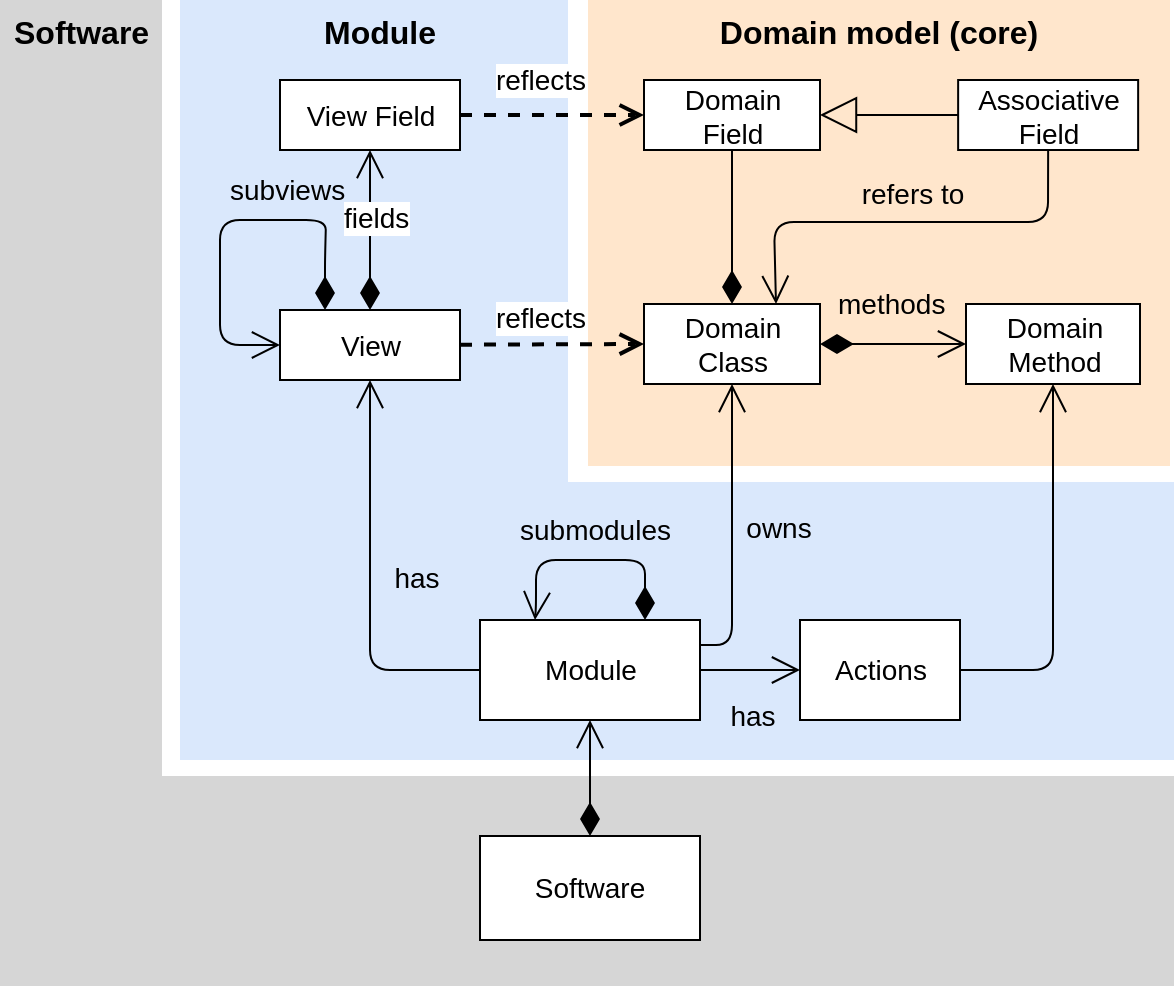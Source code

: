 <mxfile version="14.4.3" type="device" pages="13"><diagram name="MOSA" id="91-_gUu3r2BHMzNHsj7W"><mxGraphModel dx="1173" dy="579" grid="1" gridSize="10" guides="1" tooltips="1" connect="1" arrows="1" fold="1" page="1" pageScale="1" pageWidth="827" pageHeight="1169" math="0" shadow="0"><root><mxCell id="rVr9tS_HWGDxOsQ0DL8E-0"/><mxCell id="rVr9tS_HWGDxOsQ0DL8E-1" parent="rVr9tS_HWGDxOsQ0DL8E-0"/><mxCell id="rVr9tS_HWGDxOsQ0DL8E-58" value="&lt;div&gt;&lt;span style=&quot;font-size: 16px&quot;&gt;&lt;b&gt;Software&lt;/b&gt;&lt;/span&gt;&lt;/div&gt;" style="shape=corner;whiteSpace=wrap;html=1;dx=81;dy=105;flipV=1;strokeColor=none;fillColor=#D6D6D6;align=left;verticalAlign=top;spacingLeft=5;" parent="rVr9tS_HWGDxOsQ0DL8E-1" vertex="1"><mxGeometry x="110" y="50" width="587" height="493" as="geometry"/></mxCell><mxCell id="rVr9tS_HWGDxOsQ0DL8E-54" value="Module" style="shape=corner;whiteSpace=wrap;html=1;fillColor=#dae8fc;dx=194;dy=139;flipV=1;strokeColor=none;align=left;verticalAlign=top;fontStyle=1;fontSize=16;spacingLeft=70;" parent="rVr9tS_HWGDxOsQ0DL8E-1" vertex="1"><mxGeometry x="200" y="50" width="497" height="380" as="geometry"/></mxCell><mxCell id="rVr9tS_HWGDxOsQ0DL8E-5" value="Domain model (core)" style="group;fontSize=16;fontStyle=1;strokeWidth=1;container=0;fillColor=#ffe6cc;" parent="rVr9tS_HWGDxOsQ0DL8E-1" vertex="1" connectable="0"><mxGeometry x="404" y="50" width="291" height="233" as="geometry"/></mxCell><mxCell id="rVr9tS_HWGDxOsQ0DL8E-6" value="View Field" style="html=1;labelBackgroundColor=none;fontSize=14;" parent="rVr9tS_HWGDxOsQ0DL8E-1" vertex="1"><mxGeometry x="250" y="90" width="90" height="35" as="geometry"/></mxCell><mxCell id="rVr9tS_HWGDxOsQ0DL8E-7" value="View" style="html=1;labelBackgroundColor=none;fontSize=14;" parent="rVr9tS_HWGDxOsQ0DL8E-1" vertex="1"><mxGeometry x="250" y="205" width="90" height="35" as="geometry"/></mxCell><mxCell id="rVr9tS_HWGDxOsQ0DL8E-8" value="fields" style="endArrow=open;html=1;endSize=12;startArrow=diamondThin;startSize=14;startFill=1;edgeStyle=orthogonalEdgeStyle;align=left;verticalAlign=bottom;shadow=0;labelBackgroundColor=#ffffff;exitX=0.5;exitY=0;exitDx=0;exitDy=0;entryX=0.5;entryY=1;entryDx=0;entryDy=0;fontSize=14;" parent="rVr9tS_HWGDxOsQ0DL8E-1" source="rVr9tS_HWGDxOsQ0DL8E-7" target="rVr9tS_HWGDxOsQ0DL8E-6" edge="1"><mxGeometry x="-0.125" y="15" relative="1" as="geometry"><mxPoint x="416" y="230" as="sourcePoint"/><mxPoint x="576" y="230" as="targetPoint"/><mxPoint as="offset"/></mxGeometry></mxCell><mxCell id="rVr9tS_HWGDxOsQ0DL8E-10" value="reflects" style="html=1;verticalAlign=bottom;endArrow=open;dashed=1;endSize=8;shadow=0;labelBackgroundColor=#ffffff;entryX=0;entryY=0.5;entryDx=0;entryDy=0;rounded=1;fontSize=14;strokeWidth=2;" parent="rVr9tS_HWGDxOsQ0DL8E-1" source="rVr9tS_HWGDxOsQ0DL8E-7" target="rVr9tS_HWGDxOsQ0DL8E-43" edge="1"><mxGeometry x="-0.13" y="2" relative="1" as="geometry"><mxPoint x="229" y="200" as="sourcePoint"/><mxPoint x="432" y="230" as="targetPoint"/><Array as="points"/><mxPoint as="offset"/></mxGeometry></mxCell><mxCell id="rVr9tS_HWGDxOsQ0DL8E-11" value="Software" style="whiteSpace=wrap;html=1;labelBackgroundColor=none;fontSize=14;fontStyle=0;fillColor=#FFFFFF;" parent="rVr9tS_HWGDxOsQ0DL8E-1" vertex="1"><mxGeometry x="350" y="468" width="110" height="52" as="geometry"/></mxCell><mxCell id="rVr9tS_HWGDxOsQ0DL8E-12" value="owns" style="edgeStyle=orthogonalEdgeStyle;rounded=1;orthogonalLoop=1;jettySize=auto;html=1;entryX=0.5;entryY=1;entryDx=0;entryDy=0;shadow=0;labelBackgroundColor=none;endArrow=open;endFill=0;strokeColor=#000000;strokeWidth=1;endSize=12;fontSize=14;exitX=1;exitY=0.25;exitDx=0;exitDy=0;" parent="rVr9tS_HWGDxOsQ0DL8E-1" source="rVr9tS_HWGDxOsQ0DL8E-14" target="rVr9tS_HWGDxOsQ0DL8E-43" edge="1"><mxGeometry x="0.017" y="-23" relative="1" as="geometry"><Array as="points"><mxPoint x="476" y="373"/></Array><mxPoint as="offset"/></mxGeometry></mxCell><mxCell id="rVr9tS_HWGDxOsQ0DL8E-14" value="Module" style="html=1;labelBackgroundColor=none;fontSize=14;fontStyle=0;fillColor=#FFFFFF;" parent="rVr9tS_HWGDxOsQ0DL8E-1" vertex="1"><mxGeometry x="350" y="360" width="110" height="50" as="geometry"/></mxCell><mxCell id="rVr9tS_HWGDxOsQ0DL8E-15" value="submodules" style="endArrow=open;html=1;endSize=12;startArrow=diamondThin;startSize=14;startFill=1;edgeStyle=orthogonalEdgeStyle;align=left;verticalAlign=bottom;shadow=0;labelBackgroundColor=none;entryX=0.25;entryY=0;entryDx=0;entryDy=0;rounded=1;exitX=0.75;exitY=0;exitDx=0;exitDy=0;fontSize=14;fillColor=#0050ef;strokeWidth=1;" parent="rVr9tS_HWGDxOsQ0DL8E-1" source="rVr9tS_HWGDxOsQ0DL8E-14" target="rVr9tS_HWGDxOsQ0DL8E-14" edge="1"><mxGeometry x="0.476" y="-11" relative="1" as="geometry"><mxPoint x="402" y="80" as="sourcePoint"/><mxPoint x="437" y="230" as="targetPoint"/><Array as="points"><mxPoint x="433" y="330"/><mxPoint x="378" y="330"/><mxPoint x="378" y="353"/></Array><mxPoint x="1" y="-5" as="offset"/></mxGeometry></mxCell><mxCell id="rVr9tS_HWGDxOsQ0DL8E-16" value="" style="endArrow=open;html=1;endSize=12;startArrow=diamondThin;startSize=14;startFill=1;edgeStyle=orthogonalEdgeStyle;align=left;verticalAlign=bottom;shadow=0;labelBackgroundColor=none;strokeColor=#000000;strokeWidth=1;entryX=0.5;entryY=1;entryDx=0;entryDy=0;rounded=0;fontSize=14;exitX=0.5;exitY=0;exitDx=0;exitDy=0;" parent="rVr9tS_HWGDxOsQ0DL8E-1" source="rVr9tS_HWGDxOsQ0DL8E-11" target="rVr9tS_HWGDxOsQ0DL8E-14" edge="1"><mxGeometry x="-0.622" y="5" relative="1" as="geometry"><mxPoint x="330" y="460" as="sourcePoint"/><mxPoint x="584" y="569" as="targetPoint"/><Array as="points"/><mxPoint as="offset"/></mxGeometry></mxCell><mxCell id="rVr9tS_HWGDxOsQ0DL8E-25" value="subviews" style="endArrow=open;html=1;endSize=12;startArrow=diamondThin;startSize=14;startFill=1;edgeStyle=orthogonalEdgeStyle;align=left;verticalAlign=bottom;shadow=0;labelBackgroundColor=none;exitX=0.25;exitY=0;exitDx=0;exitDy=0;fontSize=14;entryX=0;entryY=0.5;entryDx=0;entryDy=0;fillColor=#0050ef;strokeWidth=1;" parent="rVr9tS_HWGDxOsQ0DL8E-1" source="rVr9tS_HWGDxOsQ0DL8E-7" target="rVr9tS_HWGDxOsQ0DL8E-7" edge="1"><mxGeometry x="-0.0" y="-4" relative="1" as="geometry"><mxPoint x="351" y="210" as="sourcePoint"/><mxPoint x="351" y="150" as="targetPoint"/><mxPoint as="offset"/><Array as="points"><mxPoint x="273" y="180"/><mxPoint x="273" y="160"/><mxPoint x="220" y="160"/><mxPoint x="220" y="225"/></Array></mxGeometry></mxCell><mxCell id="rVr9tS_HWGDxOsQ0DL8E-26" value="Actions" style="html=1;labelBackgroundColor=none;fontSize=14;" parent="rVr9tS_HWGDxOsQ0DL8E-1" vertex="1"><mxGeometry x="510" y="360" width="80" height="50" as="geometry"/></mxCell><mxCell id="rVr9tS_HWGDxOsQ0DL8E-28" value="" style="edgeStyle=orthogonalEdgeStyle;rounded=1;orthogonalLoop=1;jettySize=auto;html=1;entryX=0.5;entryY=1;entryDx=0;entryDy=0;labelBackgroundColor=#ffffff;startArrow=none;startFill=0;endArrow=open;endFill=0;startSize=12;endSize=12;fontSize=14;strokeWidth=1;" parent="rVr9tS_HWGDxOsQ0DL8E-1" source="rVr9tS_HWGDxOsQ0DL8E-26" target="rVr9tS_HWGDxOsQ0DL8E-45" edge="1"><mxGeometry x="357" y="315" as="geometry"><mxPoint x="670" y="467.825" as="targetPoint"/></mxGeometry></mxCell><mxCell id="rVr9tS_HWGDxOsQ0DL8E-42" value="Domain&lt;br&gt;Field" style="html=1;fontSize=14;" parent="rVr9tS_HWGDxOsQ0DL8E-1" vertex="1"><mxGeometry x="432" y="90" width="88" height="35" as="geometry"/></mxCell><mxCell id="rVr9tS_HWGDxOsQ0DL8E-43" value="Domain&lt;br&gt;Class" style="html=1;fontSize=14;" parent="rVr9tS_HWGDxOsQ0DL8E-1" vertex="1"><mxGeometry x="432" y="202" width="88" height="40" as="geometry"/></mxCell><mxCell id="rVr9tS_HWGDxOsQ0DL8E-44" value="Associative&lt;br&gt;Field" style="html=1;fontSize=14;" parent="rVr9tS_HWGDxOsQ0DL8E-1" vertex="1"><mxGeometry x="589.07" y="90" width="90" height="35" as="geometry"/></mxCell><mxCell id="rVr9tS_HWGDxOsQ0DL8E-45" value="Domain&lt;br&gt;Method" style="html=1;fontSize=14;" parent="rVr9tS_HWGDxOsQ0DL8E-1" vertex="1"><mxGeometry x="593" y="202" width="87" height="40" as="geometry"/></mxCell><mxCell id="rVr9tS_HWGDxOsQ0DL8E-46" value="" style="endArrow=block;endSize=16;endFill=0;html=1;entryX=1;entryY=0.5;entryDx=0;entryDy=0;labelBackgroundColor=none;fontSize=14;" parent="rVr9tS_HWGDxOsQ0DL8E-1" source="rVr9tS_HWGDxOsQ0DL8E-44" target="rVr9tS_HWGDxOsQ0DL8E-42" edge="1"><mxGeometry x="422" y="50" width="160" as="geometry"><mxPoint x="482" y="380" as="sourcePoint"/><mxPoint x="642" y="380" as="targetPoint"/></mxGeometry></mxCell><mxCell id="rVr9tS_HWGDxOsQ0DL8E-47" value="" style="endArrow=none;html=1;endSize=12;startArrow=diamondThin;startSize=14;startFill=1;edgeStyle=orthogonalEdgeStyle;align=left;verticalAlign=bottom;exitX=0.5;exitY=0;exitDx=0;exitDy=0;entryX=0.5;entryY=1;entryDx=0;entryDy=0;endFill=0;labelBackgroundColor=none;fontSize=14;" parent="rVr9tS_HWGDxOsQ0DL8E-1" source="rVr9tS_HWGDxOsQ0DL8E-43" target="rVr9tS_HWGDxOsQ0DL8E-42" edge="1"><mxGeometry as="geometry"><mxPoint x="482" y="380" as="sourcePoint"/><mxPoint x="487" y="200" as="targetPoint"/><mxPoint x="9" y="-17" as="offset"/></mxGeometry></mxCell><mxCell id="rVr9tS_HWGDxOsQ0DL8E-48" value="refers to" style="endArrow=open;endFill=1;endSize=12;html=1;exitX=0.5;exitY=1;exitDx=0;exitDy=0;entryX=0.75;entryY=0;entryDx=0;entryDy=0;rounded=1;shadow=0;labelBorderColor=none;labelBackgroundColor=none;fontSize=14;" parent="rVr9tS_HWGDxOsQ0DL8E-1" source="rVr9tS_HWGDxOsQ0DL8E-44" target="rVr9tS_HWGDxOsQ0DL8E-43" edge="1"><mxGeometry x="407" y="50" width="160" as="geometry"><mxPoint x="642" y="150" as="sourcePoint"/><mxPoint x="642" y="380" as="targetPoint"/><Array as="points"><mxPoint x="634" y="161"/><mxPoint x="497" y="161"/></Array><mxPoint y="-17" as="offset"/></mxGeometry></mxCell><mxCell id="rVr9tS_HWGDxOsQ0DL8E-49" value="methods" style="endArrow=open;html=1;endSize=12;startArrow=diamondThin;startSize=14;startFill=1;edgeStyle=orthogonalEdgeStyle;align=left;verticalAlign=bottom;exitX=1;exitY=0.5;exitDx=0;exitDy=0;entryX=0;entryY=0.5;entryDx=0;entryDy=0;labelBackgroundColor=none;fontSize=14;" parent="rVr9tS_HWGDxOsQ0DL8E-1" source="rVr9tS_HWGDxOsQ0DL8E-43" target="rVr9tS_HWGDxOsQ0DL8E-45" edge="1"><mxGeometry as="geometry"><mxPoint x="482" y="380" as="sourcePoint"/><mxPoint x="642" y="380" as="targetPoint"/><mxPoint x="-30" y="-9" as="offset"/></mxGeometry></mxCell><mxCell id="rVr9tS_HWGDxOsQ0DL8E-9" value="reflects" style="html=1;verticalAlign=bottom;endArrow=open;dashed=1;endSize=8;shadow=0;labelBackgroundColor=#ffffff;fontSize=14;strokeWidth=2;" parent="rVr9tS_HWGDxOsQ0DL8E-1" source="rVr9tS_HWGDxOsQ0DL8E-6" target="rVr9tS_HWGDxOsQ0DL8E-42" edge="1"><mxGeometry x="-0.13" y="8" relative="1" as="geometry"><mxPoint x="262" y="135" as="sourcePoint"/><mxPoint x="262" y="135" as="targetPoint"/><mxPoint y="1" as="offset"/></mxGeometry></mxCell><mxCell id="rVr9tS_HWGDxOsQ0DL8E-55" value="has" style="edgeStyle=orthogonalEdgeStyle;rounded=1;orthogonalLoop=1;jettySize=auto;html=1;entryX=0.5;entryY=1;entryDx=0;entryDy=0;shadow=0;labelBackgroundColor=none;endArrow=open;endFill=0;strokeColor=#000000;strokeWidth=1;endSize=12;fontSize=14;exitX=0;exitY=0.5;exitDx=0;exitDy=0;" parent="rVr9tS_HWGDxOsQ0DL8E-1" source="rVr9tS_HWGDxOsQ0DL8E-14" target="rVr9tS_HWGDxOsQ0DL8E-7" edge="1"><mxGeometry x="0.017" y="-23" relative="1" as="geometry"><Array as="points"><mxPoint x="295" y="385"/></Array><mxPoint as="offset"/><mxPoint x="470" y="395" as="sourcePoint"/><mxPoint x="497" y="252" as="targetPoint"/></mxGeometry></mxCell><mxCell id="rVr9tS_HWGDxOsQ0DL8E-57" value="has" style="edgeStyle=orthogonalEdgeStyle;rounded=1;orthogonalLoop=1;jettySize=auto;html=1;shadow=0;labelBackgroundColor=none;endArrow=open;endFill=0;strokeColor=#000000;strokeWidth=1;endSize=12;fontSize=14;exitX=1;exitY=0.5;exitDx=0;exitDy=0;" parent="rVr9tS_HWGDxOsQ0DL8E-1" source="rVr9tS_HWGDxOsQ0DL8E-14" target="rVr9tS_HWGDxOsQ0DL8E-26" edge="1"><mxGeometry x="0.017" y="-23" relative="1" as="geometry"><Array as="points"><mxPoint x="480" y="385"/><mxPoint x="480" y="385"/></Array><mxPoint as="offset"/><mxPoint x="470" y="382.5" as="sourcePoint"/><mxPoint x="497" y="252" as="targetPoint"/></mxGeometry></mxCell></root></mxGraphModel></diagram><diagram name="MOSA^R" id="5cogkxKHqnycsfENDioZ"><mxGraphModel dx="1368" dy="675" grid="1" gridSize="10" guides="1" tooltips="1" connect="1" arrows="1" fold="1" page="1" pageScale="1" pageWidth="827" pageHeight="1169" math="0" shadow="0"><root><mxCell id="prgQM1GGbIMguGiPRcHn-0"/><mxCell id="prgQM1GGbIMguGiPRcHn-1" parent="prgQM1GGbIMguGiPRcHn-0"/><mxCell id="prgQM1GGbIMguGiPRcHn-3" value="&lt;b&gt;Backend (&lt;/b&gt;&lt;span style=&quot;font-weight: 700&quot;&gt;RESTful Server&lt;/span&gt;&lt;span style=&quot;font-weight: 700&quot;&gt;)&lt;/span&gt;" style="rounded=0;whiteSpace=wrap;html=1;verticalAlign=top;fontSize=14;labelBorderColor=none;fillColor=none;" parent="prgQM1GGbIMguGiPRcHn-1" vertex="1"><mxGeometry x="407" y="315" width="403" height="205" as="geometry"/></mxCell><mxCell id="14Z-SeLLhGzgpaPekGeS-1" value="BEModule" style="html=1;labelBackgroundColor=none;fontSize=14;verticalAlign=middle;" parent="prgQM1GGbIMguGiPRcHn-1" vertex="1"><mxGeometry x="452" y="440" width="90" height="42.56" as="geometry"/></mxCell><mxCell id="prgQM1GGbIMguGiPRcHn-9" value="Frontend (RESTful Client)" style="rounded=0;whiteSpace=wrap;html=1;labelBackgroundColor=none;verticalAlign=top;fontSize=14;fontStyle=1" parent="prgQM1GGbIMguGiPRcHn-1" vertex="1"><mxGeometry x="70" y="50" width="260" height="470" as="geometry"/></mxCell><mxCell id="prgQM1GGbIMguGiPRcHn-10" value="Domain model" style="group;fontSize=14;fontStyle=1;strokeWidth=1;container=0;fillColor=#FFFFFF;strokeColor=#000000;" parent="prgQM1GGbIMguGiPRcHn-1" vertex="1" connectable="0"><mxGeometry x="407" y="50" width="403" height="230" as="geometry"/></mxCell><mxCell id="prgQM1GGbIMguGiPRcHn-21" value="View Field" style="html=1;labelBackgroundColor=none;fontSize=14;" parent="prgQM1GGbIMguGiPRcHn-1" vertex="1"><mxGeometry x="110" y="90" width="90" height="35" as="geometry"/></mxCell><mxCell id="prgQM1GGbIMguGiPRcHn-22" value="View" style="html=1;labelBackgroundColor=none;fontSize=14;" parent="prgQM1GGbIMguGiPRcHn-1" vertex="1"><mxGeometry x="110" y="205" width="90" height="35" as="geometry"/></mxCell><mxCell id="prgQM1GGbIMguGiPRcHn-23" value="fields" style="endArrow=open;html=1;endSize=12;startArrow=diamondThin;startSize=14;startFill=1;edgeStyle=orthogonalEdgeStyle;align=left;verticalAlign=bottom;shadow=0;labelBackgroundColor=#ffffff;exitX=0.5;exitY=0;exitDx=0;exitDy=0;entryX=0.5;entryY=1;entryDx=0;entryDy=0;fontSize=14;" parent="prgQM1GGbIMguGiPRcHn-1" source="prgQM1GGbIMguGiPRcHn-22" target="prgQM1GGbIMguGiPRcHn-21" edge="1"><mxGeometry x="-0.125" y="15" relative="1" as="geometry"><mxPoint x="276" y="230" as="sourcePoint"/><mxPoint x="436" y="230" as="targetPoint"/><mxPoint as="offset"/></mxGeometry></mxCell><mxCell id="prgQM1GGbIMguGiPRcHn-24" value="reflects" style="html=1;verticalAlign=bottom;endArrow=open;dashed=1;endSize=8;shadow=0;labelBackgroundColor=none;fontSize=14;" parent="prgQM1GGbIMguGiPRcHn-1" source="prgQM1GGbIMguGiPRcHn-21" target="prgQM1GGbIMguGiPRcHn-12" edge="1"><mxGeometry x="0.379" y="15" relative="1" as="geometry"><mxPoint x="262" y="135" as="sourcePoint"/><mxPoint x="262" y="135" as="targetPoint"/><mxPoint as="offset"/></mxGeometry></mxCell><mxCell id="prgQM1GGbIMguGiPRcHn-29" value="reflects" style="html=1;verticalAlign=bottom;endArrow=open;dashed=1;endSize=8;shadow=0;labelBackgroundColor=none;entryX=0;entryY=0.5;entryDx=0;entryDy=0;rounded=1;fontSize=14;" parent="prgQM1GGbIMguGiPRcHn-1" source="prgQM1GGbIMguGiPRcHn-22" target="prgQM1GGbIMguGiPRcHn-13" edge="1"><mxGeometry x="0.38" y="12" relative="1" as="geometry"><mxPoint x="229" y="200" as="sourcePoint"/><mxPoint x="432" y="230" as="targetPoint"/><Array as="points"/><mxPoint as="offset"/></mxGeometry></mxCell><mxCell id="prgQM1GGbIMguGiPRcHn-31" value="Software" style="whiteSpace=wrap;html=1;labelBackgroundColor=none;fontSize=14;fontStyle=1;fillColor=#FFFFFF;" parent="prgQM1GGbIMguGiPRcHn-1" vertex="1"><mxGeometry x="150" y="630" width="110" height="50" as="geometry"/></mxCell><mxCell id="prgQM1GGbIMguGiPRcHn-32" value="owns" style="edgeStyle=orthogonalEdgeStyle;rounded=1;orthogonalLoop=1;jettySize=auto;html=1;entryX=1;entryY=0;entryDx=0;entryDy=0;shadow=0;labelBackgroundColor=none;endArrow=open;endFill=0;strokeColor=#000000;strokeWidth=1;endSize=12;fontSize=14;exitX=1;exitY=0.5;exitDx=0;exitDy=0;" parent="prgQM1GGbIMguGiPRcHn-1" source="prgQM1GGbIMguGiPRcHn-36" target="prgQM1GGbIMguGiPRcHn-13" edge="1"><mxGeometry x="-0.672" y="15" relative="1" as="geometry"><Array as="points"><mxPoint x="910" y="655"/><mxPoint x="910" y="180"/><mxPoint x="542" y="180"/></Array><mxPoint as="offset"/></mxGeometry></mxCell><mxCell id="prgQM1GGbIMguGiPRcHn-33" style="edgeStyle=orthogonalEdgeStyle;rounded=1;orthogonalLoop=1;jettySize=auto;html=1;entryX=0.25;entryY=1;entryDx=0;entryDy=0;shadow=0;labelBackgroundColor=none;endArrow=open;endFill=0;endSize=12;strokeColor=#000000;strokeWidth=1;fontSize=14;exitX=0.25;exitY=0;exitDx=0;exitDy=0;startArrow=diamondThin;startFill=1;startSize=14;" parent="prgQM1GGbIMguGiPRcHn-1" source="14Z-SeLLhGzgpaPekGeS-0" target="prgQM1GGbIMguGiPRcHn-22" edge="1"><mxGeometry relative="1" as="geometry"><Array as="points"/></mxGeometry></mxCell><mxCell id="prgQM1GGbIMguGiPRcHn-36" value="Module" style="html=1;labelBackgroundColor=none;fontSize=14;fontStyle=1;fillColor=#FFFFFF;" parent="prgQM1GGbIMguGiPRcHn-1" vertex="1"><mxGeometry x="327" y="630" width="110" height="50" as="geometry"/></mxCell><mxCell id="prgQM1GGbIMguGiPRcHn-37" value="submodules" style="endArrow=open;html=1;endSize=12;startArrow=diamondThin;startSize=14;startFill=1;edgeStyle=orthogonalEdgeStyle;align=left;verticalAlign=bottom;shadow=0;labelBackgroundColor=none;entryX=1;entryY=0.25;entryDx=0;entryDy=0;rounded=1;exitX=0.75;exitY=0;exitDx=0;exitDy=0;fontSize=14;fillColor=#0050ef;strokeWidth=1;" parent="prgQM1GGbIMguGiPRcHn-1" source="prgQM1GGbIMguGiPRcHn-36" target="prgQM1GGbIMguGiPRcHn-36" edge="1"><mxGeometry x="0.489" y="5" relative="1" as="geometry"><mxPoint x="379" y="299" as="sourcePoint"/><mxPoint x="414" y="449" as="targetPoint"/><Array as="points"><mxPoint x="410" y="600"/><mxPoint x="468" y="600"/><mxPoint x="468" y="643"/></Array><mxPoint as="offset"/></mxGeometry></mxCell><mxCell id="prgQM1GGbIMguGiPRcHn-38" value="" style="endArrow=open;html=1;endSize=12;startArrow=diamondThin;startSize=14;startFill=1;edgeStyle=orthogonalEdgeStyle;align=left;verticalAlign=bottom;shadow=0;labelBackgroundColor=none;strokeColor=#000000;strokeWidth=1;entryX=0.5;entryY=1;entryDx=0;entryDy=0;rounded=0;fontSize=14;exitX=0.5;exitY=0;exitDx=0;exitDy=0;" parent="prgQM1GGbIMguGiPRcHn-1" source="UbwJRAhECcXmKlYdjnq7-0" target="14Z-SeLLhGzgpaPekGeS-0" edge="1"><mxGeometry x="-0.622" y="5" relative="1" as="geometry"><mxPoint x="584" y="569" as="sourcePoint"/><mxPoint x="584" y="569" as="targetPoint"/><Array as="points"/><mxPoint as="offset"/></mxGeometry></mxCell><mxCell id="prgQM1GGbIMguGiPRcHn-39" value="invokes" style="edgeStyle=orthogonalEdgeStyle;rounded=1;orthogonalLoop=1;jettySize=auto;html=1;endArrow=open;endFill=0;endSize=12;labelBackgroundColor=#ffffff;fontSize=14;entryX=1;entryY=0.5;entryDx=0;entryDy=0;exitX=0.5;exitY=0;exitDx=0;exitDy=0;exitPerimeter=0;" parent="prgQM1GGbIMguGiPRcHn-1" source="14Z-SeLLhGzgpaPekGeS-12" target="prgQM1GGbIMguGiPRcHn-15" edge="1"><mxGeometry x="-0.445" relative="1" as="geometry"><mxPoint as="offset"/></mxGeometry></mxCell><mxCell id="MiTNEFxyyBvkNqtCZ-cf-0" value="" style="edgeStyle=orthogonalEdgeStyle;rounded=0;orthogonalLoop=1;jettySize=auto;html=1;entryX=0;entryY=0.5;entryDx=0;entryDy=0;labelBackgroundColor=#ffffff;startArrow=none;startFill=0;endArrow=open;endFill=0;startSize=12;endSize=12;fontSize=14;strokeWidth=1;exitX=1;exitY=0.5;exitDx=0;exitDy=0;entryPerimeter=0;" parent="prgQM1GGbIMguGiPRcHn-1" source="prgQM1GGbIMguGiPRcHn-5" target="14Z-SeLLhGzgpaPekGeS-12" edge="1"><mxGeometry relative="1" as="geometry"><mxPoint x="1298.72" y="720" as="sourcePoint"/><mxPoint x="827" y="389.55" as="targetPoint"/></mxGeometry></mxCell><mxCell id="14Z-SeLLhGzgpaPekGeS-0" value="FEModule" style="html=1;labelBackgroundColor=none;fontSize=14;" parent="prgQM1GGbIMguGiPRcHn-1" vertex="1"><mxGeometry x="110" y="440.06" width="90" height="42.56" as="geometry"/></mxCell><mxCell id="14Z-SeLLhGzgpaPekGeS-5" value="" style="endArrow=block;endSize=16;endFill=0;html=1;entryX=0.25;entryY=0;entryDx=0;entryDy=0;labelBackgroundColor=none;fontSize=14;exitX=1;exitY=0.5;exitDx=0;exitDy=0;jumpStyle=gap;" parent="prgQM1GGbIMguGiPRcHn-1" source="14Z-SeLLhGzgpaPekGeS-0" target="prgQM1GGbIMguGiPRcHn-36" edge="1"><mxGeometry x="-347" y="395" width="160" as="geometry"><mxPoint x="279.86" y="510" as="sourcePoint"/><mxPoint x="180" y="510" as="targetPoint"/><Array as="points"><mxPoint x="355" y="461"/></Array></mxGeometry></mxCell><mxCell id="14Z-SeLLhGzgpaPekGeS-7" value="" style="endArrow=block;endSize=16;endFill=0;html=1;entryX=0.5;entryY=0;entryDx=0;entryDy=0;labelBackgroundColor=none;fontSize=14;exitX=0;exitY=0.5;exitDx=0;exitDy=0;jumpStyle=gap;" parent="prgQM1GGbIMguGiPRcHn-1" source="14Z-SeLLhGzgpaPekGeS-1" target="prgQM1GGbIMguGiPRcHn-36" edge="1"><mxGeometry x="-337" y="405" width="160" as="geometry"><mxPoint x="121" y="470.0" as="sourcePoint"/><mxPoint x="267.5" y="580" as="targetPoint"/><Array as="points"><mxPoint x="384" y="462"/></Array></mxGeometry></mxCell><mxCell id="14Z-SeLLhGzgpaPekGeS-9" value="" style="html=1;labelBackgroundColor=none;fontSize=14;fontStyle=1;" parent="prgQM1GGbIMguGiPRcHn-1" vertex="1"><mxGeometry x="301" y="378.03" width="43" height="23.04" as="geometry"/></mxCell><mxCell id="14Z-SeLLhGzgpaPekGeS-10" value="&lt;b&gt;HTTP(S)&lt;/b&gt;" style="edgeStyle=orthogonalEdgeStyle;rounded=0;orthogonalLoop=1;jettySize=auto;html=1;entryX=0;entryY=0.5;entryDx=0;entryDy=0;labelBackgroundColor=#ffffff;startArrow=none;startFill=0;endArrow=none;endFill=0;startSize=12;endSize=12;fontSize=14;strokeWidth=2;exitX=1;exitY=0.5;exitDx=0;exitDy=0;dashed=1;strokeColor=#001DBC;" parent="prgQM1GGbIMguGiPRcHn-1" source="14Z-SeLLhGzgpaPekGeS-9" target="14Z-SeLLhGzgpaPekGeS-8" edge="1"><mxGeometry x="0.007" y="29" relative="1" as="geometry"><mxPoint x="552" y="484.018" as="sourcePoint"/><mxPoint x="627" y="484.018" as="targetPoint"/><mxPoint x="-1" as="offset"/></mxGeometry></mxCell><mxCell id="14Z-SeLLhGzgpaPekGeS-12" value="DODM" style="shape=cylinder3;whiteSpace=wrap;html=1;boundedLbl=1;backgroundOutline=1;size=9.205;fontSize=14;align=center;" parent="prgQM1GGbIMguGiPRcHn-1" vertex="1"><mxGeometry x="830" y="421.17" width="60" height="80" as="geometry"/></mxCell><mxCell id="14Z-SeLLhGzgpaPekGeS-14" value="subviews" style="endArrow=open;html=1;endSize=12;startArrow=diamondThin;startSize=14;startFill=1;edgeStyle=orthogonalEdgeStyle;align=left;verticalAlign=bottom;shadow=0;labelBackgroundColor=none;exitX=0.25;exitY=0;exitDx=0;exitDy=0;fontSize=14;entryX=0;entryY=0.5;entryDx=0;entryDy=0;fillColor=#0050ef;strokeWidth=1;" parent="prgQM1GGbIMguGiPRcHn-1" source="prgQM1GGbIMguGiPRcHn-22" target="prgQM1GGbIMguGiPRcHn-22" edge="1"><mxGeometry x="-0.0" y="-4" relative="1" as="geometry"><mxPoint x="211" y="210" as="sourcePoint"/><mxPoint x="211" y="150" as="targetPoint"/><mxPoint as="offset"/><Array as="points"><mxPoint x="133" y="180"/><mxPoint x="133" y="160"/><mxPoint x="80" y="160"/><mxPoint x="80" y="225"/></Array></mxGeometry></mxCell><mxCell id="prgQM1GGbIMguGiPRcHn-4" value="Controller" style="html=1;labelBackgroundColor=none;fontSize=14;" parent="prgQM1GGbIMguGiPRcHn-1" vertex="1"><mxGeometry x="600" y="441.61" width="80" height="39.46" as="geometry"/></mxCell><mxCell id="prgQM1GGbIMguGiPRcHn-5" value="Service" style="html=1;labelBackgroundColor=none;fontSize=14;" parent="prgQM1GGbIMguGiPRcHn-1" vertex="1"><mxGeometry x="720" y="441.61" width="74.31" height="39.11" as="geometry"/></mxCell><mxCell id="prgQM1GGbIMguGiPRcHn-6" value="" style="edgeStyle=orthogonalEdgeStyle;rounded=1;orthogonalLoop=1;jettySize=auto;html=1;entryX=0;entryY=0.5;entryDx=0;entryDy=0;labelBackgroundColor=#ffffff;startArrow=none;startFill=0;endArrow=open;endFill=0;startSize=12;endSize=12;fontSize=14;strokeWidth=1;" parent="prgQM1GGbIMguGiPRcHn-1" source="prgQM1GGbIMguGiPRcHn-4" target="prgQM1GGbIMguGiPRcHn-5" edge="1"><mxGeometry x="407" y="315" as="geometry"/></mxCell><mxCell id="14Z-SeLLhGzgpaPekGeS-8" value="" style="html=1;labelBackgroundColor=none;fontSize=14;fontStyle=1;" parent="prgQM1GGbIMguGiPRcHn-1" vertex="1"><mxGeometry x="393.641" y="378.897" width="41.436" height="20.897" as="geometry"/></mxCell><mxCell id="14Z-SeLLhGzgpaPekGeS-17" value="FE-RESTful&lt;br&gt;API" style="html=1;labelBackgroundColor=none;fontSize=14;" parent="prgQM1GGbIMguGiPRcHn-1" vertex="1"><mxGeometry x="170" y="369.62" width="90" height="40" as="geometry"/></mxCell><mxCell id="14Z-SeLLhGzgpaPekGeS-18" value="Model" style="html=1;labelBackgroundColor=none;fontSize=14;" parent="prgQM1GGbIMguGiPRcHn-1" vertex="1"><mxGeometry x="220" y="160" width="90" height="35" as="geometry"/></mxCell><mxCell id="14Z-SeLLhGzgpaPekGeS-19" value="Controller" style="html=1;labelBackgroundColor=none;fontSize=14;" parent="prgQM1GGbIMguGiPRcHn-1" vertex="1"><mxGeometry x="220" y="254" width="90" height="36" as="geometry"/></mxCell><mxCell id="14Z-SeLLhGzgpaPekGeS-20" value="BE-RESTful&lt;br&gt;API" style="html=1;labelBackgroundColor=none;fontSize=14;" parent="prgQM1GGbIMguGiPRcHn-1" vertex="1"><mxGeometry x="471.5" y="369.62" width="90" height="39.46" as="geometry"/></mxCell><mxCell id="14Z-SeLLhGzgpaPekGeS-22" value="" style="edgeStyle=orthogonalEdgeStyle;rounded=1;orthogonalLoop=1;jettySize=auto;html=1;entryX=0;entryY=0.25;entryDx=0;entryDy=0;labelBackgroundColor=#ffffff;startArrow=none;startFill=0;endArrow=open;endFill=0;startSize=12;endSize=12;fontSize=14;strokeWidth=1;exitX=0.75;exitY=1;exitDx=0;exitDy=0;" parent="prgQM1GGbIMguGiPRcHn-1" source="prgQM1GGbIMguGiPRcHn-22" target="14Z-SeLLhGzgpaPekGeS-19" edge="1"><mxGeometry x="-115.16" y="175" as="geometry"><mxPoint x="180.007" y="310.0" as="sourcePoint"/><mxPoint x="179.996" y="262.11" as="targetPoint"/><Array as="points"><mxPoint x="178" y="263"/></Array></mxGeometry></mxCell><mxCell id="14Z-SeLLhGzgpaPekGeS-24" value="" style="edgeStyle=orthogonalEdgeStyle;rounded=1;orthogonalLoop=1;jettySize=auto;html=1;entryX=0.5;entryY=0;entryDx=0;entryDy=0;labelBackgroundColor=#ffffff;startArrow=none;startFill=0;endArrow=open;endFill=0;startSize=12;endSize=12;fontSize=14;strokeWidth=1;exitX=0.5;exitY=1;exitDx=0;exitDy=0;" parent="prgQM1GGbIMguGiPRcHn-1" source="14Z-SeLLhGzgpaPekGeS-19" target="14Z-SeLLhGzgpaPekGeS-17" edge="1"><mxGeometry x="-105.16" y="207.56" as="geometry"><mxPoint x="190.007" y="342.56" as="sourcePoint"/><mxPoint x="189.996" y="294.67" as="targetPoint"/></mxGeometry></mxCell><mxCell id="14Z-SeLLhGzgpaPekGeS-25" value="" style="edgeStyle=orthogonalEdgeStyle;rounded=1;orthogonalLoop=1;jettySize=auto;html=1;entryX=0;entryY=0.5;entryDx=0;entryDy=0;labelBackgroundColor=#ffffff;startArrow=none;startFill=0;endArrow=open;endFill=0;startSize=12;endSize=12;fontSize=14;strokeWidth=1;exitX=1;exitY=0.5;exitDx=0;exitDy=0;" parent="prgQM1GGbIMguGiPRcHn-1" source="14Z-SeLLhGzgpaPekGeS-17" target="14Z-SeLLhGzgpaPekGeS-9" edge="1"><mxGeometry x="-41.19" y="309.35" as="geometry"><mxPoint x="251.47" y="374.35" as="sourcePoint"/><mxPoint x="293.97" y="404.35" as="targetPoint"/><Array as="points"/></mxGeometry></mxCell><mxCell id="14Z-SeLLhGzgpaPekGeS-26" value="" style="edgeStyle=orthogonalEdgeStyle;rounded=1;orthogonalLoop=1;jettySize=auto;html=1;entryX=0;entryY=0.5;entryDx=0;entryDy=0;labelBackgroundColor=#ffffff;startArrow=none;startFill=0;endArrow=open;endFill=0;startSize=12;endSize=12;fontSize=14;strokeWidth=1;exitX=1;exitY=0.5;exitDx=0;exitDy=0;" parent="prgQM1GGbIMguGiPRcHn-1" source="14Z-SeLLhGzgpaPekGeS-8" target="14Z-SeLLhGzgpaPekGeS-20" edge="1"><mxGeometry x="107.81" y="354.35" as="geometry"><mxPoint x="414" y="408" as="sourcePoint"/><mxPoint x="450" y="434.55" as="targetPoint"/><Array as="points"><mxPoint x="460" y="389"/><mxPoint x="460" y="389"/></Array></mxGeometry></mxCell><mxCell id="14Z-SeLLhGzgpaPekGeS-27" value="" style="edgeStyle=orthogonalEdgeStyle;rounded=1;orthogonalLoop=1;jettySize=auto;html=1;entryX=0;entryY=0.5;entryDx=0;entryDy=0;labelBackgroundColor=#ffffff;startArrow=none;startFill=0;endArrow=open;endFill=0;startSize=12;endSize=12;fontSize=14;strokeWidth=1;exitX=0.75;exitY=0;exitDx=0;exitDy=0;" parent="prgQM1GGbIMguGiPRcHn-1" source="prgQM1GGbIMguGiPRcHn-22" target="14Z-SeLLhGzgpaPekGeS-18" edge="1"><mxGeometry x="-105.16" y="185" as="geometry"><mxPoint x="188" y="210" as="sourcePoint"/><mxPoint x="230" y="280" as="targetPoint"/><Array as="points"><mxPoint x="178" y="178"/><mxPoint x="220" y="178"/></Array></mxGeometry></mxCell><mxCell id="14Z-SeLLhGzgpaPekGeS-28" value="objects-of" style="html=1;verticalAlign=bottom;endArrow=open;dashed=1;endSize=8;shadow=0;labelBackgroundColor=none;entryX=0.25;entryY=0;entryDx=0;entryDy=0;rounded=1;fontSize=14;exitX=1;exitY=0.5;exitDx=0;exitDy=0;" parent="prgQM1GGbIMguGiPRcHn-1" source="14Z-SeLLhGzgpaPekGeS-18" target="prgQM1GGbIMguGiPRcHn-13" edge="1"><mxGeometry x="-0.345" y="8" relative="1" as="geometry"><mxPoint x="210" y="232.419" as="sourcePoint"/><mxPoint x="442" y="232" as="targetPoint"/><Array as="points"><mxPoint x="462" y="177"/></Array><mxPoint as="offset"/></mxGeometry></mxCell><mxCell id="14Z-SeLLhGzgpaPekGeS-30" value="" style="edgeStyle=orthogonalEdgeStyle;rounded=1;orthogonalLoop=1;jettySize=auto;html=1;labelBackgroundColor=#ffffff;startArrow=none;startFill=0;endArrow=open;endFill=0;startSize=12;endSize=12;fontSize=14;strokeWidth=1;exitX=1;exitY=0.5;exitDx=0;exitDy=0;entryX=0.25;entryY=0;entryDx=0;entryDy=0;" parent="prgQM1GGbIMguGiPRcHn-1" source="14Z-SeLLhGzgpaPekGeS-20" target="prgQM1GGbIMguGiPRcHn-4" edge="1"><mxGeometry x="417" y="325" as="geometry"><mxPoint x="561" y="390" as="sourcePoint"/><mxPoint x="600" y="389" as="targetPoint"/><Array as="points"><mxPoint x="580" y="389"/><mxPoint x="620" y="390"/></Array></mxGeometry></mxCell><mxCell id="14Z-SeLLhGzgpaPekGeS-32" style="edgeStyle=orthogonalEdgeStyle;rounded=1;orthogonalLoop=1;jettySize=auto;html=1;entryX=0;entryY=0.75;entryDx=0;entryDy=0;shadow=0;labelBackgroundColor=none;endArrow=open;endFill=0;endSize=12;strokeColor=#000000;strokeWidth=1;fontSize=14;exitX=0.5;exitY=0;exitDx=0;exitDy=0;startArrow=diamondThin;startFill=1;startSize=14;" parent="prgQM1GGbIMguGiPRcHn-1" source="14Z-SeLLhGzgpaPekGeS-0" target="14Z-SeLLhGzgpaPekGeS-19" edge="1"><mxGeometry relative="1" as="geometry"><Array as="points"><mxPoint x="155" y="281"/></Array><mxPoint x="165" y="460" as="sourcePoint"/><mxPoint x="165" y="250" as="targetPoint"/></mxGeometry></mxCell><mxCell id="prgQM1GGbIMguGiPRcHn-12" value="Domain Field" style="html=1;fontSize=14;" parent="prgQM1GGbIMguGiPRcHn-1" vertex="1"><mxGeometry x="432" y="90" width="110" height="35" as="geometry"/></mxCell><mxCell id="prgQM1GGbIMguGiPRcHn-13" value="Domain Class" style="html=1;fontSize=14;" parent="prgQM1GGbIMguGiPRcHn-1" vertex="1"><mxGeometry x="432" y="202" width="110" height="40" as="geometry"/></mxCell><mxCell id="prgQM1GGbIMguGiPRcHn-14" value="Associative Field" style="html=1;fontSize=14;" parent="prgQM1GGbIMguGiPRcHn-1" vertex="1"><mxGeometry x="660" y="90" width="123" height="35" as="geometry"/></mxCell><mxCell id="prgQM1GGbIMguGiPRcHn-15" value="Domain Method" style="html=1;fontSize=14;" parent="prgQM1GGbIMguGiPRcHn-1" vertex="1"><mxGeometry x="673" y="202" width="112.14" height="40" as="geometry"/></mxCell><mxCell id="prgQM1GGbIMguGiPRcHn-16" value="" style="endArrow=block;endSize=16;endFill=0;html=1;entryX=1;entryY=0.5;entryDx=0;entryDy=0;labelBackgroundColor=none;fontSize=14;" parent="prgQM1GGbIMguGiPRcHn-1" source="prgQM1GGbIMguGiPRcHn-14" target="prgQM1GGbIMguGiPRcHn-12" edge="1"><mxGeometry x="422" y="50" width="160" as="geometry"><mxPoint x="482" y="380" as="sourcePoint"/><mxPoint x="642" y="380" as="targetPoint"/></mxGeometry></mxCell><mxCell id="prgQM1GGbIMguGiPRcHn-18" value="" style="endArrow=none;html=1;endSize=12;startArrow=diamondThin;startSize=14;startFill=1;edgeStyle=orthogonalEdgeStyle;align=left;verticalAlign=bottom;exitX=0.5;exitY=0;exitDx=0;exitDy=0;entryX=0.5;entryY=1;entryDx=0;entryDy=0;endFill=0;labelBackgroundColor=none;fontSize=14;" parent="prgQM1GGbIMguGiPRcHn-1" source="prgQM1GGbIMguGiPRcHn-13" target="prgQM1GGbIMguGiPRcHn-12" edge="1"><mxGeometry as="geometry"><mxPoint x="482" y="380" as="sourcePoint"/><mxPoint x="487" y="200" as="targetPoint"/><mxPoint x="9" y="-17" as="offset"/></mxGeometry></mxCell><mxCell id="prgQM1GGbIMguGiPRcHn-19" value="refers to" style="endArrow=open;endFill=1;endSize=12;html=1;exitX=0.5;exitY=1;exitDx=0;exitDy=0;entryX=0.75;entryY=0;entryDx=0;entryDy=0;rounded=1;shadow=0;labelBorderColor=none;labelBackgroundColor=none;fontSize=14;" parent="prgQM1GGbIMguGiPRcHn-1" source="prgQM1GGbIMguGiPRcHn-14" target="prgQM1GGbIMguGiPRcHn-13" edge="1"><mxGeometry x="407" y="50" width="160" as="geometry"><mxPoint x="642" y="150" as="sourcePoint"/><mxPoint x="642" y="380" as="targetPoint"/><Array as="points"><mxPoint x="722" y="160"/><mxPoint x="515" y="160"/></Array><mxPoint y="-17" as="offset"/></mxGeometry></mxCell><mxCell id="prgQM1GGbIMguGiPRcHn-20" value="methods" style="endArrow=open;html=1;endSize=12;startArrow=diamondThin;startSize=14;startFill=1;edgeStyle=orthogonalEdgeStyle;align=left;verticalAlign=bottom;exitX=1;exitY=0.5;exitDx=0;exitDy=0;entryX=0;entryY=0.5;entryDx=0;entryDy=0;labelBackgroundColor=none;fontSize=14;" parent="prgQM1GGbIMguGiPRcHn-1" source="prgQM1GGbIMguGiPRcHn-13" target="prgQM1GGbIMguGiPRcHn-15" edge="1"><mxGeometry x="-18" y="-90" as="geometry"><mxPoint x="482" y="380" as="sourcePoint"/><mxPoint x="642" y="380" as="targetPoint"/><mxPoint x="-15" y="-5" as="offset"/></mxGeometry></mxCell><mxCell id="5QydhcHKpmLpcF6McJ23-0" value="Model" style="html=1;labelBackgroundColor=none;fontSize=14;" parent="prgQM1GGbIMguGiPRcHn-1" vertex="1"><mxGeometry x="670" y="369.62" width="60" height="39.46" as="geometry"/></mxCell><mxCell id="5QydhcHKpmLpcF6McJ23-1" value="type" style="edgeStyle=orthogonalEdgeStyle;rounded=1;orthogonalLoop=1;jettySize=auto;html=1;entryX=1;entryY=0.5;entryDx=0;entryDy=0;labelBackgroundColor=#ffffff;startArrow=none;startFill=0;endArrow=open;endFill=0;startSize=12;endSize=12;fontSize=14;strokeWidth=1;exitX=0.5;exitY=0;exitDx=0;exitDy=0;" parent="prgQM1GGbIMguGiPRcHn-1" source="prgQM1GGbIMguGiPRcHn-5" target="5QydhcHKpmLpcF6McJ23-0" edge="1"><mxGeometry x="810.73" y="339.23" as="geometry"><mxPoint x="763.565" y="450" as="sourcePoint"/><mxPoint x="736.41" y="479.555" as="targetPoint"/><Array as="points"><mxPoint x="757" y="389"/></Array><mxPoint x="11" y="5" as="offset"/></mxGeometry></mxCell><mxCell id="5QydhcHKpmLpcF6McJ23-2" value="&amp;lt;T&amp;gt;" style="edgeStyle=orthogonalEdgeStyle;rounded=1;orthogonalLoop=1;jettySize=auto;html=1;entryX=0;entryY=0.5;entryDx=0;entryDy=0;labelBackgroundColor=#ffffff;startArrow=none;startFill=0;endArrow=open;endFill=0;startSize=12;endSize=12;fontSize=14;strokeWidth=1;exitX=0.5;exitY=0;exitDx=0;exitDy=0;dashed=1;" parent="prgQM1GGbIMguGiPRcHn-1" source="prgQM1GGbIMguGiPRcHn-4" target="5QydhcHKpmLpcF6McJ23-0" edge="1"><mxGeometry as="geometry"><mxPoint x="626.41" y="450" as="sourcePoint"/><mxPoint x="750.73" y="409.29" as="targetPoint"/><Array as="points"><mxPoint x="640" y="389"/></Array><mxPoint x="-10" y="6" as="offset"/></mxGeometry></mxCell><mxCell id="5QydhcHKpmLpcF6McJ23-3" value="" style="edgeStyle=orthogonalEdgeStyle;rounded=1;orthogonalLoop=1;jettySize=auto;html=1;entryX=0.5;entryY=1;entryDx=0;entryDy=0;labelBackgroundColor=#ffffff;startArrow=none;startFill=0;endArrow=block;endFill=0;startSize=12;endSize=16;fontSize=14;strokeWidth=1;exitX=1;exitY=0.25;exitDx=0;exitDy=0;" parent="prgQM1GGbIMguGiPRcHn-1" source="5QydhcHKpmLpcF6McJ23-0" target="prgQM1GGbIMguGiPRcHn-13" edge="1"><mxGeometry as="geometry"><mxPoint x="747.155" y="379.56" as="sourcePoint"/><mxPoint x="720" y="330.58" as="targetPoint"/><Array as="points"><mxPoint x="747" y="379"/><mxPoint x="747" y="300"/><mxPoint x="487" y="300"/></Array><mxPoint x="12" y="-16" as="offset"/></mxGeometry></mxCell><mxCell id="UbwJRAhECcXmKlYdjnq7-0" value="FESoftware" style="whiteSpace=wrap;html=1;labelBackgroundColor=none;fontSize=14;fontStyle=1;fillColor=#FFFFFF;" parent="prgQM1GGbIMguGiPRcHn-1" vertex="1"><mxGeometry x="105" y="550" width="100" height="30" as="geometry"/></mxCell><mxCell id="UbwJRAhECcXmKlYdjnq7-2" value="BESoftware" style="whiteSpace=wrap;html=1;labelBackgroundColor=none;fontSize=14;fontStyle=1;fillColor=#FFFFFF;" parent="prgQM1GGbIMguGiPRcHn-1" vertex="1"><mxGeometry x="442" y="550" width="110" height="30" as="geometry"/></mxCell><mxCell id="UbwJRAhECcXmKlYdjnq7-3" value="" style="endArrow=block;endSize=16;endFill=0;html=1;labelBackgroundColor=none;fontSize=14;exitX=1;exitY=0.5;exitDx=0;exitDy=0;" parent="prgQM1GGbIMguGiPRcHn-1" source="UbwJRAhECcXmKlYdjnq7-0" edge="1"><mxGeometry x="-337" y="405" width="160" as="geometry"><mxPoint x="210" y="481.28" as="sourcePoint"/><mxPoint x="224" y="629" as="targetPoint"/><Array as="points"><mxPoint x="224" y="565"/></Array></mxGeometry></mxCell><mxCell id="UbwJRAhECcXmKlYdjnq7-4" value="" style="endArrow=block;endSize=16;endFill=0;html=1;labelBackgroundColor=none;fontSize=14;exitX=0;exitY=0.5;exitDx=0;exitDy=0;jumpStyle=gap;" parent="prgQM1GGbIMguGiPRcHn-1" source="UbwJRAhECcXmKlYdjnq7-2" edge="1"><mxGeometry x="-327" y="415" width="160" as="geometry"><mxPoint x="220" y="575" as="sourcePoint"/><mxPoint x="250" y="630" as="targetPoint"/><Array as="points"><mxPoint x="250" y="565"/></Array></mxGeometry></mxCell><mxCell id="UbwJRAhECcXmKlYdjnq7-5" value="" style="endArrow=open;html=1;endSize=12;startArrow=diamondThin;startSize=14;startFill=1;edgeStyle=orthogonalEdgeStyle;align=left;verticalAlign=bottom;shadow=0;labelBackgroundColor=none;strokeColor=#000000;strokeWidth=1;entryX=0.5;entryY=1;entryDx=0;entryDy=0;rounded=0;fontSize=14;exitX=0.5;exitY=0;exitDx=0;exitDy=0;" parent="prgQM1GGbIMguGiPRcHn-1" source="UbwJRAhECcXmKlYdjnq7-2" target="14Z-SeLLhGzgpaPekGeS-1" edge="1"><mxGeometry x="-0.622" y="5" relative="1" as="geometry"><mxPoint x="715" y="550" as="sourcePoint"/><mxPoint x="715" y="502.56" as="targetPoint"/><Array as="points"/><mxPoint as="offset"/></mxGeometry></mxCell><mxCell id="UbwJRAhECcXmKlYdjnq7-6" value="" style="endArrow=open;html=1;endSize=12;startArrow=diamondThin;startSize=14;startFill=1;edgeStyle=orthogonalEdgeStyle;align=left;verticalAlign=bottom;shadow=0;labelBackgroundColor=none;strokeColor=#000000;strokeWidth=1;entryX=0;entryY=0.5;entryDx=0;entryDy=0;rounded=0;fontSize=14;exitX=1;exitY=0.5;exitDx=0;exitDy=0;" parent="prgQM1GGbIMguGiPRcHn-1" source="prgQM1GGbIMguGiPRcHn-31" target="prgQM1GGbIMguGiPRcHn-36" edge="1"><mxGeometry x="-0.622" y="5" relative="1" as="geometry"><mxPoint x="280" y="657.44" as="sourcePoint"/><mxPoint x="280" y="600.0" as="targetPoint"/><Array as="points"/><mxPoint as="offset"/></mxGeometry></mxCell><mxCell id="bt_8UrBTmdebv_SNCBKz-0" style="edgeStyle=orthogonalEdgeStyle;rounded=1;orthogonalLoop=1;jettySize=auto;html=1;entryX=0;entryY=0.5;entryDx=0;entryDy=0;shadow=0;labelBackgroundColor=none;endArrow=open;endFill=0;endSize=12;strokeColor=#000000;strokeWidth=1;fontSize=14;exitX=1;exitY=0.5;exitDx=0;exitDy=0;startArrow=diamondThin;startFill=1;startSize=14;" edge="1" parent="prgQM1GGbIMguGiPRcHn-1" source="14Z-SeLLhGzgpaPekGeS-1" target="prgQM1GGbIMguGiPRcHn-4"><mxGeometry relative="1" as="geometry"><Array as="points"><mxPoint x="550" y="461"/><mxPoint x="550" y="461"/></Array><mxPoint x="165" y="460" as="sourcePoint"/><mxPoint x="230" y="291.0" as="targetPoint"/></mxGeometry></mxCell><mxCell id="bt_8UrBTmdebv_SNCBKz-1" value="" style="endArrow=open;html=1;endSize=12;startArrow=diamondThin;startSize=14;startFill=1;edgeStyle=orthogonalEdgeStyle;align=left;verticalAlign=bottom;shadow=0;labelBackgroundColor=none;strokeColor=#000000;strokeWidth=1;entryX=0.5;entryY=1;entryDx=0;entryDy=0;rounded=0;fontSize=14;exitX=0.75;exitY=1;exitDx=0;exitDy=0;" edge="1" parent="prgQM1GGbIMguGiPRcHn-1" source="14Z-SeLLhGzgpaPekGeS-1" target="prgQM1GGbIMguGiPRcHn-5"><mxGeometry x="-0.622" y="5" relative="1" as="geometry"><mxPoint x="507" y="560" as="sourcePoint"/><mxPoint x="507" y="502.56" as="targetPoint"/><Array as="points"><mxPoint x="520" y="510"/><mxPoint x="757" y="510"/></Array><mxPoint as="offset"/></mxGeometry></mxCell></root></mxGraphModel></diagram><diagram id="cC9iypcX0Crljd3inyz_" name="^RfeJs"><mxGraphModel dx="1648" dy="1574" grid="1" gridSize="10" guides="1" tooltips="1" connect="1" arrows="1" fold="1" page="1" pageScale="1" pageWidth="827" pageHeight="1169" math="0" shadow="0"><root><mxCell id="RDjVSTmlD8W4M3FtAU0S-0"/><mxCell id="RDjVSTmlD8W4M3FtAU0S-1" parent="RDjVSTmlD8W4M3FtAU0S-0"/><mxCell id="37MTr-u5uv0Hb458cNuP-0" value="Frontend (RESTful Client)" style="rounded=0;whiteSpace=wrap;html=1;labelBackgroundColor=none;verticalAlign=top;fontSize=14;fontStyle=1" parent="RDjVSTmlD8W4M3FtAU0S-1" vertex="1"><mxGeometry x="-280" y="-71.71" width="260" height="460" as="geometry"/></mxCell><mxCell id="37MTr-u5uv0Hb458cNuP-1" value="HTML&lt;br&gt;input element" style="html=1;labelBackgroundColor=none;fontSize=14;" parent="RDjVSTmlD8W4M3FtAU0S-1" vertex="1"><mxGeometry x="-240" y="-31.71" width="90" height="35" as="geometry"/></mxCell><mxCell id="37MTr-u5uv0Hb458cNuP-2" value="HTML &lt;br&gt;Document" style="html=1;labelBackgroundColor=none;fontSize=14;" parent="RDjVSTmlD8W4M3FtAU0S-1" vertex="1"><mxGeometry x="-240" y="83.29" width="90" height="35" as="geometry"/></mxCell><mxCell id="37MTr-u5uv0Hb458cNuP-3" value="fields" style="endArrow=open;html=1;endSize=12;startArrow=diamondThin;startSize=14;startFill=1;edgeStyle=orthogonalEdgeStyle;align=left;verticalAlign=bottom;shadow=0;labelBackgroundColor=#ffffff;exitX=0.5;exitY=0;exitDx=0;exitDy=0;entryX=0.5;entryY=1;entryDx=0;entryDy=0;fontSize=14;" parent="RDjVSTmlD8W4M3FtAU0S-1" source="37MTr-u5uv0Hb458cNuP-2" target="37MTr-u5uv0Hb458cNuP-1" edge="1"><mxGeometry x="-0.168" y="15" relative="1" as="geometry"><mxPoint x="-74" y="108.29" as="sourcePoint"/><mxPoint x="86" y="108.29" as="targetPoint"/><mxPoint as="offset"/></mxGeometry></mxCell><mxCell id="37MTr-u5uv0Hb458cNuP-4" style="edgeStyle=orthogonalEdgeStyle;rounded=1;orthogonalLoop=1;jettySize=auto;html=1;entryX=0.25;entryY=1;entryDx=0;entryDy=0;shadow=0;labelBackgroundColor=none;endArrow=open;endFill=0;endSize=12;strokeColor=#000000;strokeWidth=1;fontSize=14;exitX=0.25;exitY=0;exitDx=0;exitDy=0;startArrow=diamondThin;startFill=1;startSize=14;" parent="RDjVSTmlD8W4M3FtAU0S-1" source="37MTr-u5uv0Hb458cNuP-5" target="37MTr-u5uv0Hb458cNuP-2" edge="1"><mxGeometry relative="1" as="geometry"><Array as="points"><mxPoint x="-217" y="328.29"/></Array></mxGeometry></mxCell><mxCell id="37MTr-u5uv0Hb458cNuP-5" value="index.js" style="html=1;labelBackgroundColor=none;fontSize=14;fillColor=#ffe6cc;strokeColor=#d79b00;" parent="RDjVSTmlD8W4M3FtAU0S-1" vertex="1"><mxGeometry x="-240" y="328.29" width="90" height="42.56" as="geometry"/></mxCell><mxCell id="37MTr-u5uv0Hb458cNuP-6" value="" style="html=1;labelBackgroundColor=none;fontSize=14;fontStyle=1;fillColor=#ffe6cc;strokeColor=#d79b00;" parent="RDjVSTmlD8W4M3FtAU0S-1" vertex="1"><mxGeometry x="-40" y="266.58" width="43" height="23.04" as="geometry"/></mxCell><mxCell id="37MTr-u5uv0Hb458cNuP-7" value="subviews" style="endArrow=open;html=1;endSize=12;startArrow=diamondThin;startSize=14;startFill=1;edgeStyle=orthogonalEdgeStyle;align=left;verticalAlign=bottom;shadow=0;labelBackgroundColor=none;exitX=0.25;exitY=0;exitDx=0;exitDy=0;fontSize=14;entryX=0;entryY=0.5;entryDx=0;entryDy=0;fillColor=#0050ef;strokeWidth=1;" parent="RDjVSTmlD8W4M3FtAU0S-1" source="37MTr-u5uv0Hb458cNuP-2" target="37MTr-u5uv0Hb458cNuP-2" edge="1"><mxGeometry x="-0.0" y="-4" relative="1" as="geometry"><mxPoint x="-139" y="88.29" as="sourcePoint"/><mxPoint x="-139" y="28.29" as="targetPoint"/><mxPoint as="offset"/><Array as="points"><mxPoint x="-217" y="58.29"/><mxPoint x="-217" y="38.29"/><mxPoint x="-270" y="38.29"/><mxPoint x="-270" y="103.29"/></Array></mxGeometry></mxCell><mxCell id="37MTr-u5uv0Hb458cNuP-8" value="Axios,&lt;br&gt;jQuery, &lt;br&gt;Fetch, ..." style="html=1;labelBackgroundColor=none;fontSize=14;fillColor=#ffe6cc;strokeColor=#d79b00;" parent="RDjVSTmlD8W4M3FtAU0S-1" vertex="1"><mxGeometry x="-180" y="247.91" width="110" height="60.38" as="geometry"/></mxCell><mxCell id="37MTr-u5uv0Hb458cNuP-9" value="JS object&lt;br&gt;properties" style="html=1;labelBackgroundColor=none;fontSize=14;fillColor=#ffe6cc;strokeColor=#d79b00;" parent="RDjVSTmlD8W4M3FtAU0S-1" vertex="1"><mxGeometry x="-130" y="25.79" width="90" height="35" as="geometry"/></mxCell><mxCell id="37MTr-u5uv0Hb458cNuP-10" value="JS&amp;nbsp;&lt;br&gt;state change &lt;br&gt;methods" style="html=1;labelBackgroundColor=none;fontSize=14;fillColor=#ffe6cc;strokeColor=#d79b00;" parent="RDjVSTmlD8W4M3FtAU0S-1" vertex="1"><mxGeometry x="-130" y="118.29" width="90" height="70" as="geometry"/></mxCell><mxCell id="37MTr-u5uv0Hb458cNuP-11" value="" style="edgeStyle=orthogonalEdgeStyle;rounded=1;orthogonalLoop=1;jettySize=auto;html=1;entryX=0;entryY=0.25;entryDx=0;entryDy=0;labelBackgroundColor=#ffffff;startArrow=none;startFill=0;endArrow=open;endFill=0;startSize=12;endSize=12;fontSize=14;strokeWidth=1;exitX=0.75;exitY=1;exitDx=0;exitDy=0;" parent="RDjVSTmlD8W4M3FtAU0S-1" source="37MTr-u5uv0Hb458cNuP-2" target="37MTr-u5uv0Hb458cNuP-10" edge="1"><mxGeometry x="-465.16" y="53.29" as="geometry"><mxPoint x="-169.993" y="188.29" as="sourcePoint"/><mxPoint x="-170.004" y="140.4" as="targetPoint"/><Array as="points"><mxPoint x="-173" y="136.29"/></Array></mxGeometry></mxCell><mxCell id="37MTr-u5uv0Hb458cNuP-12" value="" style="edgeStyle=orthogonalEdgeStyle;rounded=1;orthogonalLoop=1;jettySize=auto;html=1;entryX=0.5;entryY=0;entryDx=0;entryDy=0;labelBackgroundColor=#ffffff;startArrow=none;startFill=0;endArrow=open;endFill=0;startSize=12;endSize=12;fontSize=14;strokeWidth=1;exitX=0.5;exitY=1;exitDx=0;exitDy=0;" parent="RDjVSTmlD8W4M3FtAU0S-1" source="37MTr-u5uv0Hb458cNuP-10" target="37MTr-u5uv0Hb458cNuP-8" edge="1"><mxGeometry x="-455.16" y="85.85" as="geometry"><mxPoint x="-159.993" y="220.85" as="sourcePoint"/><mxPoint x="-160.004" y="172.96" as="targetPoint"/></mxGeometry></mxCell><mxCell id="37MTr-u5uv0Hb458cNuP-13" value="" style="edgeStyle=orthogonalEdgeStyle;rounded=1;orthogonalLoop=1;jettySize=auto;html=1;entryX=0;entryY=0.5;entryDx=0;entryDy=0;labelBackgroundColor=#ffffff;startArrow=none;startFill=0;endArrow=open;endFill=0;startSize=12;endSize=12;fontSize=14;strokeWidth=1;exitX=1;exitY=0.5;exitDx=0;exitDy=0;" parent="RDjVSTmlD8W4M3FtAU0S-1" source="37MTr-u5uv0Hb458cNuP-8" target="37MTr-u5uv0Hb458cNuP-6" edge="1"><mxGeometry x="-391.19" y="187.64" as="geometry"><mxPoint x="-98.53" y="252.64" as="sourcePoint"/><mxPoint x="-56.03" y="282.64" as="targetPoint"/><Array as="points"/></mxGeometry></mxCell><mxCell id="37MTr-u5uv0Hb458cNuP-14" value="" style="edgeStyle=orthogonalEdgeStyle;rounded=1;orthogonalLoop=1;jettySize=auto;html=1;entryX=0;entryY=0.5;entryDx=0;entryDy=0;labelBackgroundColor=#ffffff;startArrow=none;startFill=0;endArrow=open;endFill=0;startSize=12;endSize=12;fontSize=14;strokeWidth=1;exitX=0.75;exitY=0;exitDx=0;exitDy=0;" parent="RDjVSTmlD8W4M3FtAU0S-1" source="37MTr-u5uv0Hb458cNuP-2" target="37MTr-u5uv0Hb458cNuP-9" edge="1"><mxGeometry x="-455.16" y="63.29" as="geometry"><mxPoint x="-162" y="88.29" as="sourcePoint"/><mxPoint x="-120" y="158.29" as="targetPoint"/><Array as="points"><mxPoint x="-172" y="43.29"/></Array></mxGeometry></mxCell><mxCell id="37MTr-u5uv0Hb458cNuP-15" style="edgeStyle=orthogonalEdgeStyle;rounded=1;orthogonalLoop=1;jettySize=auto;html=1;entryX=0;entryY=0.75;entryDx=0;entryDy=0;shadow=0;labelBackgroundColor=none;endArrow=open;endFill=0;endSize=12;strokeColor=#000000;strokeWidth=1;fontSize=14;exitX=0.5;exitY=0;exitDx=0;exitDy=0;startArrow=diamondThin;startFill=1;startSize=14;" parent="RDjVSTmlD8W4M3FtAU0S-1" source="37MTr-u5uv0Hb458cNuP-5" target="37MTr-u5uv0Hb458cNuP-10" edge="1"><mxGeometry relative="1" as="geometry"><Array as="points"><mxPoint x="-195" y="171.29"/></Array><mxPoint x="-185" y="338.29" as="sourcePoint"/><mxPoint x="-185" y="128.29" as="targetPoint"/></mxGeometry></mxCell><mxCell id="tegdIjgbNgbCiKqAO9nG-0" value="&lt;span style=&quot;font-weight: normal&quot;&gt;&amp;lt;&amp;lt;/src/students&amp;gt;&amp;gt;&lt;br&gt;&lt;/span&gt;Student" style="rounded=0;whiteSpace=wrap;html=1;labelBackgroundColor=none;verticalAlign=top;fontSize=14;fontStyle=1" parent="RDjVSTmlD8W4M3FtAU0S-1" vertex="1"><mxGeometry x="370" y="-150" width="380" height="660" as="geometry"/></mxCell><mxCell id="tegdIjgbNgbCiKqAO9nG-1" value="(FormControl)&lt;br&gt;Id, Name, gender, Dob, Address Id, Email, Student Class)" style="html=1;labelBackgroundColor=none;fontSize=14;whiteSpace=wrap;" parent="RDjVSTmlD8W4M3FtAU0S-1" vertex="1"><mxGeometry x="500" y="-100" width="240" height="70" as="geometry"/></mxCell><mxCell id="tegdIjgbNgbCiKqAO9nG-2" value="StudentForm" style="html=1;labelBackgroundColor=none;fontSize=14;" parent="RDjVSTmlD8W4M3FtAU0S-1" vertex="1"><mxGeometry x="454" y="205" width="90" height="35" as="geometry"/></mxCell><mxCell id="tegdIjgbNgbCiKqAO9nG-3" value="" style="endArrow=open;html=1;endSize=12;startArrow=diamondThin;startSize=14;startFill=1;edgeStyle=orthogonalEdgeStyle;align=left;verticalAlign=bottom;shadow=0;labelBackgroundColor=none;exitX=0.5;exitY=0;exitDx=0;exitDy=0;entryX=0.5;entryY=1;entryDx=0;entryDy=0;fontSize=14;" parent="RDjVSTmlD8W4M3FtAU0S-1" source="tegdIjgbNgbCiKqAO9nG-2" target="tegdIjgbNgbCiKqAO9nG-1" edge="1"><mxGeometry x="-0.867" y="11" relative="1" as="geometry"><mxPoint x="620" y="230" as="sourcePoint"/><mxPoint x="780" y="230" as="targetPoint"/><mxPoint as="offset"/></mxGeometry></mxCell><mxCell id="xD3eHxPP4QdXQcveRyWZ-0" value="fields" style="edgeLabel;html=1;align=center;verticalAlign=middle;resizable=0;points=[];fontSize=14;" parent="tegdIjgbNgbCiKqAO9nG-3" vertex="1" connectable="0"><mxGeometry x="0.754" y="-3" relative="1" as="geometry"><mxPoint as="offset"/></mxGeometry></mxCell><mxCell id="tegdIjgbNgbCiKqAO9nG-4" style="edgeStyle=orthogonalEdgeStyle;rounded=1;orthogonalLoop=1;jettySize=auto;html=1;entryX=0.25;entryY=1;entryDx=0;entryDy=0;shadow=0;labelBackgroundColor=none;endArrow=open;endFill=0;endSize=12;strokeColor=#000000;strokeWidth=1;fontSize=14;exitX=0.25;exitY=0;exitDx=0;exitDy=0;startArrow=diamondThin;startFill=1;startSize=14;" parent="RDjVSTmlD8W4M3FtAU0S-1" source="tegdIjgbNgbCiKqAO9nG-5" target="tegdIjgbNgbCiKqAO9nG-2" edge="1"><mxGeometry relative="1" as="geometry"><Array as="points"><mxPoint x="477" y="450"/></Array></mxGeometry></mxCell><mxCell id="tegdIjgbNgbCiKqAO9nG-5" value="index.js" style="html=1;labelBackgroundColor=none;fontSize=14;fillColor=#ffe6cc;strokeColor=#d79b00;" parent="RDjVSTmlD8W4M3FtAU0S-1" vertex="1"><mxGeometry x="454" y="450" width="90" height="42.56" as="geometry"/></mxCell><mxCell id="tegdIjgbNgbCiKqAO9nG-6" value="" style="html=1;labelBackgroundColor=none;fontSize=14;fontStyle=1;fillColor=#ffe6cc;strokeColor=#d79b00;" parent="RDjVSTmlD8W4M3FtAU0S-1" vertex="1"><mxGeometry x="734" y="388.29" width="43" height="23.04" as="geometry"/></mxCell><mxCell id="tegdIjgbNgbCiKqAO9nG-7" value="" style="endArrow=open;html=1;endSize=12;startArrow=diamondThin;startSize=14;startFill=1;edgeStyle=orthogonalEdgeStyle;align=left;verticalAlign=bottom;shadow=0;labelBackgroundColor=none;fontSize=14;entryX=0.25;entryY=1;entryDx=0;entryDy=0;fillColor=#0050ef;strokeWidth=1;" parent="RDjVSTmlD8W4M3FtAU0S-1" source="tegdIjgbNgbCiKqAO9nG-2" target="jGN7Zp8V9hkyUsipff4--3" edge="1"><mxGeometry x="-0.0" y="-4" relative="1" as="geometry"><mxPoint x="555" y="210" as="sourcePoint"/><mxPoint x="555" y="150" as="targetPoint"/><mxPoint as="offset"/><Array as="points"><mxPoint x="478" y="170"/><mxPoint x="478" y="170"/></Array></mxGeometry></mxCell><mxCell id="tegdIjgbNgbCiKqAO9nG-8" value="(providers)&lt;br&gt;Axios" style="html=1;labelBackgroundColor=none;fontSize=14;fillColor=#ffe6cc;strokeColor=#d79b00;" parent="RDjVSTmlD8W4M3FtAU0S-1" vertex="1"><mxGeometry x="584" y="369.62" width="110" height="60.38" as="geometry"/></mxCell><mxCell id="tegdIjgbNgbCiKqAO9nG-9" value="(React.Component)&lt;br&gt;props" style="html=1;labelBackgroundColor=none;fontSize=14;fillColor=#ffe6cc;strokeColor=#d79b00;" parent="RDjVSTmlD8W4M3FtAU0S-1" vertex="1"><mxGeometry x="564" y="130" width="136" height="52.5" as="geometry"/></mxCell><mxCell id="tegdIjgbNgbCiKqAO9nG-10" value="(../base)&lt;br&gt;BaseAPI" style="html=1;labelBackgroundColor=none;fontSize=14;fillColor=#ffe6cc;strokeColor=#d79b00;" parent="RDjVSTmlD8W4M3FtAU0S-1" vertex="1"><mxGeometry x="594" y="240" width="90" height="70" as="geometry"/></mxCell><mxCell id="tegdIjgbNgbCiKqAO9nG-11" value="mainAPI" style="edgeStyle=orthogonalEdgeStyle;rounded=1;orthogonalLoop=1;jettySize=auto;html=1;entryX=0;entryY=0.5;entryDx=0;entryDy=0;labelBackgroundColor=#ffffff;startArrow=none;startFill=0;endArrow=open;endFill=0;startSize=12;endSize=12;fontSize=14;strokeWidth=1;exitX=0.75;exitY=1;exitDx=0;exitDy=0;" parent="RDjVSTmlD8W4M3FtAU0S-1" source="tegdIjgbNgbCiKqAO9nG-2" target="tegdIjgbNgbCiKqAO9nG-10" edge="1"><mxGeometry as="geometry"><mxPoint x="524.007" y="310.0" as="sourcePoint"/><mxPoint x="523.996" y="262.11" as="targetPoint"/><Array as="points"><mxPoint x="522" y="275"/></Array><mxPoint x="-8" y="3" as="offset"/></mxGeometry></mxCell><mxCell id="tegdIjgbNgbCiKqAO9nG-12" value="" style="edgeStyle=orthogonalEdgeStyle;rounded=1;orthogonalLoop=1;jettySize=auto;html=1;entryX=0.5;entryY=0;entryDx=0;entryDy=0;labelBackgroundColor=#ffffff;startArrow=none;startFill=0;endArrow=open;endFill=0;startSize=12;endSize=12;fontSize=14;strokeWidth=1;exitX=0.5;exitY=1;exitDx=0;exitDy=0;" parent="RDjVSTmlD8W4M3FtAU0S-1" source="tegdIjgbNgbCiKqAO9nG-10" target="tegdIjgbNgbCiKqAO9nG-8" edge="1"><mxGeometry x="238.84" y="207.56" as="geometry"><mxPoint x="534.007" y="342.56" as="sourcePoint"/><mxPoint x="533.996" y="294.67" as="targetPoint"/></mxGeometry></mxCell><mxCell id="tegdIjgbNgbCiKqAO9nG-13" value="" style="edgeStyle=orthogonalEdgeStyle;rounded=1;orthogonalLoop=1;jettySize=auto;html=1;entryX=0;entryY=0.5;entryDx=0;entryDy=0;labelBackgroundColor=#ffffff;startArrow=none;startFill=0;endArrow=open;endFill=0;startSize=12;endSize=12;fontSize=14;strokeWidth=1;exitX=1;exitY=0.5;exitDx=0;exitDy=0;" parent="RDjVSTmlD8W4M3FtAU0S-1" source="tegdIjgbNgbCiKqAO9nG-8" target="tegdIjgbNgbCiKqAO9nG-6" edge="1"><mxGeometry x="302.81" y="309.35" as="geometry"><mxPoint x="595.47" y="374.35" as="sourcePoint"/><mxPoint x="637.97" y="404.35" as="targetPoint"/><Array as="points"/></mxGeometry></mxCell><mxCell id="tegdIjgbNgbCiKqAO9nG-14" value="" style="edgeStyle=orthogonalEdgeStyle;rounded=1;orthogonalLoop=1;jettySize=auto;html=1;entryX=0;entryY=0.5;entryDx=0;entryDy=0;labelBackgroundColor=#ffffff;startArrow=none;startFill=0;endArrow=open;endFill=0;startSize=12;endSize=12;fontSize=14;strokeWidth=1;exitX=0.75;exitY=0;exitDx=0;exitDy=0;" parent="RDjVSTmlD8W4M3FtAU0S-1" source="tegdIjgbNgbCiKqAO9nG-2" target="tegdIjgbNgbCiKqAO9nG-9" edge="1"><mxGeometry x="238.84" y="185" as="geometry"><mxPoint x="532" y="210" as="sourcePoint"/><mxPoint x="574" y="280" as="targetPoint"/><Array as="points"><mxPoint x="522" y="156"/></Array></mxGeometry></mxCell><mxCell id="tegdIjgbNgbCiKqAO9nG-15" style="edgeStyle=orthogonalEdgeStyle;rounded=1;orthogonalLoop=1;jettySize=auto;html=1;entryX=0;entryY=0.75;entryDx=0;entryDy=0;shadow=0;labelBackgroundColor=none;endArrow=open;endFill=0;endSize=12;strokeColor=#000000;strokeWidth=1;fontSize=14;exitX=0.5;exitY=0;exitDx=0;exitDy=0;startArrow=diamondThin;startFill=1;startSize=14;" parent="RDjVSTmlD8W4M3FtAU0S-1" source="tegdIjgbNgbCiKqAO9nG-5" target="tegdIjgbNgbCiKqAO9nG-10" edge="1"><mxGeometry relative="1" as="geometry"><Array as="points"><mxPoint x="499" y="293"/></Array><mxPoint x="509" y="460" as="sourcePoint"/><mxPoint x="509" y="250" as="targetPoint"/></mxGeometry></mxCell><mxCell id="tegdIjgbNgbCiKqAO9nG-16" value="(../base)&lt;br&gt;BaseForm" style="html=1;labelBackgroundColor=none;fontSize=14;" parent="RDjVSTmlD8W4M3FtAU0S-1" vertex="1"><mxGeometry x="810" y="130" width="90" height="35" as="geometry"/></mxCell><mxCell id="tegdIjgbNgbCiKqAO9nG-17" value="" style="edgeStyle=orthogonalEdgeStyle;rounded=1;orthogonalLoop=1;jettySize=auto;html=1;entryX=0.5;entryY=1;entryDx=0;entryDy=0;labelBackgroundColor=#ffffff;startArrow=none;startFill=0;endArrow=block;endFill=0;startSize=12;endSize=16;fontSize=14;strokeWidth=1;exitX=1;exitY=0.5;exitDx=0;exitDy=0;" parent="RDjVSTmlD8W4M3FtAU0S-1" source="tegdIjgbNgbCiKqAO9nG-2" target="tegdIjgbNgbCiKqAO9nG-16" edge="1"><mxGeometry x="248.84" y="195" as="geometry"><mxPoint x="531.5" y="215" as="sourcePoint"/><mxPoint x="574" y="175" as="targetPoint"/><Array as="points"><mxPoint x="855" y="223"/></Array></mxGeometry></mxCell><mxCell id="jGN7Zp8V9hkyUsipff4--0" value="(react)&lt;br&gt;React.Component" style="html=1;labelBackgroundColor=none;fontSize=14;" parent="RDjVSTmlD8W4M3FtAU0S-1" vertex="1"><mxGeometry x="790" y="50" width="130" height="35" as="geometry"/></mxCell><mxCell id="jGN7Zp8V9hkyUsipff4--1" value="" style="edgeStyle=orthogonalEdgeStyle;rounded=1;orthogonalLoop=1;jettySize=auto;html=1;entryX=0.5;entryY=1;entryDx=0;entryDy=0;labelBackgroundColor=#ffffff;startArrow=none;startFill=0;endArrow=block;endFill=0;startSize=12;endSize=16;fontSize=14;strokeWidth=1;exitX=0.5;exitY=0;exitDx=0;exitDy=0;" parent="RDjVSTmlD8W4M3FtAU0S-1" source="tegdIjgbNgbCiKqAO9nG-16" target="jGN7Zp8V9hkyUsipff4--0" edge="1"><mxGeometry x="308.84" y="215" as="geometry"><mxPoint x="930" y="130" as="sourcePoint"/><mxPoint x="865" y="175" as="targetPoint"/><Array as="points"><mxPoint x="855" y="120"/><mxPoint x="855" y="120"/></Array></mxGeometry></mxCell><mxCell id="jGN7Zp8V9hkyUsipff4--2" value="AddressSubModule" style="html=1;labelBackgroundColor=none;fontSize=14;whiteSpace=wrap;" parent="RDjVSTmlD8W4M3FtAU0S-1" vertex="1"><mxGeometry x="390" y="-20" width="130" height="40" as="geometry"/></mxCell><mxCell id="jGN7Zp8V9hkyUsipff4--3" value="EnrolmentSubModule" style="html=1;labelBackgroundColor=none;fontSize=14;whiteSpace=wrap;" parent="RDjVSTmlD8W4M3FtAU0S-1" vertex="1"><mxGeometry x="440" y="30" width="150" height="40" as="geometry"/></mxCell><mxCell id="jGN7Zp8V9hkyUsipff4--4" value="subviews" style="endArrow=open;html=1;endSize=12;startArrow=diamondThin;startSize=14;startFill=1;edgeStyle=orthogonalEdgeStyle;align=left;verticalAlign=bottom;shadow=0;labelBackgroundColor=#ffffff;exitX=0;exitY=0.5;exitDx=0;exitDy=0;fontSize=14;entryX=0.25;entryY=1;entryDx=0;entryDy=0;fillColor=#0050ef;strokeWidth=1;" parent="RDjVSTmlD8W4M3FtAU0S-1" source="tegdIjgbNgbCiKqAO9nG-2" target="jGN7Zp8V9hkyUsipff4--2" edge="1"><mxGeometry x="-0.028" y="13" relative="1" as="geometry"><mxPoint x="486.5" y="215" as="sourcePoint"/><mxPoint x="487.5" y="80" as="targetPoint"/><mxPoint y="-1" as="offset"/><Array as="points"><mxPoint x="423" y="223"/><mxPoint x="423" y="170"/></Array></mxGeometry></mxCell><mxCell id="jGN7Zp8V9hkyUsipff4--5" value="&amp;lt;&amp;lt;/src/addresses&amp;gt;&amp;gt;&lt;br&gt;&lt;b&gt;Address&lt;/b&gt;" style="html=1;labelBackgroundColor=none;fontSize=14;whiteSpace=wrap;" parent="RDjVSTmlD8W4M3FtAU0S-1" vertex="1"><mxGeometry x="190" y="-140" width="140" height="40" as="geometry"/></mxCell><mxCell id="jGN7Zp8V9hkyUsipff4--6" value="" style="edgeStyle=orthogonalEdgeStyle;rounded=1;orthogonalLoop=1;jettySize=auto;html=1;entryX=0.5;entryY=1;entryDx=0;entryDy=0;labelBackgroundColor=#ffffff;startArrow=none;startFill=0;endArrow=open;endFill=0;startSize=12;endSize=12;fontSize=14;strokeWidth=1;exitX=0;exitY=0.5;exitDx=0;exitDy=0;" parent="RDjVSTmlD8W4M3FtAU0S-1" source="jGN7Zp8V9hkyUsipff4--2" target="jGN7Zp8V9hkyUsipff4--5" edge="1"><mxGeometry x="-95.16" y="195" as="geometry"><mxPoint x="187.5" y="215" as="sourcePoint"/><mxPoint x="230" y="175" as="targetPoint"/><Array as="points"><mxPoint x="260"/></Array></mxGeometry></mxCell><mxCell id="33N7g2QxSru-Su6nYBmR-0" value="imports" style="edgeLabel;html=1;align=center;verticalAlign=middle;resizable=0;points=[];fontSize=14;" parent="jGN7Zp8V9hkyUsipff4--6" vertex="1" connectable="0"><mxGeometry relative="1" as="geometry"><mxPoint x="22.94" y="-14.26" as="offset"/></mxGeometry></mxCell><mxCell id="jGN7Zp8V9hkyUsipff4--7" value="examples" style="shape=flexArrow;endArrow=classic;html=1;labelBackgroundColor=none;strokeColor=#6c8ebf;strokeWidth=1;fontSize=14;fillColor=#dae8fc;endWidth=60;endSize=12.976;width=49.412;fontStyle=3" parent="RDjVSTmlD8W4M3FtAU0S-1" edge="1"><mxGeometry width="50" height="50" relative="1" as="geometry"><mxPoint x="20" y="181.32" as="sourcePoint"/><mxPoint x="160" y="181.32" as="targetPoint"/></mxGeometry></mxCell><mxCell id="jGN7Zp8V9hkyUsipff4--8" value="&amp;lt;&amp;lt;/src/enrolments&amp;gt;&amp;gt;&lt;br&gt;&lt;b&gt;Enrolment&lt;/b&gt;" style="html=1;labelBackgroundColor=none;fontSize=14;whiteSpace=wrap;" parent="RDjVSTmlD8W4M3FtAU0S-1" vertex="1"><mxGeometry x="190" y="30" width="140" height="40" as="geometry"/></mxCell><mxCell id="jGN7Zp8V9hkyUsipff4--9" value="" style="edgeStyle=orthogonalEdgeStyle;rounded=1;orthogonalLoop=1;jettySize=auto;html=1;labelBackgroundColor=#ffffff;startArrow=none;startFill=0;endArrow=open;endFill=0;startSize=12;endSize=12;fontSize=14;strokeWidth=1;exitX=0;exitY=0.5;exitDx=0;exitDy=0;jumpStyle=gap;entryX=1;entryY=0.5;entryDx=0;entryDy=0;" parent="RDjVSTmlD8W4M3FtAU0S-1" source="jGN7Zp8V9hkyUsipff4--3" target="jGN7Zp8V9hkyUsipff4--8" edge="1"><mxGeometry x="-85.16" y="205" as="geometry"><mxPoint x="400" y="10" as="sourcePoint"/><mxPoint x="340" y="80" as="targetPoint"/><Array as="points"/></mxGeometry></mxCell><mxCell id="duagRLkXjOap1n1tpCG7-0" value="JS-specific Front End" style="text;html=1;strokeColor=none;fillColor=none;align=center;verticalAlign=middle;whiteSpace=wrap;rounded=0;fontSize=24;fontStyle=1" parent="RDjVSTmlD8W4M3FtAU0S-1" vertex="1"><mxGeometry x="-280" y="-110" width="255" height="20" as="geometry"/></mxCell></root></mxGraphModel></diagram><diagram name="^RbeJava" id="d59dHE8PtIMLzHxiJ8en"><mxGraphModel dx="2633" dy="2058" grid="1" gridSize="10" guides="1" tooltips="1" connect="1" arrows="1" fold="1" page="1" pageScale="1" pageWidth="827" pageHeight="1169" math="0" shadow="0"><root><mxCell id="GH9fV4cIMoipjudXVtxF-0"/><mxCell id="GH9fV4cIMoipjudXVtxF-1" parent="GH9fV4cIMoipjudXVtxF-0"/><mxCell id="XVtr3bdlbqTftNkMuA5p-27" value="&lt;b&gt;CourseManApp&lt;/b&gt;" style="rounded=0;whiteSpace=wrap;html=1;verticalAlign=top;fontSize=14;labelBorderColor=none;fillColor=none;" vertex="1" parent="GH9fV4cIMoipjudXVtxF-1"><mxGeometry x="323.36" y="-40" width="476.64" height="222.5" as="geometry"/></mxCell><mxCell id="XVtr3bdlbqTftNkMuA5p-39" value="&lt;b&gt;ModuleStudent&lt;/b&gt;" style="rounded=0;whiteSpace=wrap;html=1;verticalAlign=top;fontSize=14;labelBorderColor=none;fillColor=none;" vertex="1" parent="GH9fV4cIMoipjudXVtxF-1"><mxGeometry x="483.67" width="306.33" height="170" as="geometry"/></mxCell><mxCell id="XVtr3bdlbqTftNkMuA5p-14" value="&lt;b&gt;Backend (RESTful Java&lt;/b&gt;&lt;span style=&quot;font-weight: 700&quot;&gt;)&lt;/span&gt;" style="rounded=0;whiteSpace=wrap;html=1;verticalAlign=top;fontSize=14;labelBorderColor=none;fillColor=none;" vertex="1" parent="GH9fV4cIMoipjudXVtxF-1"><mxGeometry x="-397.32" y="-30" width="403" height="222.5" as="geometry"/></mxCell><mxCell id="XVtr3bdlbqTftNkMuA5p-37" value="&lt;b&gt;BEModule&lt;/b&gt;" style="rounded=0;whiteSpace=wrap;html=1;verticalAlign=top;fontSize=14;labelBorderColor=none;fillColor=none;" vertex="1" parent="GH9fV4cIMoipjudXVtxF-1"><mxGeometry x="-230" y="10" width="227" height="170" as="geometry"/></mxCell><mxCell id="GH9fV4cIMoipjudXVtxF-45" value="examples" style="shape=flexArrow;endArrow=classic;html=1;labelBackgroundColor=none;strokeColor=#6c8ebf;strokeWidth=1;fontSize=14;fillColor=#dae8fc;endWidth=60;endSize=12.976;width=49.412;fontStyle=3" edge="1" parent="GH9fV4cIMoipjudXVtxF-1"><mxGeometry width="50" height="50" relative="1" as="geometry"><mxPoint x="130" y="75.16" as="sourcePoint"/><mxPoint x="250" y="74.66" as="targetPoint"/></mxGeometry></mxCell><mxCell id="GH9fV4cIMoipjudXVtxF-48" value="Restful Java Back End" style="text;html=1;strokeColor=none;fillColor=none;align=center;verticalAlign=middle;whiteSpace=wrap;rounded=0;fontSize=24;fontStyle=1" vertex="1" parent="GH9fV4cIMoipjudXVtxF-1"><mxGeometry x="-397.32" y="-80" width="397.32" height="20" as="geometry"/></mxCell><mxCell id="XVtr3bdlbqTftNkMuA5p-12" value="" style="edgeStyle=orthogonalEdgeStyle;rounded=0;orthogonalLoop=1;jettySize=auto;html=1;entryX=0;entryY=0.5;entryDx=0;entryDy=0;labelBackgroundColor=#ffffff;startArrow=none;startFill=0;endArrow=open;endFill=0;startSize=12;endSize=12;fontSize=14;strokeWidth=1;exitX=1;exitY=0.5;exitDx=0;exitDy=0;entryPerimeter=0;" edge="1" parent="GH9fV4cIMoipjudXVtxF-1" source="XVtr3bdlbqTftNkMuA5p-16" target="XVtr3bdlbqTftNkMuA5p-13"><mxGeometry relative="1" as="geometry"><mxPoint x="494.4" y="462.5" as="sourcePoint"/><mxPoint x="22.68" y="132.05" as="targetPoint"/></mxGeometry></mxCell><mxCell id="XVtr3bdlbqTftNkMuA5p-13" value="DODM" style="shape=cylinder3;whiteSpace=wrap;html=1;boundedLbl=1;backgroundOutline=1;size=9.205;fontSize=14;align=center;" vertex="1" parent="GH9fV4cIMoipjudXVtxF-1"><mxGeometry x="25.68" y="90.5" width="60" height="80" as="geometry"/></mxCell><mxCell id="XVtr3bdlbqTftNkMuA5p-15" value="Controller" style="html=1;labelBackgroundColor=none;fontSize=14;" vertex="1" parent="GH9fV4cIMoipjudXVtxF-1"><mxGeometry x="-204.32" y="110.77" width="80" height="39.46" as="geometry"/></mxCell><mxCell id="XVtr3bdlbqTftNkMuA5p-16" value="Service" style="html=1;labelBackgroundColor=none;fontSize=14;" vertex="1" parent="GH9fV4cIMoipjudXVtxF-1"><mxGeometry x="-84.32" y="110.77" width="74.31" height="39.11" as="geometry"/></mxCell><mxCell id="XVtr3bdlbqTftNkMuA5p-17" value="" style="edgeStyle=orthogonalEdgeStyle;rounded=1;orthogonalLoop=1;jettySize=auto;html=1;entryX=0;entryY=0.5;entryDx=0;entryDy=0;labelBackgroundColor=#ffffff;startArrow=none;startFill=0;endArrow=open;endFill=0;startSize=12;endSize=12;fontSize=14;strokeWidth=1;" edge="1" parent="GH9fV4cIMoipjudXVtxF-1" source="XVtr3bdlbqTftNkMuA5p-15" target="XVtr3bdlbqTftNkMuA5p-16"><mxGeometry x="-397.32" y="57.5" as="geometry"/></mxCell><mxCell id="XVtr3bdlbqTftNkMuA5p-19" value="" style="html=1;labelBackgroundColor=none;fontSize=14;fontStyle=1;fillColor=#ffe6cc;strokeColor=#d79b00;" vertex="1" parent="GH9fV4cIMoipjudXVtxF-1"><mxGeometry x="-410.679" y="121.397" width="41.436" height="20.897" as="geometry"/></mxCell><mxCell id="XVtr3bdlbqTftNkMuA5p-20" value="Jetty, &lt;br&gt;Tomcat,&lt;br&gt;..." style="html=1;labelBackgroundColor=none;fontSize=14;fillColor=#ffe6cc;strokeColor=#d79b00;" vertex="1" parent="GH9fV4cIMoipjudXVtxF-1"><mxGeometry x="-332.82" y="97" width="90" height="70" as="geometry"/></mxCell><mxCell id="XVtr3bdlbqTftNkMuA5p-21" value="" style="edgeStyle=orthogonalEdgeStyle;rounded=1;orthogonalLoop=1;jettySize=auto;html=1;entryX=0;entryY=0.5;entryDx=0;entryDy=0;labelBackgroundColor=#ffffff;startArrow=none;startFill=0;endArrow=open;endFill=0;startSize=12;endSize=12;fontSize=14;strokeWidth=1;exitX=1;exitY=0.5;exitDx=0;exitDy=0;" edge="1" parent="GH9fV4cIMoipjudXVtxF-1" source="XVtr3bdlbqTftNkMuA5p-19" target="XVtr3bdlbqTftNkMuA5p-20"><mxGeometry x="-696.51" y="96.85" as="geometry"><mxPoint x="-390.32" y="150.5" as="sourcePoint"/><mxPoint x="-354.32" y="177.05" as="targetPoint"/><Array as="points"><mxPoint x="-344.32" y="131.5"/><mxPoint x="-344.32" y="131.5"/></Array></mxGeometry></mxCell><mxCell id="XVtr3bdlbqTftNkMuA5p-22" value="" style="edgeStyle=orthogonalEdgeStyle;rounded=1;orthogonalLoop=1;jettySize=auto;html=1;labelBackgroundColor=#ffffff;startArrow=none;startFill=0;endArrow=open;endFill=0;startSize=12;endSize=12;fontSize=14;strokeWidth=1;exitX=1;exitY=0.5;exitDx=0;exitDy=0;jumpStyle=gap;" edge="1" parent="GH9fV4cIMoipjudXVtxF-1" source="XVtr3bdlbqTftNkMuA5p-20" target="XVtr3bdlbqTftNkMuA5p-15"><mxGeometry x="-387.32" y="67.5" as="geometry"><mxPoint x="-243.32" y="132.5" as="sourcePoint"/><mxPoint x="-204.32" y="131.5" as="targetPoint"/><Array as="points"><mxPoint x="-224.32" y="131.5"/><mxPoint x="-224.32" y="131.5"/></Array></mxGeometry></mxCell><mxCell id="XVtr3bdlbqTftNkMuA5p-25" value="" style="edgeStyle=orthogonalEdgeStyle;rounded=0;orthogonalLoop=1;jettySize=auto;html=1;entryX=0;entryY=0.5;entryDx=0;entryDy=0;labelBackgroundColor=#ffffff;startArrow=none;startFill=0;endArrow=open;endFill=0;startSize=12;endSize=12;fontSize=14;strokeWidth=1;exitX=1;exitY=0.5;exitDx=0;exitDy=0;entryPerimeter=0;" edge="1" source="XVtr3bdlbqTftNkMuA5p-29" target="XVtr3bdlbqTftNkMuA5p-26" parent="GH9fV4cIMoipjudXVtxF-1"><mxGeometry relative="1" as="geometry"><mxPoint x="1245.08" y="452.5" as="sourcePoint"/><mxPoint x="773.36" y="122.05" as="targetPoint"/></mxGeometry></mxCell><mxCell id="XVtr3bdlbqTftNkMuA5p-26" value="DODM" style="shape=cylinder3;whiteSpace=wrap;html=1;boundedLbl=1;backgroundOutline=1;size=9.205;fontSize=14;align=center;" vertex="1" parent="GH9fV4cIMoipjudXVtxF-1"><mxGeometry x="830.0" y="80.33" width="60" height="80" as="geometry"/></mxCell><mxCell id="XVtr3bdlbqTftNkMuA5p-28" value="Student&lt;br&gt;Controller" style="html=1;labelBackgroundColor=none;fontSize=14;whiteSpace=wrap;" vertex="1" parent="GH9fV4cIMoipjudXVtxF-1"><mxGeometry x="516.36" y="100.77" width="80" height="39.46" as="geometry"/></mxCell><mxCell id="XVtr3bdlbqTftNkMuA5p-29" value="Student&lt;br&gt;Service" style="html=1;labelBackgroundColor=none;fontSize=14;" vertex="1" parent="GH9fV4cIMoipjudXVtxF-1"><mxGeometry x="670.0" y="100.77" width="74.31" height="39.11" as="geometry"/></mxCell><mxCell id="XVtr3bdlbqTftNkMuA5p-30" value="" style="edgeStyle=orthogonalEdgeStyle;rounded=1;orthogonalLoop=1;jettySize=auto;html=1;entryX=0;entryY=0.5;entryDx=0;entryDy=0;labelBackgroundColor=#ffffff;startArrow=none;startFill=0;endArrow=open;endFill=0;startSize=12;endSize=12;fontSize=14;strokeWidth=1;" edge="1" source="XVtr3bdlbqTftNkMuA5p-28" target="XVtr3bdlbqTftNkMuA5p-29" parent="GH9fV4cIMoipjudXVtxF-1"><mxGeometry x="323.36" y="47.5" as="geometry"/></mxCell><mxCell id="XVtr3bdlbqTftNkMuA5p-32" value="" style="html=1;labelBackgroundColor=none;fontSize=14;fontStyle=1;fillColor=#ffe6cc;strokeColor=#d79b00;" vertex="1" parent="GH9fV4cIMoipjudXVtxF-1"><mxGeometry x="310.001" y="111.397" width="41.436" height="20.897" as="geometry"/></mxCell><mxCell id="XVtr3bdlbqTftNkMuA5p-33" value="Spring/&lt;br&gt;Jetty" style="html=1;labelBackgroundColor=none;fontSize=14;fillColor=#ffe6cc;strokeColor=#d79b00;" vertex="1" parent="GH9fV4cIMoipjudXVtxF-1"><mxGeometry x="387.86" y="102" width="72.14" height="38" as="geometry"/></mxCell><mxCell id="XVtr3bdlbqTftNkMuA5p-34" value="" style="edgeStyle=orthogonalEdgeStyle;rounded=1;orthogonalLoop=1;jettySize=auto;html=1;entryX=0;entryY=0.5;entryDx=0;entryDy=0;labelBackgroundColor=#ffffff;startArrow=none;startFill=0;endArrow=open;endFill=0;startSize=12;endSize=12;fontSize=14;strokeWidth=1;exitX=1;exitY=0.5;exitDx=0;exitDy=0;" edge="1" source="XVtr3bdlbqTftNkMuA5p-32" target="XVtr3bdlbqTftNkMuA5p-33" parent="GH9fV4cIMoipjudXVtxF-1"><mxGeometry x="24.17" y="86.85" as="geometry"><mxPoint x="330.36" y="140.5" as="sourcePoint"/><mxPoint x="366.36" y="167.05" as="targetPoint"/><Array as="points"><mxPoint x="376.36" y="121.5"/><mxPoint x="376.36" y="121.5"/></Array></mxGeometry></mxCell><mxCell id="XVtr3bdlbqTftNkMuA5p-35" value="" style="edgeStyle=orthogonalEdgeStyle;rounded=1;orthogonalLoop=1;jettySize=auto;html=1;labelBackgroundColor=#ffffff;startArrow=none;startFill=0;endArrow=open;endFill=0;startSize=12;endSize=12;fontSize=14;strokeWidth=1;exitX=1;exitY=0.5;exitDx=0;exitDy=0;" edge="1" source="XVtr3bdlbqTftNkMuA5p-33" target="XVtr3bdlbqTftNkMuA5p-28" parent="GH9fV4cIMoipjudXVtxF-1"><mxGeometry x="333.36" y="57.5" as="geometry"><mxPoint x="477.36" y="122.5" as="sourcePoint"/><mxPoint x="516.36" y="121.5" as="targetPoint"/><Array as="points"><mxPoint x="496.36" y="121.5"/><mxPoint x="496.36" y="121.5"/></Array></mxGeometry></mxCell><mxCell id="XVtr3bdlbqTftNkMuA5p-40" value="&lt;div&gt;&lt;span style=&quot;font-size: 14px&quot;&gt;&lt;font face=&quot;helvetica&quot;&gt;&amp;lt;&amp;lt;controllers.student&amp;gt;&amp;gt;&lt;/font&gt;&lt;/span&gt;&lt;/div&gt;" style="text;html=1;align=center;" vertex="1" parent="GH9fV4cIMoipjudXVtxF-1"><mxGeometry x="494.36" y="140" width="130" height="30" as="geometry"/></mxCell><mxCell id="XVtr3bdlbqTftNkMuA5p-41" value="&lt;div&gt;&lt;span style=&quot;font-size: 14px&quot;&gt;&lt;font face=&quot;helvetica&quot;&gt;&amp;lt;&amp;lt;services.student&amp;gt;&amp;gt;&lt;/font&gt;&lt;/span&gt;&lt;/div&gt;" style="text;html=1;align=center;" vertex="1" parent="GH9fV4cIMoipjudXVtxF-1"><mxGeometry x="650" y="140" width="130" height="30" as="geometry"/></mxCell><mxCell id="XVtr3bdlbqTftNkMuA5p-42" value="Model" style="html=1;labelBackgroundColor=none;fontSize=14;" vertex="1" parent="GH9fV4cIMoipjudXVtxF-1"><mxGeometry x="-150.0" y="40.33" width="80" height="39.46" as="geometry"/></mxCell><mxCell id="XVtr3bdlbqTftNkMuA5p-43" value="type" style="edgeStyle=orthogonalEdgeStyle;rounded=1;orthogonalLoop=1;jettySize=auto;html=1;entryX=1;entryY=0.5;entryDx=0;entryDy=0;labelBackgroundColor=#ffffff;startArrow=none;startFill=0;endArrow=open;endFill=0;startSize=12;endSize=12;fontSize=14;strokeWidth=1;exitX=0.5;exitY=0;exitDx=0;exitDy=0;" edge="1" parent="GH9fV4cIMoipjudXVtxF-1" source="XVtr3bdlbqTftNkMuA5p-16" target="XVtr3bdlbqTftNkMuA5p-42"><mxGeometry as="geometry"><mxPoint x="-114.32" y="140.583" as="sourcePoint"/><mxPoint x="-74.32" y="140.325" as="targetPoint"/><Array as="points"><mxPoint x="-47" y="60"/></Array><mxPoint x="11" y="5" as="offset"/></mxGeometry></mxCell><mxCell id="XVtr3bdlbqTftNkMuA5p-44" value="&amp;lt;T&amp;gt;" style="edgeStyle=orthogonalEdgeStyle;rounded=1;orthogonalLoop=1;jettySize=auto;html=1;entryX=0;entryY=0.5;entryDx=0;entryDy=0;labelBackgroundColor=#ffffff;startArrow=none;startFill=0;endArrow=open;endFill=0;startSize=12;endSize=12;fontSize=14;strokeWidth=1;exitX=0.25;exitY=0;exitDx=0;exitDy=0;dashed=1;" edge="1" parent="GH9fV4cIMoipjudXVtxF-1" source="XVtr3bdlbqTftNkMuA5p-15" target="XVtr3bdlbqTftNkMuA5p-42"><mxGeometry as="geometry"><mxPoint x="-37.165" y="120.77" as="sourcePoint"/><mxPoint x="-60" y="70.06" as="targetPoint"/><Array as="points"><mxPoint x="-184" y="60"/></Array><mxPoint x="-33" y="5" as="offset"/></mxGeometry></mxCell><mxCell id="XVtr3bdlbqTftNkMuA5p-45" value="Student" style="html=1;labelBackgroundColor=none;fontSize=14;" vertex="1" parent="GH9fV4cIMoipjudXVtxF-1"><mxGeometry x="594.32" y="29.89" width="80" height="39.46" as="geometry"/></mxCell><mxCell id="XVtr3bdlbqTftNkMuA5p-46" value="type" style="edgeStyle=orthogonalEdgeStyle;rounded=1;orthogonalLoop=1;jettySize=auto;html=1;entryX=1;entryY=0.5;entryDx=0;entryDy=0;labelBackgroundColor=#ffffff;startArrow=none;startFill=0;endArrow=open;endFill=0;startSize=12;endSize=12;fontSize=14;strokeWidth=1;exitX=0.5;exitY=0;exitDx=0;exitDy=0;" edge="1" parent="GH9fV4cIMoipjudXVtxF-1" target="XVtr3bdlbqTftNkMuA5p-45" source="XVtr3bdlbqTftNkMuA5p-29"><mxGeometry as="geometry"><mxPoint x="697.155" y="100.33" as="sourcePoint"/><mxPoint x="670.0" y="129.885" as="targetPoint"/><Array as="points"><mxPoint x="707" y="50"/></Array><mxPoint x="39" y="-5" as="offset"/></mxGeometry></mxCell><mxCell id="XVtr3bdlbqTftNkMuA5p-47" value="&amp;lt;T&amp;gt;" style="edgeStyle=orthogonalEdgeStyle;rounded=1;orthogonalLoop=1;jettySize=auto;html=1;entryX=0;entryY=0.5;entryDx=0;entryDy=0;labelBackgroundColor=#ffffff;startArrow=none;startFill=0;endArrow=open;endFill=0;startSize=12;endSize=12;fontSize=14;strokeWidth=1;exitX=0.5;exitY=0;exitDx=0;exitDy=0;dashed=1;" edge="1" parent="GH9fV4cIMoipjudXVtxF-1" target="XVtr3bdlbqTftNkMuA5p-45" source="XVtr3bdlbqTftNkMuA5p-28"><mxGeometry as="geometry"><mxPoint x="560.0" y="100.33" as="sourcePoint"/><mxPoint x="684.32" y="59.62" as="targetPoint"/><Array as="points"><mxPoint x="556" y="50"/></Array><mxPoint x="-45" y="-5" as="offset"/></mxGeometry></mxCell></root></mxGraphModel></diagram><diagram id="772Fjc85SDTvWH6SuuOs" name="v1.0 -&gt;"><mxGraphModel dx="1264" dy="656" grid="1" gridSize="10" guides="1" tooltips="1" connect="1" arrows="1" fold="1" page="1" pageScale="1" pageWidth="827" pageHeight="1169" math="0" shadow="0"><root><mxCell id="YmZbcxl0eMswjhs8RFy1-0"/><mxCell id="YmZbcxl0eMswjhs8RFy1-1" parent="YmZbcxl0eMswjhs8RFy1-0"/></root></mxGraphModel></diagram><diagram name="arch-concept" id="e7e014a7-5840-1c2e-5031-d8a46d1fe8dd"><mxGraphModel dx="2433" dy="656" grid="1" gridSize="10" guides="1" tooltips="1" connect="1" arrows="1" fold="1" page="1" pageScale="1" pageWidth="1169" pageHeight="826" background="#ffffff" math="0" shadow="0"><root><mxCell id="0"/><mxCell id="1" parent="0"/><mxCell id="lwtGuIynhakzyupqPtHC-41" value="Front end (React.js)" style="whiteSpace=wrap;html=1;fontSize=14;verticalAlign=top;fontStyle=1;" parent="1" vertex="1"><mxGeometry x="-50" y="120" width="1030" height="430" as="geometry"/></mxCell><mxCell id="lwtGuIynhakzyupqPtHC-42" value="ModuleStudent" style="whiteSpace=wrap;html=1;fontSize=14;verticalAlign=middle;fontStyle=0" parent="1" vertex="1"><mxGeometry x="80" y="220" width="160" height="70" as="geometry"/></mxCell><mxCell id="lwtGuIynhakzyupqPtHC-43" value="App" style="whiteSpace=wrap;html=1;fontSize=14;verticalAlign=middle;fontStyle=0" parent="1" vertex="1"><mxGeometry x="80" y="350" width="160" height="70" as="geometry"/></mxCell><mxCell id="lwtGuIynhakzyupqPtHC-45" value="" style="endArrow=classic;html=1;fontSize=14;entryX=0.5;entryY=1;entryDx=0;entryDy=0;exitX=0.5;exitY=0;exitDx=0;exitDy=0;strokeWidth=2;" parent="1" source="lwtGuIynhakzyupqPtHC-43" target="lwtGuIynhakzyupqPtHC-42" edge="1"><mxGeometry width="50" height="50" relative="1" as="geometry"><mxPoint x="370" y="380" as="sourcePoint"/><mxPoint x="420" y="330" as="targetPoint"/></mxGeometry></mxCell><mxCell id="lwtGuIynhakzyupqPtHC-46" value="ModuleEnrolment" style="whiteSpace=wrap;html=1;fontSize=14;verticalAlign=middle;fontStyle=0" parent="1" vertex="1"><mxGeometry x="290" y="220" width="130" height="70" as="geometry"/></mxCell><mxCell id="j-dB8HFzEZS6EW5dtzH--4" style="edgeStyle=orthogonalEdgeStyle;rounded=0;orthogonalLoop=1;jettySize=auto;html=1;entryX=0;entryY=0.418;entryDx=0;entryDy=0;entryPerimeter=0;strokeWidth=2;" parent="1" source="lwtGuIynhakzyupqPtHC-47" target="lwtGuIynhakzyupqPtHC-57" edge="1"><mxGeometry relative="1" as="geometry"/></mxCell><mxCell id="lwtGuIynhakzyupqPtHC-47" value="ModuleCourseModule" style="whiteSpace=wrap;html=1;fontSize=14;verticalAlign=middle;fontStyle=0" parent="1" vertex="1"><mxGeometry x="290" y="350" width="150" height="70" as="geometry"/></mxCell><mxCell id="lwtGuIynhakzyupqPtHC-48" value="" style="endArrow=classic;html=1;fontSize=14;exitX=1;exitY=0;exitDx=0;exitDy=0;entryX=0;entryY=1;entryDx=0;entryDy=0;strokeWidth=2;" parent="1" source="lwtGuIynhakzyupqPtHC-43" target="lwtGuIynhakzyupqPtHC-46" edge="1"><mxGeometry width="50" height="50" relative="1" as="geometry"><mxPoint x="170" y="360.0" as="sourcePoint"/><mxPoint x="170" y="300.0" as="targetPoint"/></mxGeometry></mxCell><mxCell id="lwtGuIynhakzyupqPtHC-49" value="" style="endArrow=classic;html=1;fontSize=14;exitX=1;exitY=0.5;exitDx=0;exitDy=0;entryX=0;entryY=0.5;entryDx=0;entryDy=0;strokeWidth=2;" parent="1" source="lwtGuIynhakzyupqPtHC-43" target="lwtGuIynhakzyupqPtHC-47" edge="1"><mxGeometry width="50" height="50" relative="1" as="geometry"><mxPoint x="250" y="360.0" as="sourcePoint"/><mxPoint x="320" y="300.0" as="targetPoint"/></mxGeometry></mxCell><mxCell id="lwtGuIynhakzyupqPtHC-58" value="Back end (Spring)" style="whiteSpace=wrap;html=1;fontSize=14;verticalAlign=top;fontStyle=1" parent="1" vertex="1"><mxGeometry x="40" y="620" width="850" height="400" as="geometry"/></mxCell><mxCell id="lwtGuIynhakzyupqPtHC-59" value="&lt;i&gt;@SpringBootApplication&lt;/i&gt;&lt;br&gt;&lt;div&gt;CourseManApp&lt;/div&gt;" style="whiteSpace=wrap;html=1;fontSize=14;verticalAlign=middle;fontStyle=0" parent="1" vertex="1"><mxGeometry x="60" y="800" width="160" height="70" as="geometry"/></mxCell><mxCell id="lwtGuIynhakzyupqPtHC-57" value="" style="whiteSpace=wrap;html=1;fontSize=14;verticalAlign=middle;fontStyle=0;fillColor=none;" parent="1" vertex="1"><mxGeometry x="510" y="175" width="450" height="355" as="geometry"/></mxCell><mxCell id="lwtGuIynhakzyupqPtHC-50" value="index.js" style="whiteSpace=wrap;html=1;fontSize=14;verticalAlign=middle;fontStyle=0" parent="1" vertex="1"><mxGeometry x="655" y="190" width="70" height="40" as="geometry"/></mxCell><mxCell id="j-dB8HFzEZS6EW5dtzH--8" style="edgeStyle=none;rounded=0;orthogonalLoop=1;jettySize=auto;html=1;exitX=0.5;exitY=1;exitDx=0;exitDy=0;strokeWidth=2;" parent="1" source="lwtGuIynhakzyupqPtHC-51" edge="1"><mxGeometry relative="1" as="geometry"><mxPoint x="690.0" y="460" as="targetPoint"/></mxGeometry></mxCell><mxCell id="lwtGuIynhakzyupqPtHC-51" value="ViewMain" style="whiteSpace=wrap;html=1;fontSize=14;verticalAlign=middle;fontStyle=0" parent="1" vertex="1"><mxGeometry x="642.5" y="260" width="95" height="50" as="geometry"/></mxCell><mxCell id="j-dB8HFzEZS6EW5dtzH--7" style="rounded=0;orthogonalLoop=1;jettySize=auto;html=1;exitX=0.5;exitY=1;exitDx=0;exitDy=0;entryX=0.357;entryY=-0.037;entryDx=0;entryDy=0;entryPerimeter=0;strokeWidth=2;" parent="1" source="lwtGuIynhakzyupqPtHC-52" target="j-dB8HFzEZS6EW5dtzH--6" edge="1"><mxGeometry relative="1" as="geometry"/></mxCell><mxCell id="lwtGuIynhakzyupqPtHC-52" value="ViewCreate" style="whiteSpace=wrap;html=1;fontSize=14;verticalAlign=middle;fontStyle=0" parent="1" vertex="1"><mxGeometry x="540" y="350" width="90" height="50" as="geometry"/></mxCell><mxCell id="j-dB8HFzEZS6EW5dtzH--9" style="edgeStyle=none;rounded=0;orthogonalLoop=1;jettySize=auto;html=1;exitX=0.5;exitY=1;exitDx=0;exitDy=0;entryX=0.654;entryY=-0.053;entryDx=0;entryDy=0;entryPerimeter=0;strokeWidth=2;" parent="1" source="lwtGuIynhakzyupqPtHC-53" target="j-dB8HFzEZS6EW5dtzH--6" edge="1"><mxGeometry relative="1" as="geometry"/></mxCell><mxCell id="lwtGuIynhakzyupqPtHC-53" value="ViewInfo" style="whiteSpace=wrap;html=1;fontSize=14;verticalAlign=middle;fontStyle=0" parent="1" vertex="1"><mxGeometry x="700" y="350" width="75" height="50" as="geometry"/></mxCell><mxCell id="lwtGuIynhakzyupqPtHC-54" value="" style="endArrow=classic;html=1;fontSize=14;exitX=0.5;exitY=1;exitDx=0;exitDy=0;entryX=0.5;entryY=0;entryDx=0;entryDy=0;strokeWidth=2;" parent="1" source="lwtGuIynhakzyupqPtHC-50" target="lwtGuIynhakzyupqPtHC-51" edge="1"><mxGeometry x="542.5" y="175" width="50" height="50" as="geometry"><mxPoint x="315" y="360.0" as="sourcePoint"/><mxPoint x="365" y="300.0" as="targetPoint"/></mxGeometry></mxCell><mxCell id="lwtGuIynhakzyupqPtHC-55" value="" style="endArrow=classic;html=1;fontSize=14;exitX=0.25;exitY=1;exitDx=0;exitDy=0;entryX=0.5;entryY=0;entryDx=0;entryDy=0;strokeWidth=2;" parent="1" source="lwtGuIynhakzyupqPtHC-51" target="lwtGuIynhakzyupqPtHC-52" edge="1"><mxGeometry x="510" y="175" width="50" height="50" as="geometry"><mxPoint x="667.5" y="240" as="sourcePoint"/><mxPoint x="667.5" y="270.0" as="targetPoint"/></mxGeometry></mxCell><mxCell id="lwtGuIynhakzyupqPtHC-56" value="" style="endArrow=classic;html=1;fontSize=14;exitX=0.75;exitY=1;exitDx=0;exitDy=0;entryX=0.5;entryY=0;entryDx=0;entryDy=0;strokeWidth=2;" parent="1" source="lwtGuIynhakzyupqPtHC-51" target="lwtGuIynhakzyupqPtHC-53" edge="1"><mxGeometry x="510" y="175" width="50" height="50" as="geometry"><mxPoint x="643.75" y="320.0" as="sourcePoint"/><mxPoint x="582.5" y="360.0" as="targetPoint"/></mxGeometry></mxCell><mxCell id="j-dB8HFzEZS6EW5dtzH--5" style="edgeStyle=orthogonalEdgeStyle;rounded=0;orthogonalLoop=1;jettySize=auto;html=1;exitX=1;exitY=0;exitDx=0;exitDy=0;entryX=0.5;entryY=0;entryDx=0;entryDy=0;strokeWidth=2;" parent="1" source="lwtGuIynhakzyupqPtHC-47" target="lwtGuIynhakzyupqPtHC-50" edge="1"><mxGeometry relative="1" as="geometry"><Array as="points"><mxPoint x="440" y="370"/><mxPoint x="460" y="370"/><mxPoint x="460" y="160"/><mxPoint x="690" y="160"/></Array></mxGeometry></mxCell><mxCell id="lwtGuIynhakzyupqPtHC-61" value="&lt;div style=&quot;font-size: 15px&quot;&gt;- App view composition (from modules)&lt;br&gt;&lt;/div&gt;&lt;div style=&quot;font-size: 15px&quot;&gt;- Module view composition&lt;br&gt;&lt;/div&gt;&lt;div style=&quot;font-size: 15px&quot;&gt;- View generation (JS, HTML, CSS)&lt;/div&gt;&lt;div style=&quot;font-size: 15px&quot;&gt;&lt;b&gt;IMPORTANT&lt;/b&gt;: generated from domail model (class, association)&lt;br style=&quot;font-size: 15px&quot;&gt;&lt;/div&gt;&lt;div style=&quot;font-size: 15px&quot;&gt;- View navigation&lt;/div&gt;&lt;div&gt;&lt;div style=&quot;font-size: 15px&quot;&gt;- Back-end request &amp;amp; response handling&lt;/div&gt;&lt;/div&gt;&lt;div&gt;- View update (from data)&lt;br&gt;&lt;div style=&quot;font-size: 15px&quot;&gt;- [?] View creation (new view): based on response data&lt;/div&gt;&lt;div style=&quot;font-size: 15px&quot;&gt;(e.g. Failed to delete Student because of not yet paid intuition fee)&lt;br&gt;&lt;/div&gt;&lt;/div&gt;" style="text;html=1;fillColor=none;align=left;verticalAlign=top;whiteSpace=wrap;rounded=0;fontSize=15;spacingLeft=5;strokeWidth=2;strokeColor=#000000;dashed=1;" parent="1" vertex="1"><mxGeometry x="1020" y="120" width="460" height="430" as="geometry"/></mxCell><mxCell id="j-dB8HFzEZS6EW5dtzH--6" value="ViewAPI" style="whiteSpace=wrap;html=1;fontSize=14;verticalAlign=middle;fontStyle=0" parent="1" vertex="1"><mxGeometry x="645" y="460" width="90" height="50" as="geometry"/></mxCell><mxCell id="lwtGuIynhakzyupqPtHC-62" value="&lt;div style=&quot;font-size: 15px&quot;&gt;- Service module request handling (business logic execution)&lt;/div&gt;&lt;div style=&quot;font-size: 15px&quot;&gt;- Service module coordination&lt;/div&gt;&lt;div style=&quot;font-size: 15px&quot;&gt;- ? Target view selection&lt;br&gt;&lt;/div&gt;&lt;div style=&quot;font-size: 15px&quot;&gt;- Data source connection &amp;amp; manipulation&lt;br&gt;&lt;/div&gt;&lt;div style=&quot;font-size: 15px&quot;&gt;&lt;br&gt;&lt;/div&gt;" style="text;html=1;fillColor=none;align=left;verticalAlign=top;whiteSpace=wrap;rounded=0;fontSize=15;spacingLeft=5;strokeWidth=2;strokeColor=#000000;dashed=1;" parent="1" vertex="1"><mxGeometry x="1020" y="620" width="460" height="400" as="geometry"/></mxCell><mxCell id="lwtGuIynhakzyupqPtHC-63" value="" style="endArrow=classic;html=1;fontSize=14;exitX=0.5;exitY=1;exitDx=0;exitDy=0;entryX=0.5;entryY=0;entryDx=0;entryDy=0;strokeWidth=2;" parent="1" source="lwtGuIynhakzyupqPtHC-41" target="lwtGuIynhakzyupqPtHC-58" edge="1"><mxGeometry width="50" height="50" relative="1" as="geometry"><mxPoint x="250" y="360.0" as="sourcePoint"/><mxPoint x="300.0" y="300.0" as="targetPoint"/></mxGeometry></mxCell><mxCell id="lwtGuIynhakzyupqPtHC-64" value="&lt;div&gt;&lt;b&gt;Shared features: &lt;/b&gt;&lt;br&gt;&lt;/div&gt;&lt;div&gt;- Modules&lt;/div&gt;&lt;div&gt;- Deployment scenarios: in-process, inter-process&lt;br&gt;&lt;/div&gt;" style="text;html=1;fillColor=none;align=left;verticalAlign=top;whiteSpace=wrap;rounded=0;fontSize=15;spacingLeft=5;strokeWidth=2;strokeColor=#000000;dashed=1;" parent="1" vertex="1"><mxGeometry x="1550" y="500" width="300" height="183" as="geometry"/></mxCell><mxCell id="lwtGuIynhakzyupqPtHC-65" value="&lt;div&gt;&lt;i&gt;@Controller, &lt;br&gt;&lt;/i&gt;&lt;/div&gt;&lt;div&gt;&lt;i&gt;@ResponseBody, &lt;br&gt;&lt;/i&gt;&lt;/div&gt;&lt;div&gt;&lt;i&gt;@RequestMapping&lt;/i&gt;&lt;br&gt;&lt;/div&gt;&lt;div&gt;ModuleController&lt;/div&gt;" style="whiteSpace=wrap;html=1;fontSize=14;verticalAlign=middle;fontStyle=0" parent="1" vertex="1"><mxGeometry x="320" y="800" width="160" height="70" as="geometry"/></mxCell><mxCell id="lwtGuIynhakzyupqPtHC-66" value="Service" style="whiteSpace=wrap;html=1;fontSize=14;verticalAlign=middle;fontStyle=0" parent="1" vertex="1"><mxGeometry x="565" y="810" width="130" height="50" as="geometry"/></mxCell><mxCell id="lwtGuIynhakzyupqPtHC-67" value="CRUDService" style="whiteSpace=wrap;html=1;fontSize=14;verticalAlign=middle;fontStyle=0" parent="1" vertex="1"><mxGeometry x="565" y="690" width="130" height="50" as="geometry"/></mxCell><mxCell id="lwtGuIynhakzyupqPtHC-68" value="" style="endArrow=classic;html=1;fontSize=14;exitX=1;exitY=0.5;exitDx=0;exitDy=0;entryX=0;entryY=0.5;entryDx=0;entryDy=0;strokeWidth=2;" parent="1" source="lwtGuIynhakzyupqPtHC-65" target="lwtGuIynhakzyupqPtHC-67" edge="1"><mxGeometry width="50" height="50" relative="1" as="geometry"><mxPoint x="475" y="560.0" as="sourcePoint"/><mxPoint x="475" y="630" as="targetPoint"/></mxGeometry></mxCell><mxCell id="lwtGuIynhakzyupqPtHC-69" value="Repository" style="whiteSpace=wrap;html=1;fontSize=14;verticalAlign=middle;fontStyle=0" parent="1" vertex="1"><mxGeometry x="550" y="920" width="160" height="50" as="geometry"/></mxCell><mxCell id="lwtGuIynhakzyupqPtHC-70" value="&lt;div&gt;PageAndSorting&lt;/div&gt;&lt;div&gt;Repository&lt;/div&gt;" style="whiteSpace=wrap;html=1;fontSize=14;verticalAlign=middle;fontStyle=0" parent="1" vertex="1"><mxGeometry x="320" y="920" width="160" height="50" as="geometry"/></mxCell><mxCell id="lwtGuIynhakzyupqPtHC-71" value="" style="endArrow=block;html=1;fontSize=14;entryX=0.5;entryY=1;entryDx=0;entryDy=0;endFill=0;endSize=15;strokeWidth=2;" parent="1" source="lwtGuIynhakzyupqPtHC-66" target="lwtGuIynhakzyupqPtHC-67" edge="1"><mxGeometry width="50" height="50" relative="1" as="geometry"><mxPoint x="490" y="845" as="sourcePoint"/><mxPoint x="600" y="715" as="targetPoint"/></mxGeometry></mxCell><mxCell id="lwtGuIynhakzyupqPtHC-72" value="" style="endArrow=classic;html=1;fontSize=14;entryX=0.5;entryY=0;entryDx=0;entryDy=0;strokeWidth=2;" parent="1" source="lwtGuIynhakzyupqPtHC-66" target="lwtGuIynhakzyupqPtHC-69" edge="1"><mxGeometry width="50" height="50" relative="1" as="geometry"><mxPoint x="680" y="820" as="sourcePoint"/><mxPoint x="680" y="750" as="targetPoint"/></mxGeometry></mxCell><mxCell id="lwtGuIynhakzyupqPtHC-73" value="" style="endArrow=block;html=1;fontSize=14;entryX=1;entryY=0.5;entryDx=0;entryDy=0;endFill=0;endSize=15;strokeWidth=2;exitX=0;exitY=0.5;exitDx=0;exitDy=0;" parent="1" source="lwtGuIynhakzyupqPtHC-69" target="lwtGuIynhakzyupqPtHC-70" edge="1"><mxGeometry width="50" height="50" relative="1" as="geometry"><mxPoint x="680" y="820" as="sourcePoint"/><mxPoint x="680" y="750" as="targetPoint"/></mxGeometry></mxCell><mxCell id="lwtGuIynhakzyupqPtHC-75" value="" style="endArrow=classic;html=1;fontSize=14;exitX=1;exitY=0.5;exitDx=0;exitDy=0;entryX=0;entryY=0.5;entryDx=0;entryDy=0;strokeWidth=2;" parent="1" source="lwtGuIynhakzyupqPtHC-59" target="lwtGuIynhakzyupqPtHC-65" edge="1"><mxGeometry width="50" height="50" relative="1" as="geometry"><mxPoint x="490" y="845" as="sourcePoint"/><mxPoint x="600" y="715" as="targetPoint"/></mxGeometry></mxCell><mxCell id="lwtGuIynhakzyupqPtHC-76" value="auto-scan" style="edgeLabel;html=1;align=center;verticalAlign=middle;resizable=0;points=[];fontSize=15;" parent="lwtGuIynhakzyupqPtHC-75" vertex="1" connectable="0"><mxGeometry x="-0.36" y="1" relative="1" as="geometry"><mxPoint x="18.33" y="-14" as="offset"/></mxGeometry></mxCell><mxCell id="lwtGuIynhakzyupqPtHC-77" value="&lt;div&gt;&lt;i&gt;@Entity&lt;/i&gt;&lt;br&gt;&lt;/div&gt;&lt;div&gt;DomainClass&lt;/div&gt;" style="whiteSpace=wrap;html=1;fontSize=14;verticalAlign=middle;fontStyle=0" parent="1" vertex="1"><mxGeometry x="220" y="693" width="100" height="50" as="geometry"/></mxCell><mxCell id="lwtGuIynhakzyupqPtHC-78" value="Hibernate" style="whiteSpace=wrap;html=1;fontSize=14;verticalAlign=middle;fontStyle=0;dashed=1;" parent="1" vertex="1"><mxGeometry x="70" y="643" width="100" height="50" as="geometry"/></mxCell><mxCell id="lwtGuIynhakzyupqPtHC-79" value="" style="endArrow=classic;html=1;fontSize=14;exitX=0.5;exitY=0;exitDx=0;exitDy=0;entryX=0;entryY=0.5;entryDx=0;entryDy=0;strokeWidth=2;" parent="1" source="lwtGuIynhakzyupqPtHC-59" target="lwtGuIynhakzyupqPtHC-77" edge="1"><mxGeometry width="50" height="50" relative="1" as="geometry"><mxPoint x="230" y="845" as="sourcePoint"/><mxPoint x="330" y="845" as="targetPoint"/></mxGeometry></mxCell><mxCell id="lwtGuIynhakzyupqPtHC-80" value="creates" style="edgeLabel;html=1;align=center;verticalAlign=middle;resizable=0;points=[];fontSize=15;" parent="lwtGuIynhakzyupqPtHC-79" vertex="1" connectable="0"><mxGeometry x="-0.36" y="1" relative="1" as="geometry"><mxPoint x="18.33" y="-14" as="offset"/></mxGeometry></mxCell><mxCell id="lwtGuIynhakzyupqPtHC-81" value="" style="endArrow=classic;html=1;fontSize=14;exitX=1;exitY=0.5;exitDx=0;exitDy=0;entryX=1;entryY=0.25;entryDx=0;entryDy=0;strokeWidth=2;" parent="1" source="lwtGuIynhakzyupqPtHC-69" target="lwtGuIynhakzyupqPtHC-77" edge="1"><mxGeometry width="50" height="50" relative="1" as="geometry"><mxPoint x="150" y="810" as="sourcePoint"/><mxPoint x="230" y="728" as="targetPoint"/><Array as="points"><mxPoint x="790" y="945"/><mxPoint x="790" y="660"/><mxPoint x="400" y="660"/></Array></mxGeometry></mxCell><mxCell id="lwtGuIynhakzyupqPtHC-82" value="&lt;div&gt;- updates (?)&lt;/div&gt;&lt;div&gt;- list&lt;br&gt;&lt;/div&gt;&lt;div&gt;- deletes&lt;br&gt;&lt;/div&gt;" style="edgeLabel;html=1;align=center;verticalAlign=middle;resizable=0;points=[];fontSize=15;" parent="lwtGuIynhakzyupqPtHC-81" vertex="1" connectable="0"><mxGeometry x="-0.36" y="1" relative="1" as="geometry"><mxPoint x="1" y="-14.17" as="offset"/></mxGeometry></mxCell><mxCell id="lwtGuIynhakzyupqPtHC-83" value="" style="endArrow=classic;html=1;fontSize=14;exitX=0;exitY=0.25;exitDx=0;exitDy=0;entryX=1;entryY=0.5;entryDx=0;entryDy=0;strokeWidth=2;" parent="1" source="lwtGuIynhakzyupqPtHC-67" target="lwtGuIynhakzyupqPtHC-77" edge="1"><mxGeometry width="50" height="50" relative="1" as="geometry"><mxPoint x="150" y="810" as="sourcePoint"/><mxPoint x="230" y="728" as="targetPoint"/></mxGeometry></mxCell><mxCell id="lwtGuIynhakzyupqPtHC-84" value="reads" style="edgeLabel;html=1;align=center;verticalAlign=middle;resizable=0;points=[];fontSize=15;" parent="lwtGuIynhakzyupqPtHC-83" vertex="1" connectable="0"><mxGeometry x="-0.36" y="1" relative="1" as="geometry"><mxPoint x="-36.89" y="-15.44" as="offset"/></mxGeometry></mxCell><mxCell id="lwtGuIynhakzyupqPtHC-85" value="ViewList" style="whiteSpace=wrap;html=1;fontSize=14;verticalAlign=middle;fontStyle=0" parent="1" vertex="1"><mxGeometry x="790" y="350" width="90" height="50" as="geometry"/></mxCell><mxCell id="lwtGuIynhakzyupqPtHC-86" value="" style="endArrow=classic;html=1;fontSize=14;exitX=1;exitY=1;exitDx=0;exitDy=0;entryX=0.5;entryY=0;entryDx=0;entryDy=0;strokeWidth=2;" parent="1" source="lwtGuIynhakzyupqPtHC-51" target="lwtGuIynhakzyupqPtHC-85" edge="1"><mxGeometry x="520" y="185" width="50" height="50" as="geometry"><mxPoint x="723.75" y="320.0" as="sourcePoint"/><mxPoint x="757.5" y="360.0" as="targetPoint"/></mxGeometry></mxCell><mxCell id="lwtGuIynhakzyupqPtHC-87" value="?" style="whiteSpace=wrap;html=1;fontSize=14;verticalAlign=middle;fontStyle=0" parent="1" vertex="1"><mxGeometry x="890" y="350" width="60" height="50" as="geometry"/></mxCell><mxCell id="lwtGuIynhakzyupqPtHC-88" value="" style="endArrow=classic;html=1;fontSize=14;exitX=1;exitY=0.5;exitDx=0;exitDy=0;entryX=0.5;entryY=0;entryDx=0;entryDy=0;strokeWidth=2;" parent="1" source="lwtGuIynhakzyupqPtHC-51" target="lwtGuIynhakzyupqPtHC-87" edge="1"><mxGeometry x="530" y="195" width="50" height="50" as="geometry"><mxPoint x="747.5" y="320.0" as="sourcePoint"/><mxPoint x="845" y="360.0" as="targetPoint"/></mxGeometry></mxCell></root></mxGraphModel></diagram><diagram id="xOzWbkCv2j-TP9A6IVZ5" name="arch"><mxGraphModel dx="1264" dy="656" grid="1" gridSize="10" guides="1" tooltips="1" connect="1" arrows="1" fold="1" page="1" pageScale="1" pageWidth="827" pageHeight="1169" math="0" shadow="0"><root><mxCell id="w76Ykjz6Nne101GehCzj-0"/><mxCell id="w76Ykjz6Nne101GehCzj-1" parent="w76Ykjz6Nne101GehCzj-0"/><mxCell id="w76Ykjz6Nne101GehCzj-2" value="" style="group" parent="w76Ykjz6Nne101GehCzj-1" vertex="1" connectable="0"><mxGeometry x="591.86" y="300" width="190.14" height="280" as="geometry"/></mxCell><mxCell id="w76Ykjz6Nne101GehCzj-3" value="Backend" style="rounded=0;whiteSpace=wrap;html=1;fillColor=#d5e8d4;verticalAlign=bottom;strokeColor=#82b366;" parent="w76Ykjz6Nne101GehCzj-2" vertex="1"><mxGeometry width="190.14" height="280" as="geometry"/></mxCell><mxCell id="w76Ykjz6Nne101GehCzj-4" value="Controller" style="html=1;labelBackgroundColor=none;fillColor=none;gradientColor=#ffffff;" parent="w76Ykjz6Nne101GehCzj-2" vertex="1"><mxGeometry x="50" y="110" width="110" height="50" as="geometry"/></mxCell><mxCell id="w76Ykjz6Nne101GehCzj-5" value="Service" style="html=1;labelBackgroundColor=none;fillColor=none;gradientColor=#ffffff;" parent="w76Ykjz6Nne101GehCzj-2" vertex="1"><mxGeometry x="50" y="10" width="110" height="50" as="geometry"/></mxCell><mxCell id="w76Ykjz6Nne101GehCzj-6" value="calls" style="edgeStyle=orthogonalEdgeStyle;rounded=0;orthogonalLoop=1;jettySize=auto;html=1;entryX=0.5;entryY=1;entryDx=0;entryDy=0;labelBackgroundColor=#ffffff;startArrow=none;startFill=0;endArrow=open;endFill=0;startSize=12;endSize=12;" parent="w76Ykjz6Nne101GehCzj-2" source="w76Ykjz6Nne101GehCzj-4" target="w76Ykjz6Nne101GehCzj-5" edge="1"><mxGeometry relative="1" as="geometry"/></mxCell><mxCell id="w76Ykjz6Nne101GehCzj-7" value="calls" style="edgeStyle=orthogonalEdgeStyle;rounded=0;orthogonalLoop=1;jettySize=auto;html=1;entryX=0.75;entryY=1;entryDx=0;entryDy=0;labelBackgroundColor=#ffffff;startArrow=none;startFill=0;endArrow=open;endFill=0;startSize=12;endSize=12;" parent="w76Ykjz6Nne101GehCzj-2" source="w76Ykjz6Nne101GehCzj-8" target="w76Ykjz6Nne101GehCzj-5" edge="1"><mxGeometry x="0.394" y="-10" relative="1" as="geometry"><Array as="points"><mxPoint x="180.14" y="215"/><mxPoint x="180.14" y="90"/><mxPoint x="132.14" y="90"/></Array><mxPoint as="offset"/></mxGeometry></mxCell><mxCell id="w76Ykjz6Nne101GehCzj-8" value="Associate&lt;br&gt;Controller" style="html=1;labelBackgroundColor=none;fillColor=none;gradientColor=#ffffff;" parent="w76Ykjz6Nne101GehCzj-2" vertex="1"><mxGeometry x="50" y="190" width="110" height="50" as="geometry"/></mxCell><mxCell id="w76Ykjz6Nne101GehCzj-9" value="Frontend" style="rounded=0;whiteSpace=wrap;html=1;labelBackgroundColor=none;fillColor=#dae8fc;verticalAlign=top;strokeColor=#6c8ebf;" parent="w76Ykjz6Nne101GehCzj-1" vertex="1"><mxGeometry x="46" y="50" width="320" height="470" as="geometry"/></mxCell><mxCell id="w76Ykjz6Nne101GehCzj-10" value="" style="group" parent="w76Ykjz6Nne101GehCzj-1" vertex="1" connectable="0"><mxGeometry x="407" y="50" width="375" height="230" as="geometry"/></mxCell><mxCell id="w76Ykjz6Nne101GehCzj-11" value="Domain model" style="group;fillColor=#fff2cc;strokeColor=#d6b656;container=0;" parent="w76Ykjz6Nne101GehCzj-10" vertex="1" connectable="0"><mxGeometry width="375" height="230" as="geometry"/></mxCell><mxCell id="w76Ykjz6Nne101GehCzj-12" value="Domain Field" style="html=1;" parent="w76Ykjz6Nne101GehCzj-10" vertex="1"><mxGeometry x="25" y="40" width="110" height="50" as="geometry"/></mxCell><mxCell id="w76Ykjz6Nne101GehCzj-13" value="Domain Class" style="html=1;" parent="w76Ykjz6Nne101GehCzj-10" vertex="1"><mxGeometry x="25" y="150" width="110" height="50" as="geometry"/></mxCell><mxCell id="w76Ykjz6Nne101GehCzj-14" value="Associative Field" style="html=1;" parent="w76Ykjz6Nne101GehCzj-10" vertex="1"><mxGeometry x="234.86" y="40" width="110" height="50" as="geometry"/></mxCell><mxCell id="w76Ykjz6Nne101GehCzj-15" value="Domain Method" style="html=1;" parent="w76Ykjz6Nne101GehCzj-10" vertex="1"><mxGeometry x="234.86" y="150" width="110" height="50" as="geometry"/></mxCell><mxCell id="w76Ykjz6Nne101GehCzj-16" value="" style="endArrow=block;endSize=16;endFill=0;html=1;entryX=1;entryY=0.5;entryDx=0;entryDy=0;labelBackgroundColor=none;" parent="w76Ykjz6Nne101GehCzj-10" source="w76Ykjz6Nne101GehCzj-14" target="w76Ykjz6Nne101GehCzj-12" edge="1"><mxGeometry x="15" width="160" as="geometry"><mxPoint x="75" y="330" as="sourcePoint"/><mxPoint x="235" y="330" as="targetPoint"/></mxGeometry></mxCell><mxCell id="w76Ykjz6Nne101GehCzj-17" value="is a" style="edgeLabel;html=1;align=center;verticalAlign=middle;resizable=0;points=[];labelBackgroundColor=none;" parent="w76Ykjz6Nne101GehCzj-16" vertex="1" connectable="0"><mxGeometry x="-0.343" y="-1" relative="1" as="geometry"><mxPoint x="3" y="-14" as="offset"/></mxGeometry></mxCell><mxCell id="w76Ykjz6Nne101GehCzj-18" value="1..*" style="endArrow=none;html=1;endSize=12;startArrow=diamondThin;startSize=14;startFill=1;edgeStyle=orthogonalEdgeStyle;align=left;verticalAlign=bottom;exitX=0.5;exitY=0;exitDx=0;exitDy=0;entryX=0.5;entryY=1;entryDx=0;entryDy=0;endFill=0;labelBackgroundColor=none;" parent="w76Ykjz6Nne101GehCzj-10" source="w76Ykjz6Nne101GehCzj-13" target="w76Ykjz6Nne101GehCzj-12" edge="1"><mxGeometry x="15" as="geometry"><mxPoint x="75" y="330" as="sourcePoint"/><mxPoint x="80" y="150" as="targetPoint"/><mxPoint as="offset"/></mxGeometry></mxCell><mxCell id="w76Ykjz6Nne101GehCzj-19" value="references associateCls" style="endArrow=open;endFill=1;endSize=12;html=1;exitX=0.5;exitY=1;exitDx=0;exitDy=0;entryX=0.75;entryY=0;entryDx=0;entryDy=0;rounded=0;shadow=0;labelBorderColor=none;labelBackgroundColor=none;" parent="w76Ykjz6Nne101GehCzj-10" source="w76Ykjz6Nne101GehCzj-14" target="w76Ykjz6Nne101GehCzj-13" edge="1"><mxGeometry x="-425" y="-140" width="160" as="geometry"><mxPoint x="235" y="100" as="sourcePoint"/><mxPoint x="235" y="330" as="targetPoint"/><Array as="points"><mxPoint x="290" y="120"/><mxPoint x="108" y="120"/></Array><mxPoint x="1" y="-10" as="offset"/></mxGeometry></mxCell><mxCell id="w76Ykjz6Nne101GehCzj-20" value="methods" style="endArrow=open;html=1;endSize=12;startArrow=diamondThin;startSize=14;startFill=1;edgeStyle=orthogonalEdgeStyle;align=left;verticalAlign=bottom;exitX=1;exitY=0.5;exitDx=0;exitDy=0;entryX=0;entryY=0.5;entryDx=0;entryDy=0;labelBackgroundColor=none;" parent="w76Ykjz6Nne101GehCzj-10" source="w76Ykjz6Nne101GehCzj-13" target="w76Ykjz6Nne101GehCzj-15" edge="1"><mxGeometry x="-425" y="-140" as="geometry"><mxPoint x="75" y="330" as="sourcePoint"/><mxPoint x="235" y="330" as="targetPoint"/><mxPoint x="-15" y="-5" as="offset"/></mxGeometry></mxCell><mxCell id="w76Ykjz6Nne101GehCzj-21" value="Data Field" style="html=1;labelBackgroundColor=none;" parent="w76Ykjz6Nne101GehCzj-1" vertex="1"><mxGeometry x="56" y="90" width="110" height="50" as="geometry"/></mxCell><mxCell id="w76Ykjz6Nne101GehCzj-22" value="View" style="html=1;labelBackgroundColor=none;" parent="w76Ykjz6Nne101GehCzj-1" vertex="1"><mxGeometry x="56" y="290" width="110" height="50" as="geometry"/></mxCell><mxCell id="w76Ykjz6Nne101GehCzj-23" value="1" style="endArrow=open;html=1;endSize=12;startArrow=diamondThin;startSize=14;startFill=1;edgeStyle=orthogonalEdgeStyle;align=left;verticalAlign=bottom;shadow=0;labelBackgroundColor=none;exitX=0.5;exitY=0;exitDx=0;exitDy=0;entryX=0.5;entryY=1;entryDx=0;entryDy=0;" parent="w76Ykjz6Nne101GehCzj-1" source="w76Ykjz6Nne101GehCzj-22" target="w76Ykjz6Nne101GehCzj-21" edge="1"><mxGeometry x="-1" y="3" relative="1" as="geometry"><mxPoint x="186" y="230" as="sourcePoint"/><mxPoint x="346" y="230" as="targetPoint"/></mxGeometry></mxCell><mxCell id="w76Ykjz6Nne101GehCzj-24" value="reflects" style="html=1;verticalAlign=bottom;endArrow=open;dashed=1;endSize=8;shadow=0;labelBackgroundColor=none;" parent="w76Ykjz6Nne101GehCzj-1" source="w76Ykjz6Nne101GehCzj-21" target="w76Ykjz6Nne101GehCzj-12" edge="1"><mxGeometry relative="1" as="geometry"><mxPoint x="262" y="135" as="sourcePoint"/><mxPoint x="262" y="135" as="targetPoint"/></mxGeometry></mxCell><mxCell id="w76Ykjz6Nne101GehCzj-25" value="FormView" style="html=1;labelBackgroundColor=none;" parent="w76Ykjz6Nne101GehCzj-1" vertex="1"><mxGeometry x="56" y="450" width="110" height="50" as="geometry"/></mxCell><mxCell id="w76Ykjz6Nne101GehCzj-26" value="ListView" style="html=1;labelBackgroundColor=none;" parent="w76Ykjz6Nne101GehCzj-1" vertex="1"><mxGeometry x="206" y="450" width="110" height="50" as="geometry"/></mxCell><mxCell id="w76Ykjz6Nne101GehCzj-27" value="" style="endArrow=none;html=1;endSize=12;startArrow=block;startSize=14;startFill=0;edgeStyle=orthogonalEdgeStyle;align=left;verticalAlign=bottom;shadow=0;labelBackgroundColor=none;exitX=0.25;exitY=1;exitDx=0;exitDy=0;rounded=0;endFill=0;" parent="w76Ykjz6Nne101GehCzj-1" source="w76Ykjz6Nne101GehCzj-22" edge="1"><mxGeometry x="-0.667" y="5" relative="1" as="geometry"><mxPoint x="111" y="350" as="sourcePoint"/><mxPoint x="111" y="450" as="targetPoint"/><Array as="points"><mxPoint x="84" y="400"/><mxPoint x="111" y="400"/></Array><mxPoint as="offset"/></mxGeometry></mxCell><mxCell id="w76Ykjz6Nne101GehCzj-28" value="" style="endArrow=none;html=1;endSize=12;startArrow=block;startSize=14;startFill=0;edgeStyle=orthogonalEdgeStyle;align=left;verticalAlign=bottom;shadow=0;labelBackgroundColor=none;entryX=0.5;entryY=0;entryDx=0;entryDy=0;rounded=0;exitX=0.5;exitY=1;exitDx=0;exitDy=0;endFill=0;" parent="w76Ykjz6Nne101GehCzj-1" source="w76Ykjz6Nne101GehCzj-22" target="w76Ykjz6Nne101GehCzj-26" edge="1"><mxGeometry x="-1" y="3" relative="1" as="geometry"><mxPoint x="126" y="340" as="sourcePoint"/><mxPoint x="265" y="380" as="targetPoint"/><Array as="points"><mxPoint x="111" y="390"/><mxPoint x="261" y="390"/></Array></mxGeometry></mxCell><mxCell id="w76Ykjz6Nne101GehCzj-29" value="reflects" style="html=1;verticalAlign=bottom;endArrow=open;dashed=1;endSize=8;shadow=0;labelBackgroundColor=none;entryX=0;entryY=0.5;entryDx=0;entryDy=0;exitX=0.25;exitY=0;exitDx=0;exitDy=0;rounded=0;" parent="w76Ykjz6Nne101GehCzj-1" source="w76Ykjz6Nne101GehCzj-22" target="w76Ykjz6Nne101GehCzj-13" edge="1"><mxGeometry relative="1" as="geometry"><mxPoint x="182" y="230" as="sourcePoint"/><mxPoint x="432" y="230" as="targetPoint"/><Array as="points"><mxPoint x="84" y="225"/></Array></mxGeometry></mxCell><mxCell id="w76Ykjz6Nne101GehCzj-30" value="has one" style="edgeStyle=orthogonalEdgeStyle;rounded=0;orthogonalLoop=1;jettySize=auto;html=1;entryX=0.5;entryY=1;entryDx=0;entryDy=0;startArrow=none;startFill=0;" parent="w76Ykjz6Nne101GehCzj-1" source="w76Ykjz6Nne101GehCzj-31" target="w76Ykjz6Nne101GehCzj-41" edge="1"><mxGeometry relative="1" as="geometry"/></mxCell><mxCell id="w76Ykjz6Nne101GehCzj-31" value="Software" style="whiteSpace=wrap;html=1;labelBackgroundColor=none;fillColor=none;gradientColor=#ffffff;" parent="w76Ykjz6Nne101GehCzj-1" vertex="1"><mxGeometry x="151" y="620" width="110" height="50" as="geometry"/></mxCell><mxCell id="w76Ykjz6Nne101GehCzj-32" style="edgeStyle=orthogonalEdgeStyle;rounded=0;orthogonalLoop=1;jettySize=auto;html=1;entryX=0.5;entryY=1;entryDx=0;entryDy=0;shadow=0;labelBackgroundColor=none;endArrow=open;endFill=0;strokeColor=#000000;strokeWidth=1;endSize=12;" parent="w76Ykjz6Nne101GehCzj-1" source="w76Ykjz6Nne101GehCzj-36" target="w76Ykjz6Nne101GehCzj-13" edge="1"><mxGeometry relative="1" as="geometry"/></mxCell><mxCell id="w76Ykjz6Nne101GehCzj-33" style="edgeStyle=orthogonalEdgeStyle;rounded=0;orthogonalLoop=1;jettySize=auto;html=1;entryX=0.75;entryY=1;entryDx=0;entryDy=0;shadow=0;labelBackgroundColor=none;endArrow=open;endFill=0;endSize=12;strokeColor=#000000;strokeWidth=1;" parent="w76Ykjz6Nne101GehCzj-1" source="w76Ykjz6Nne101GehCzj-36" target="w76Ykjz6Nne101GehCzj-22" edge="1"><mxGeometry relative="1" as="geometry"><Array as="points"><mxPoint x="472" y="370"/><mxPoint x="139" y="370"/><mxPoint x="139" y="340"/></Array></mxGeometry></mxCell><mxCell id="w76Ykjz6Nne101GehCzj-34" style="edgeStyle=orthogonalEdgeStyle;rounded=0;orthogonalLoop=1;jettySize=auto;html=1;entryX=0;entryY=0.75;entryDx=0;entryDy=0;labelBackgroundColor=#ffffff;startArrow=none;startFill=0;endArrow=open;endFill=0;startSize=12;endSize=12;" parent="w76Ykjz6Nne101GehCzj-1" source="w76Ykjz6Nne101GehCzj-36" target="w76Ykjz6Nne101GehCzj-4" edge="1"><mxGeometry relative="1" as="geometry"><Array as="points"><mxPoint x="602" y="555"/><mxPoint x="602" y="448"/></Array></mxGeometry></mxCell><mxCell id="w76Ykjz6Nne101GehCzj-35" style="edgeStyle=orthogonalEdgeStyle;rounded=0;orthogonalLoop=1;jettySize=auto;html=1;entryX=0;entryY=0.5;entryDx=0;entryDy=0;labelBackgroundColor=#ffffff;startArrow=none;startFill=0;endArrow=open;endFill=0;startSize=12;endSize=12;" parent="w76Ykjz6Nne101GehCzj-1" source="w76Ykjz6Nne101GehCzj-36" target="w76Ykjz6Nne101GehCzj-8" edge="1"><mxGeometry relative="1" as="geometry"><Array as="points"><mxPoint x="612" y="568"/><mxPoint x="612" y="515"/></Array></mxGeometry></mxCell><mxCell id="w76Ykjz6Nne101GehCzj-36" value="Module" style="html=1;labelBackgroundColor=none;" parent="w76Ykjz6Nne101GehCzj-1" vertex="1"><mxGeometry x="432" y="530" width="110" height="50" as="geometry"/></mxCell><mxCell id="w76Ykjz6Nne101GehCzj-37" value="submodules" style="endArrow=open;html=1;endSize=12;startArrow=diamondThin;startSize=14;startFill=1;edgeStyle=orthogonalEdgeStyle;align=left;verticalAlign=bottom;shadow=0;labelBackgroundColor=none;entryX=1;entryY=0.25;entryDx=0;entryDy=0;rounded=0;exitX=0.75;exitY=0;exitDx=0;exitDy=0;" parent="w76Ykjz6Nne101GehCzj-1" source="w76Ykjz6Nne101GehCzj-36" target="w76Ykjz6Nne101GehCzj-36" edge="1"><mxGeometry x="-0.583" relative="1" as="geometry"><mxPoint x="487" y="290" as="sourcePoint"/><mxPoint x="522" y="440" as="targetPoint"/><Array as="points"><mxPoint x="515" y="500"/><mxPoint x="582" y="500"/><mxPoint x="582" y="543"/></Array><mxPoint as="offset"/></mxGeometry></mxCell><mxCell id="w76Ykjz6Nne101GehCzj-38" value="1" style="endArrow=open;html=1;endSize=12;startArrow=diamondThin;startSize=14;startFill=1;edgeStyle=orthogonalEdgeStyle;align=left;verticalAlign=bottom;shadow=0;labelBackgroundColor=none;strokeColor=#000000;strokeWidth=1;entryX=0.5;entryY=1;entryDx=0;entryDy=0;rounded=0;" parent="w76Ykjz6Nne101GehCzj-1" source="w76Ykjz6Nne101GehCzj-31" target="w76Ykjz6Nne101GehCzj-36" edge="1"><mxGeometry x="-1" y="3" relative="1" as="geometry"><mxPoint x="487" y="580" as="sourcePoint"/><mxPoint x="487" y="580" as="targetPoint"/></mxGeometry></mxCell><mxCell id="w76Ykjz6Nne101GehCzj-39" value="causes invocation of" style="edgeStyle=orthogonalEdgeStyle;rounded=0;orthogonalLoop=1;jettySize=auto;html=1;endArrow=open;endFill=0;endSize=12;labelBackgroundColor=#ffffff;" parent="w76Ykjz6Nne101GehCzj-1" source="w76Ykjz6Nne101GehCzj-5" target="w76Ykjz6Nne101GehCzj-15" edge="1"><mxGeometry x="-0.333" relative="1" as="geometry"><mxPoint as="offset"/></mxGeometry></mxCell><mxCell id="w76Ykjz6Nne101GehCzj-40" value="maintain&amp;nbsp;communication" style="endArrow=open;html=1;labelBackgroundColor=none;endSize=12;entryX=0;entryY=0.25;entryDx=0;entryDy=0;rounded=0;endFill=0;startSize=12;startArrow=open;startFill=0;dashed=1;" parent="w76Ykjz6Nne101GehCzj-1" target="w76Ykjz6Nne101GehCzj-4" edge="1"><mxGeometry x="-0.193" y="10" width="50" height="50" relative="1" as="geometry"><mxPoint x="166" y="324" as="sourcePoint"/><mxPoint x="236.711" y="315" as="targetPoint"/><Array as="points"><mxPoint x="202" y="324"/><mxPoint x="202" y="350"/><mxPoint x="602" y="350"/><mxPoint x="602" y="423"/></Array><mxPoint as="offset"/></mxGeometry></mxCell><mxCell id="w76Ykjz6Nne101GehCzj-41" value="MainView" style="whiteSpace=wrap;html=1;labelBackgroundColor=none;fillColor=none;gradientColor=#ffffff;" parent="w76Ykjz6Nne101GehCzj-1" vertex="1"><mxGeometry x="151" y="530" width="110" height="50" as="geometry"/></mxCell><mxCell id="w76Ykjz6Nne101GehCzj-42" value="subview of" style="edgeStyle=orthogonalEdgeStyle;rounded=0;orthogonalLoop=1;jettySize=auto;html=1;exitX=0.75;exitY=0;exitDx=0;exitDy=0;labelBackgroundColor=none;" parent="w76Ykjz6Nne101GehCzj-1" source="w76Ykjz6Nne101GehCzj-22" target="w76Ykjz6Nne101GehCzj-22" edge="1"><mxGeometry x="-0.228" y="10" relative="1" as="geometry"><Array as="points"><mxPoint x="192" y="260"/></Array><mxPoint as="offset"/></mxGeometry></mxCell></root></mxGraphModel></diagram><diagram id="idklJhFElpErQuqMHkO6" name="frontend-gen"><mxGraphModel dx="1024" dy="656" grid="1" gridSize="10" guides="1" tooltips="1" connect="1" arrows="1" fold="1" page="1" pageScale="1" pageWidth="827" pageHeight="1169" math="0" shadow="0"><root><mxCell id="FvMR8W4ovzXA2OS7OuqT-0"/><mxCell id="FvMR8W4ovzXA2OS7OuqT-1" parent="FvMR8W4ovzXA2OS7OuqT-0"/><mxCell id="YG0ZbzGwhorM73wbcJO4-0" value="Frontend bootstrapper" style="rounded=0;whiteSpace=wrap;html=1;verticalAlign=top;" parent="FvMR8W4ovzXA2OS7OuqT-1" vertex="1"><mxGeometry x="430" y="169" width="590" height="490" as="geometry"/></mxCell><mxCell id="YG0ZbzGwhorM73wbcJO4-1" value="creates" style="edgeStyle=orthogonalEdgeStyle;rounded=0;orthogonalLoop=1;jettySize=auto;html=1;" parent="FvMR8W4ovzXA2OS7OuqT-1" source="YG0ZbzGwhorM73wbcJO4-2" target="YG0ZbzGwhorM73wbcJO4-8" edge="1"><mxGeometry relative="1" as="geometry"/></mxCell><mxCell id="YG0ZbzGwhorM73wbcJO4-2" value="ViewBootstrapper" style="whiteSpace=wrap;html=1;" parent="FvMR8W4ovzXA2OS7OuqT-1" vertex="1"><mxGeometry x="452" y="203" width="120" height="60" as="geometry"/></mxCell><mxCell id="YG0ZbzGwhorM73wbcJO4-3" value="invokes" style="edgeStyle=orthogonalEdgeStyle;rounded=0;orthogonalLoop=1;jettySize=auto;html=1;" parent="FvMR8W4ovzXA2OS7OuqT-1" source="YG0ZbzGwhorM73wbcJO4-4" target="YG0ZbzGwhorM73wbcJO4-2" edge="1"><mxGeometry x="-0.023" y="10" relative="1" as="geometry"><mxPoint as="offset"/></mxGeometry></mxCell><mxCell id="YG0ZbzGwhorM73wbcJO4-4" value="FrontendGen" style="whiteSpace=wrap;html=1;" parent="FvMR8W4ovzXA2OS7OuqT-1" vertex="1"><mxGeometry x="165" y="203" width="120" height="60" as="geometry"/></mxCell><mxCell id="YG0ZbzGwhorM73wbcJO4-5" value="input to" style="edgeStyle=orthogonalEdgeStyle;rounded=0;orthogonalLoop=1;jettySize=auto;html=1;entryX=0;entryY=0.75;entryDx=0;entryDy=0;" parent="FvMR8W4ovzXA2OS7OuqT-1" source="YG0ZbzGwhorM73wbcJO4-6" target="YG0ZbzGwhorM73wbcJO4-2" edge="1"><mxGeometry relative="1" as="geometry"/></mxCell><mxCell id="YG0ZbzGwhorM73wbcJO4-6" value="Domain models&lt;br&gt;Module configurations&lt;br&gt;Software configuration" style="whiteSpace=wrap;html=1;" parent="FvMR8W4ovzXA2OS7OuqT-1" vertex="1"><mxGeometry x="165" y="303" width="160" height="60" as="geometry"/></mxCell><mxCell id="YG0ZbzGwhorM73wbcJO4-7" value="creates" style="edgeStyle=orthogonalEdgeStyle;rounded=0;orthogonalLoop=1;jettySize=auto;html=1;" parent="FvMR8W4ovzXA2OS7OuqT-1" source="YG0ZbzGwhorM73wbcJO4-8" target="YG0ZbzGwhorM73wbcJO4-9" edge="1"><mxGeometry relative="1" as="geometry"/></mxCell><mxCell id="YG0ZbzGwhorM73wbcJO4-8" value="View" style="whiteSpace=wrap;html=1;" parent="FvMR8W4ovzXA2OS7OuqT-1" vertex="1"><mxGeometry x="452" y="333" width="120" height="60" as="geometry"/></mxCell><mxCell id="YG0ZbzGwhorM73wbcJO4-9" value="ViewField" style="whiteSpace=wrap;html=1;" parent="FvMR8W4ovzXA2OS7OuqT-1" vertex="1"><mxGeometry x="452" y="503" width="120" height="60" as="geometry"/></mxCell><mxCell id="YG0ZbzGwhorM73wbcJO4-10" value="FormView" style="whiteSpace=wrap;html=1;" parent="FvMR8W4ovzXA2OS7OuqT-1" vertex="1"><mxGeometry x="685" y="273" width="80" height="40" as="geometry"/></mxCell><mxCell id="YG0ZbzGwhorM73wbcJO4-11" value="ListView" style="whiteSpace=wrap;html=1;" parent="FvMR8W4ovzXA2OS7OuqT-1" vertex="1"><mxGeometry x="685" y="333" width="80" height="40" as="geometry"/></mxCell><mxCell id="YG0ZbzGwhorM73wbcJO4-12" value="SubView" style="whiteSpace=wrap;html=1;" parent="FvMR8W4ovzXA2OS7OuqT-1" vertex="1"><mxGeometry x="685" y="393" width="80" height="40" as="geometry"/></mxCell><mxCell id="YG0ZbzGwhorM73wbcJO4-13" value="" style="endArrow=block;endSize=12;endFill=0;html=1;exitX=0;exitY=0.5;exitDx=0;exitDy=0;entryX=1;entryY=0.25;entryDx=0;entryDy=0;rounded=0;" parent="FvMR8W4ovzXA2OS7OuqT-1" source="YG0ZbzGwhorM73wbcJO4-10" target="YG0ZbzGwhorM73wbcJO4-8" edge="1"><mxGeometry width="160" relative="1" as="geometry"><mxPoint x="495" y="393" as="sourcePoint"/><mxPoint x="655" y="393" as="targetPoint"/><Array as="points"><mxPoint x="625" y="293"/><mxPoint x="625" y="348"/></Array></mxGeometry></mxCell><mxCell id="YG0ZbzGwhorM73wbcJO4-14" value="" style="endArrow=block;endSize=12;endFill=0;html=1;entryX=1;entryY=0.5;entryDx=0;entryDy=0;rounded=0;" parent="FvMR8W4ovzXA2OS7OuqT-1" source="YG0ZbzGwhorM73wbcJO4-11" target="YG0ZbzGwhorM73wbcJO4-8" edge="1"><mxGeometry width="160" relative="1" as="geometry"><mxPoint x="525" y="353" as="sourcePoint"/><mxPoint x="525" y="353" as="targetPoint"/><Array as="points"><mxPoint x="645" y="353"/><mxPoint x="645" y="363"/></Array></mxGeometry></mxCell><mxCell id="YG0ZbzGwhorM73wbcJO4-15" value="" style="endArrow=block;endSize=12;endFill=0;html=1;entryX=1;entryY=0.75;entryDx=0;entryDy=0;rounded=0;" parent="FvMR8W4ovzXA2OS7OuqT-1" source="YG0ZbzGwhorM73wbcJO4-12" target="YG0ZbzGwhorM73wbcJO4-8" edge="1"><mxGeometry x="-0.283" y="-4" width="160" relative="1" as="geometry"><mxPoint x="525" y="413" as="sourcePoint"/><mxPoint x="635" y="377" as="targetPoint"/><Array as="points"><mxPoint x="645" y="413"/><mxPoint x="645" y="378"/></Array><mxPoint as="offset"/></mxGeometry></mxCell><mxCell id="YG0ZbzGwhorM73wbcJO4-16" style="edgeStyle=orthogonalEdgeStyle;rounded=0;orthogonalLoop=1;jettySize=auto;html=1;entryX=1;entryY=0.25;entryDx=0;entryDy=0;endSize=12;strokeColor=#000000;endArrow=block;endFill=0;" parent="FvMR8W4ovzXA2OS7OuqT-1" source="YG0ZbzGwhorM73wbcJO4-17" target="YG0ZbzGwhorM73wbcJO4-9" edge="1"><mxGeometry relative="1" as="geometry"/></mxCell><mxCell id="YG0ZbzGwhorM73wbcJO4-17" value="SimpleViewField" style="whiteSpace=wrap;html=1;" parent="FvMR8W4ovzXA2OS7OuqT-1" vertex="1"><mxGeometry x="685" y="463" width="130" height="40" as="geometry"/></mxCell><mxCell id="YG0ZbzGwhorM73wbcJO4-18" style="edgeStyle=orthogonalEdgeStyle;rounded=0;orthogonalLoop=1;jettySize=auto;html=1;endSize=12;strokeColor=#000000;endArrow=block;endFill=0;" parent="FvMR8W4ovzXA2OS7OuqT-1" source="YG0ZbzGwhorM73wbcJO4-19" target="YG0ZbzGwhorM73wbcJO4-9" edge="1"><mxGeometry relative="1" as="geometry"/></mxCell><mxCell id="YG0ZbzGwhorM73wbcJO4-19" value="AssociativeInputField" style="whiteSpace=wrap;html=1;" parent="FvMR8W4ovzXA2OS7OuqT-1" vertex="1"><mxGeometry x="685" y="523" width="130" height="40" as="geometry"/></mxCell><mxCell id="YG0ZbzGwhorM73wbcJO4-20" style="edgeStyle=orthogonalEdgeStyle;rounded=0;orthogonalLoop=1;jettySize=auto;html=1;entryX=1;entryY=0.25;entryDx=0;entryDy=0;endArrow=block;endFill=0;endSize=12;strokeColor=#000000;" parent="FvMR8W4ovzXA2OS7OuqT-1" source="YG0ZbzGwhorM73wbcJO4-21" target="YG0ZbzGwhorM73wbcJO4-19" edge="1"><mxGeometry relative="1" as="geometry"/></mxCell><mxCell id="YG0ZbzGwhorM73wbcJO4-21" value="OneOneField" style="whiteSpace=wrap;html=1;" parent="FvMR8W4ovzXA2OS7OuqT-1" vertex="1"><mxGeometry x="905" y="483" width="100" height="40" as="geometry"/></mxCell><mxCell id="YG0ZbzGwhorM73wbcJO4-22" style="edgeStyle=orthogonalEdgeStyle;rounded=0;orthogonalLoop=1;jettySize=auto;html=1;entryX=1;entryY=0.75;entryDx=0;entryDy=0;endSize=12;strokeColor=#000000;endArrow=block;endFill=0;" parent="FvMR8W4ovzXA2OS7OuqT-1" source="YG0ZbzGwhorM73wbcJO4-23" target="YG0ZbzGwhorM73wbcJO4-9" edge="1"><mxGeometry relative="1" as="geometry"/></mxCell><mxCell id="YG0ZbzGwhorM73wbcJO4-23" value="ManyOneField" style="whiteSpace=wrap;html=1;" parent="FvMR8W4ovzXA2OS7OuqT-1" vertex="1"><mxGeometry x="685" y="583" width="130" height="40" as="geometry"/></mxCell><mxCell id="YG0ZbzGwhorM73wbcJO4-24" style="edgeStyle=orthogonalEdgeStyle;rounded=0;orthogonalLoop=1;jettySize=auto;html=1;entryX=1;entryY=0.75;entryDx=0;entryDy=0;endArrow=block;endFill=0;endSize=12;strokeColor=#000000;" parent="FvMR8W4ovzXA2OS7OuqT-1" source="YG0ZbzGwhorM73wbcJO4-25" target="YG0ZbzGwhorM73wbcJO4-19" edge="1"><mxGeometry relative="1" as="geometry"/></mxCell><mxCell id="YG0ZbzGwhorM73wbcJO4-25" value="OneManyField" style="whiteSpace=wrap;html=1;" parent="FvMR8W4ovzXA2OS7OuqT-1" vertex="1"><mxGeometry x="905" y="563" width="100" height="40" as="geometry"/></mxCell></root></mxGraphModel></diagram><diagram id="_7ffx1fwzGgkm4cMW2gk" name="frontend-???"><mxGraphModel dx="1264" dy="656" grid="1" gridSize="10" guides="1" tooltips="1" connect="1" arrows="1" fold="1" page="1" pageScale="1" pageWidth="827" pageHeight="1169" math="0" shadow="0"><root><mxCell id="AM0_FhNU346Q76la4lqi-0"/><mxCell id="AM0_FhNU346Q76la4lqi-1" parent="AM0_FhNU346Q76la4lqi-0"/><mxCell id="Ab3TZNg2oqSye-3waL14-0" value="View Generator&lt;br&gt;(generators)" style="rounded=0;whiteSpace=wrap;html=1;verticalAlign=top;" parent="AM0_FhNU346Q76la4lqi-1" vertex="1"><mxGeometry x="148" y="120" width="555" height="500" as="geometry"/></mxCell><mxCell id="Ab3TZNg2oqSye-3waL14-1" value="uses" style="edgeStyle=orthogonalEdgeStyle;rounded=0;orthogonalLoop=1;jettySize=auto;html=1;" parent="AM0_FhNU346Q76la4lqi-1" source="Ab3TZNg2oqSye-3waL14-3" target="Ab3TZNg2oqSye-3waL14-10" edge="1"><mxGeometry relative="1" as="geometry"/></mxCell><mxCell id="Ab3TZNg2oqSye-3waL14-2" value="uses" style="edgeStyle=orthogonalEdgeStyle;rounded=0;orthogonalLoop=1;jettySize=auto;html=1;" parent="AM0_FhNU346Q76la4lqi-1" source="Ab3TZNg2oqSye-3waL14-3" target="Ab3TZNg2oqSye-3waL14-18" edge="1"><mxGeometry x="-0.077" y="-10" relative="1" as="geometry"><Array as="points"><mxPoint x="400" y="260"/><mxPoint x="265" y="260"/></Array><mxPoint as="offset"/></mxGeometry></mxCell><mxCell id="Ab3TZNg2oqSye-3waL14-3" value="ViewApp&lt;br&gt;Generator" style="rounded=0;whiteSpace=wrap;html=1;" parent="AM0_FhNU346Q76la4lqi-1" vertex="1"><mxGeometry x="370" y="180" width="110" height="60" as="geometry"/></mxCell><mxCell id="Ab3TZNg2oqSye-3waL14-4" value="implements" style="edgeStyle=orthogonalEdgeStyle;rounded=0;orthogonalLoop=1;jettySize=auto;html=1;endArrow=block;endFill=0;dashed=1;" parent="AM0_FhNU346Q76la4lqi-1" source="Ab3TZNg2oqSye-3waL14-6" target="Ab3TZNg2oqSye-3waL14-16" edge="1"><mxGeometry x="0.027" y="10" relative="1" as="geometry"><Array as="points"><mxPoint x="265" y="500"/><mxPoint x="400" y="500"/></Array><mxPoint as="offset"/></mxGeometry></mxCell><mxCell id="Ab3TZNg2oqSye-3waL14-5" value="uses" style="edgeStyle=orthogonalEdgeStyle;rounded=0;orthogonalLoop=1;jettySize=auto;html=1;exitX=0.25;exitY=1;exitDx=0;exitDy=0;endArrow=classic;endFill=1;" parent="AM0_FhNU346Q76la4lqi-1" source="Ab3TZNg2oqSye-3waL14-6" target="Ab3TZNg2oqSye-3waL14-20" edge="1"><mxGeometry x="0.442" y="10" relative="1" as="geometry"><Array as="points"><mxPoint x="238" y="660"/><mxPoint x="340" y="660"/></Array><mxPoint as="offset"/></mxGeometry></mxCell><mxCell id="Ab3TZNg2oqSye-3waL14-6" value="FormGenerator" style="rounded=0;whiteSpace=wrap;html=1;" parent="AM0_FhNU346Q76la4lqi-1" vertex="1"><mxGeometry x="210" y="410" width="110" height="60" as="geometry"/></mxCell><mxCell id="Ab3TZNg2oqSye-3waL14-7" value="uses" style="edgeStyle=orthogonalEdgeStyle;rounded=0;orthogonalLoop=1;jettySize=auto;html=1;entryX=0.5;entryY=0;entryDx=0;entryDy=0;" parent="AM0_FhNU346Q76la4lqi-1" source="Ab3TZNg2oqSye-3waL14-10" target="Ab3TZNg2oqSye-3waL14-12" edge="1"><mxGeometry x="-0.2" relative="1" as="geometry"><Array as="points"><mxPoint x="425" y="380"/><mxPoint x="425" y="380"/></Array><mxPoint as="offset"/></mxGeometry></mxCell><mxCell id="Ab3TZNg2oqSye-3waL14-8" value="uses" style="edgeStyle=orthogonalEdgeStyle;rounded=0;orthogonalLoop=1;jettySize=auto;html=1;" parent="AM0_FhNU346Q76la4lqi-1" source="Ab3TZNg2oqSye-3waL14-10" target="Ab3TZNg2oqSye-3waL14-6" edge="1"><mxGeometry x="-0.026" y="-10" relative="1" as="geometry"><Array as="points"><mxPoint x="400" y="390"/><mxPoint x="265" y="390"/></Array><mxPoint as="offset"/></mxGeometry></mxCell><mxCell id="Ab3TZNg2oqSye-3waL14-9" value="uses" style="edgeStyle=orthogonalEdgeStyle;rounded=0;orthogonalLoop=1;jettySize=auto;html=1;" parent="AM0_FhNU346Q76la4lqi-1" source="Ab3TZNg2oqSye-3waL14-10" target="Ab3TZNg2oqSye-3waL14-15" edge="1"><mxGeometry x="0.081" y="10" relative="1" as="geometry"><Array as="points"><mxPoint x="450" y="390"/><mxPoint x="585" y="390"/></Array><mxPoint as="offset"/></mxGeometry></mxCell><mxCell id="Ab3TZNg2oqSye-3waL14-10" value="ViewModule&lt;br&gt;Generator" style="rounded=0;whiteSpace=wrap;html=1;" parent="AM0_FhNU346Q76la4lqi-1" vertex="1"><mxGeometry x="370" y="300" width="110" height="60" as="geometry"/></mxCell><mxCell id="Ab3TZNg2oqSye-3waL14-11" value="implements" style="edgeStyle=orthogonalEdgeStyle;rounded=0;orthogonalLoop=1;jettySize=auto;html=1;endArrow=block;endFill=0;dashed=1;" parent="AM0_FhNU346Q76la4lqi-1" source="Ab3TZNg2oqSye-3waL14-12" target="Ab3TZNg2oqSye-3waL14-16" edge="1"><mxGeometry x="-0.208" y="1" relative="1" as="geometry"><mxPoint as="offset"/></mxGeometry></mxCell><mxCell id="Ab3TZNg2oqSye-3waL14-12" value="ModuleIndex&lt;br&gt;Generator" style="rounded=0;whiteSpace=wrap;html=1;" parent="AM0_FhNU346Q76la4lqi-1" vertex="1"><mxGeometry x="370" y="410" width="110" height="60" as="geometry"/></mxCell><mxCell id="Ab3TZNg2oqSye-3waL14-13" value="implements" style="edgeStyle=orthogonalEdgeStyle;rounded=0;orthogonalLoop=1;jettySize=auto;html=1;entryX=0.75;entryY=0;entryDx=0;entryDy=0;endArrow=block;endFill=0;dashed=1;" parent="AM0_FhNU346Q76la4lqi-1" source="Ab3TZNg2oqSye-3waL14-15" target="Ab3TZNg2oqSye-3waL14-16" edge="1"><mxGeometry x="0.044" y="-10" relative="1" as="geometry"><Array as="points"><mxPoint x="585" y="500"/><mxPoint x="453" y="500"/></Array><mxPoint as="offset"/></mxGeometry></mxCell><mxCell id="Ab3TZNg2oqSye-3waL14-14" value="uses" style="edgeStyle=orthogonalEdgeStyle;rounded=0;orthogonalLoop=1;jettySize=auto;html=1;exitX=0.75;exitY=1;exitDx=0;exitDy=0;entryX=0.75;entryY=0;entryDx=0;entryDy=0;endArrow=classic;endFill=1;" parent="AM0_FhNU346Q76la4lqi-1" source="Ab3TZNg2oqSye-3waL14-15" target="Ab3TZNg2oqSye-3waL14-20" edge="1"><mxGeometry x="0.507" y="-10" relative="1" as="geometry"><Array as="points"><mxPoint x="613" y="660"/><mxPoint x="498" y="660"/></Array><mxPoint x="1" as="offset"/></mxGeometry></mxCell><mxCell id="Ab3TZNg2oqSye-3waL14-15" value="ListView&lt;br&gt;Generator" style="rounded=0;whiteSpace=wrap;html=1;" parent="AM0_FhNU346Q76la4lqi-1" vertex="1"><mxGeometry x="530" y="410" width="110" height="60" as="geometry"/></mxCell><mxCell id="Ab3TZNg2oqSye-3waL14-16" value="ViewGenerator" style="rounded=0;whiteSpace=wrap;html=1;" parent="AM0_FhNU346Q76la4lqi-1" vertex="1"><mxGeometry x="370.5" y="520" width="110" height="60" as="geometry"/></mxCell><mxCell id="Ab3TZNg2oqSye-3waL14-17" value="uses" style="edgeStyle=orthogonalEdgeStyle;rounded=0;orthogonalLoop=1;jettySize=auto;html=1;exitX=0;exitY=0.5;exitDx=0;exitDy=0;entryX=0;entryY=0.5;entryDx=0;entryDy=0;endArrow=classic;endFill=1;" parent="AM0_FhNU346Q76la4lqi-1" source="Ab3TZNg2oqSye-3waL14-18" target="Ab3TZNg2oqSye-3waL14-20" edge="1"><mxGeometry relative="1" as="geometry"/></mxCell><mxCell id="Ab3TZNg2oqSye-3waL14-18" value="MainView&lt;br&gt;Generator" style="rounded=0;whiteSpace=wrap;html=1;" parent="AM0_FhNU346Q76la4lqi-1" vertex="1"><mxGeometry x="210" y="300" width="110" height="60" as="geometry"/></mxCell><mxCell id="Ab3TZNg2oqSye-3waL14-19" value="" style="group" parent="AM0_FhNU346Q76la4lqi-1" vertex="1" connectable="0"><mxGeometry x="280" y="690" width="290" height="120" as="geometry"/></mxCell><mxCell id="Ab3TZNg2oqSye-3waL14-20" value="jDomainApp" style="whiteSpace=wrap;html=1;verticalAlign=top;" parent="Ab3TZNg2oqSye-3waL14-19" vertex="1"><mxGeometry width="290" height="120" as="geometry"/></mxCell><mxCell id="Ab3TZNg2oqSye-3waL14-21" value="MCC" style="rounded=0;whiteSpace=wrap;html=1;" parent="Ab3TZNg2oqSye-3waL14-19" vertex="1"><mxGeometry x="20" y="40" width="110" height="60" as="geometry"/></mxCell><mxCell id="Ab3TZNg2oqSye-3waL14-22" value="SCC" style="rounded=0;whiteSpace=wrap;html=1;" parent="Ab3TZNg2oqSye-3waL14-19" vertex="1"><mxGeometry x="160" y="40" width="110" height="60" as="geometry"/></mxCell></root></mxGraphModel></diagram><diagram id="PontRbuA3_9Uh_H0gpxt" name="backend"><mxGraphModel dx="1024" dy="656" grid="1" gridSize="10" guides="1" tooltips="1" connect="1" arrows="1" fold="1" page="1" pageScale="1" pageWidth="827" pageHeight="1169" math="0" shadow="0"><root><mxCell id="jbqsgvTUzIJ2lo8Gn22i-0"/><mxCell id="jbqsgvTUzIJ2lo8Gn22i-1" parent="jbqsgvTUzIJ2lo8Gn22i-0"/><mxCell id="-ktO1zFg8wef9OrFjxog-0" value="Base" style="rounded=0;whiteSpace=wrap;html=1;verticalAlign=top;" parent="jbqsgvTUzIJ2lo8Gn22i-1" vertex="1"><mxGeometry x="160" y="290" width="850" height="350" as="geometry"/></mxCell><mxCell id="-ktO1zFg8wef9OrFjxog-1" value="Base Controllers&lt;br&gt;(base.controllers)" style="rounded=0;whiteSpace=wrap;html=1;verticalAlign=top;" parent="jbqsgvTUzIJ2lo8Gn22i-1" vertex="1"><mxGeometry x="514" y="314" width="486" height="316" as="geometry"/></mxCell><mxCell id="-ktO1zFg8wef9OrFjxog-2" value="Default Controller Implementations" style="rounded=0;whiteSpace=wrap;html=1;verticalAlign=top;" parent="jbqsgvTUzIJ2lo8Gn22i-1" vertex="1"><mxGeometry x="526.5" y="510" width="460" height="106" as="geometry"/></mxCell><mxCell id="-ktO1zFg8wef9OrFjxog-3" value="Web Service Generator&lt;br&gt;(generators)" style="rounded=0;whiteSpace=wrap;html=1;verticalAlign=top;" parent="jbqsgvTUzIJ2lo8Gn22i-1" vertex="1"><mxGeometry x="394" y="30" width="382" height="210" as="geometry"/></mxCell><mxCell id="-ktO1zFg8wef9OrFjxog-4" value="Base Services&lt;br&gt;(base.services)" style="rounded=0;whiteSpace=wrap;html=1;verticalAlign=top;" parent="jbqsgvTUzIJ2lo8Gn22i-1" vertex="1"><mxGeometry x="170" y="314" width="330" height="316" as="geometry"/></mxCell><mxCell id="-ktO1zFg8wef9OrFjxog-5" value="uses" style="edgeStyle=none;rounded=0;orthogonalLoop=1;jettySize=auto;html=1;" parent="jbqsgvTUzIJ2lo8Gn22i-1" source="-ktO1zFg8wef9OrFjxog-6" target="-ktO1zFg8wef9OrFjxog-35" edge="1"><mxGeometry relative="1" as="geometry"/></mxCell><mxCell id="-ktO1zFg8wef9OrFjxog-6" value="Default Service Implementations" style="rounded=0;whiteSpace=wrap;html=1;verticalAlign=top;" parent="jbqsgvTUzIJ2lo8Gn22i-1" vertex="1"><mxGeometry x="183.5" y="512.5" width="300" height="103.5" as="geometry"/></mxCell><mxCell id="-ktO1zFg8wef9OrFjxog-7" value="" style="endArrow=block;dashed=1;endFill=0;endSize=12;html=1;exitX=0.5;exitY=0;exitDx=0;exitDy=0;entryX=0.5;entryY=1;entryDx=0;entryDy=0;" parent="jbqsgvTUzIJ2lo8Gn22i-1" source="-ktO1zFg8wef9OrFjxog-17" target="-ktO1zFg8wef9OrFjxog-20" edge="1"><mxGeometry width="160" relative="1" as="geometry"><mxPoint x="388.5" y="420" as="sourcePoint"/><mxPoint x="548.5" y="420" as="targetPoint"/></mxGeometry></mxCell><mxCell id="-ktO1zFg8wef9OrFjxog-8" value="" style="endArrow=block;dashed=1;endFill=0;endSize=12;html=1;exitX=0.5;exitY=0;exitDx=0;exitDy=0;entryX=0.5;entryY=1;entryDx=0;entryDy=0;" parent="jbqsgvTUzIJ2lo8Gn22i-1" source="-ktO1zFg8wef9OrFjxog-18" target="-ktO1zFg8wef9OrFjxog-21" edge="1"><mxGeometry width="160" relative="1" as="geometry"><mxPoint x="388.5" y="420" as="sourcePoint"/><mxPoint x="548.5" y="420" as="targetPoint"/></mxGeometry></mxCell><mxCell id="-ktO1zFg8wef9OrFjxog-9" value="" style="endArrow=block;dashed=1;endFill=0;endSize=12;html=1;" parent="jbqsgvTUzIJ2lo8Gn22i-1" source="-ktO1zFg8wef9OrFjxog-13" target="-ktO1zFg8wef9OrFjxog-31" edge="1"><mxGeometry width="160" relative="1" as="geometry"><mxPoint x="80.5" y="-150" as="sourcePoint"/><mxPoint x="1100.5" y="910" as="targetPoint"/></mxGeometry></mxCell><mxCell id="-ktO1zFg8wef9OrFjxog-10" value="" style="endArrow=block;dashed=1;endFill=0;endSize=12;html=1;" parent="jbqsgvTUzIJ2lo8Gn22i-1" source="-ktO1zFg8wef9OrFjxog-14" target="-ktO1zFg8wef9OrFjxog-32" edge="1"><mxGeometry width="160" relative="1" as="geometry"><mxPoint x="260.5" y="-150" as="sourcePoint"/><mxPoint x="1280.5" y="910" as="targetPoint"/></mxGeometry></mxCell><mxCell id="-ktO1zFg8wef9OrFjxog-11" value="" style="endArrow=block;dashed=1;endFill=0;endSize=12;html=1;" parent="jbqsgvTUzIJ2lo8Gn22i-1" source="-ktO1zFg8wef9OrFjxog-16" target="-ktO1zFg8wef9OrFjxog-34" edge="1"><mxGeometry width="160" relative="1" as="geometry"><mxPoint x="405.5" y="-150" as="sourcePoint"/><mxPoint x="1425.5" y="910" as="targetPoint"/></mxGeometry></mxCell><mxCell id="-ktO1zFg8wef9OrFjxog-12" value="uses" style="edgeStyle=none;rounded=0;orthogonalLoop=1;jettySize=auto;html=1;entryX=1;entryY=0.5;entryDx=0;entryDy=0;" parent="jbqsgvTUzIJ2lo8Gn22i-1" source="-ktO1zFg8wef9OrFjxog-2" target="-ktO1zFg8wef9OrFjxog-6" edge="1"><mxGeometry x="-0.234" y="-8" relative="1" as="geometry"><mxPoint as="offset"/></mxGeometry></mxCell><mxCell id="-ktO1zFg8wef9OrFjxog-13" value="Default&lt;br&gt;RestfulController" style="rounded=0;whiteSpace=wrap;html=1;" parent="jbqsgvTUzIJ2lo8Gn22i-1" vertex="1"><mxGeometry x="540.5" y="540" width="100" height="60" as="geometry"/></mxCell><mxCell id="-ktO1zFg8wef9OrFjxog-14" value="Default&lt;br&gt;Inherited&lt;br&gt;RestfulController" style="rounded=0;whiteSpace=wrap;html=1;" parent="jbqsgvTUzIJ2lo8Gn22i-1" vertex="1"><mxGeometry x="720.5" y="540" width="100" height="60" as="geometry"/></mxCell><mxCell id="-ktO1zFg8wef9OrFjxog-15" value="extends" style="endArrow=block;endSize=16;endFill=0;html=1;exitX=0;exitY=0.5;exitDx=0;exitDy=0;entryX=1;entryY=0.5;entryDx=0;entryDy=0;" parent="jbqsgvTUzIJ2lo8Gn22i-1" source="-ktO1zFg8wef9OrFjxog-14" target="-ktO1zFg8wef9OrFjxog-13" edge="1"><mxGeometry x="10.5" y="-20" width="160" as="geometry"><mxPoint x="670.5" y="570" as="sourcePoint"/><mxPoint x="830.5" y="570" as="targetPoint"/><mxPoint x="10" y="-10" as="offset"/></mxGeometry></mxCell><mxCell id="-ktO1zFg8wef9OrFjxog-16" value="Default&lt;br&gt;Nested&lt;br&gt;RestfulController" style="rounded=0;whiteSpace=wrap;html=1;" parent="jbqsgvTUzIJ2lo8Gn22i-1" vertex="1"><mxGeometry x="860.5" y="540" width="110" height="60" as="geometry"/></mxCell><mxCell id="-ktO1zFg8wef9OrFjxog-17" value="Default&lt;br&gt;CRUDService" style="rounded=0;whiteSpace=wrap;html=1;" parent="jbqsgvTUzIJ2lo8Gn22i-1" vertex="1"><mxGeometry x="195.5" y="545" width="92" height="55" as="geometry"/></mxCell><mxCell id="-ktO1zFg8wef9OrFjxog-18" value="Default&lt;br&gt;Inherited&lt;br&gt;CRUDService" style="rounded=0;whiteSpace=wrap;html=1;" parent="jbqsgvTUzIJ2lo8Gn22i-1" vertex="1"><mxGeometry x="378.5" y="545" width="85" height="55" as="geometry"/></mxCell><mxCell id="-ktO1zFg8wef9OrFjxog-19" value="extends" style="endArrow=block;endSize=16;endFill=0;html=1;entryX=1;entryY=0.5;entryDx=0;entryDy=0;exitX=0;exitY=0.5;exitDx=0;exitDy=0;" parent="jbqsgvTUzIJ2lo8Gn22i-1" source="-ktO1zFg8wef9OrFjxog-18" target="-ktO1zFg8wef9OrFjxog-17" edge="1"><mxGeometry x="3.5" y="-20" width="160" as="geometry"><mxPoint x="298.5" y="695" as="sourcePoint"/><mxPoint x="458.5" y="695" as="targetPoint"/><mxPoint x="5" y="-12" as="offset"/></mxGeometry></mxCell><mxCell id="-ktO1zFg8wef9OrFjxog-20" value="&lt;i&gt;&amp;lt;&amp;lt;interface&amp;gt;&amp;gt;&lt;br&gt;&lt;/i&gt;CRUDService" style="rounded=0;whiteSpace=wrap;html=1;" parent="jbqsgvTUzIJ2lo8Gn22i-1" vertex="1"><mxGeometry x="195.5" y="350" width="90" height="65" as="geometry"/></mxCell><mxCell id="-ktO1zFg8wef9OrFjxog-21" value="&lt;i&gt;&amp;lt;&amp;lt;interface&amp;gt;&amp;gt;&lt;br&gt;&lt;/i&gt;Inherited&lt;br&gt;CRUDService" style="rounded=0;whiteSpace=wrap;html=1;" parent="jbqsgvTUzIJ2lo8Gn22i-1" vertex="1"><mxGeometry x="378.5" y="350" width="85" height="65" as="geometry"/></mxCell><mxCell id="-ktO1zFg8wef9OrFjxog-22" value="extends" style="endArrow=block;endSize=16;endFill=0;html=1;entryX=1;entryY=0.5;entryDx=0;entryDy=0;exitX=0;exitY=0.5;exitDx=0;exitDy=0;" parent="jbqsgvTUzIJ2lo8Gn22i-1" source="-ktO1zFg8wef9OrFjxog-21" target="-ktO1zFg8wef9OrFjxog-20" edge="1"><mxGeometry x="3.5" y="-20" width="160" as="geometry"><mxPoint x="373.5" y="383" as="sourcePoint"/><mxPoint x="293.5" y="383" as="targetPoint"/><mxPoint x="10" y="-13" as="offset"/></mxGeometry></mxCell><mxCell id="-ktO1zFg8wef9OrFjxog-23" style="edgeStyle=none;rounded=0;orthogonalLoop=1;jettySize=auto;html=1;entryX=0.5;entryY=0;entryDx=0;entryDy=0;" parent="jbqsgvTUzIJ2lo8Gn22i-1" source="-ktO1zFg8wef9OrFjxog-25" target="-ktO1zFg8wef9OrFjxog-4" edge="1"><mxGeometry relative="1" as="geometry"><Array as="points"><mxPoint x="492" y="270"/><mxPoint x="335" y="270"/></Array></mxGeometry></mxCell><mxCell id="-ktO1zFg8wef9OrFjxog-24" value="creates subclasses of" style="edgeLabel;html=1;align=center;verticalAlign=middle;resizable=0;points=[];" parent="-ktO1zFg8wef9OrFjxog-23" vertex="1" connectable="0"><mxGeometry x="-0.099" y="-2" relative="1" as="geometry"><mxPoint x="-1" y="-8" as="offset"/></mxGeometry></mxCell><mxCell id="-ktO1zFg8wef9OrFjxog-25" value="Service Generator&lt;br&gt;(ServiceTypeGenerator)" style="rounded=0;whiteSpace=wrap;html=1;" parent="jbqsgvTUzIJ2lo8Gn22i-1" vertex="1"><mxGeometry x="417" y="160" width="150" height="60" as="geometry"/></mxCell><mxCell id="-ktO1zFg8wef9OrFjxog-26" value="creates subclasses of" style="edgeStyle=none;rounded=0;orthogonalLoop=1;jettySize=auto;html=1;entryX=0.5;entryY=0;entryDx=0;entryDy=0;exitX=0.25;exitY=1;exitDx=0;exitDy=0;" parent="jbqsgvTUzIJ2lo8Gn22i-1" source="-ktO1zFg8wef9OrFjxog-27" target="-ktO1zFg8wef9OrFjxog-1" edge="1"><mxGeometry x="0.071" y="10" relative="1" as="geometry"><Array as="points"><mxPoint x="645" y="270"/><mxPoint x="757" y="270"/></Array><mxPoint as="offset"/></mxGeometry></mxCell><mxCell id="-ktO1zFg8wef9OrFjxog-27" value="Controller Generator&lt;br&gt;(WebControllerGenerator)" style="rounded=0;whiteSpace=wrap;html=1;" parent="jbqsgvTUzIJ2lo8Gn22i-1" vertex="1"><mxGeometry x="607" y="160" width="150" height="60" as="geometry"/></mxCell><mxCell id="-ktO1zFg8wef9OrFjxog-28" value="uses" style="edgeStyle=none;rounded=0;orthogonalLoop=1;jettySize=auto;html=1;entryX=0.5;entryY=0;entryDx=0;entryDy=0;exitX=0.25;exitY=1;exitDx=0;exitDy=0;" parent="jbqsgvTUzIJ2lo8Gn22i-1" source="-ktO1zFg8wef9OrFjxog-30" target="-ktO1zFg8wef9OrFjxog-25" edge="1"><mxGeometry x="-0.03" y="-10" relative="1" as="geometry"><Array as="points"><mxPoint x="551" y="140"/><mxPoint x="492" y="140"/></Array><mxPoint as="offset"/></mxGeometry></mxCell><mxCell id="-ktO1zFg8wef9OrFjxog-29" value="uses" style="edgeStyle=none;rounded=0;orthogonalLoop=1;jettySize=auto;html=1;entryX=0.5;entryY=0;entryDx=0;entryDy=0;exitX=0.75;exitY=1;exitDx=0;exitDy=0;" parent="jbqsgvTUzIJ2lo8Gn22i-1" source="-ktO1zFg8wef9OrFjxog-30" target="-ktO1zFg8wef9OrFjxog-27" edge="1"><mxGeometry x="-0.043" y="10" relative="1" as="geometry"><Array as="points"><mxPoint x="618" y="140"/><mxPoint x="682" y="140"/></Array><mxPoint as="offset"/></mxGeometry></mxCell><mxCell id="-ktO1zFg8wef9OrFjxog-30" value="WebServiceGenerator" style="rounded=0;whiteSpace=wrap;html=1;fillColor=none;" parent="jbqsgvTUzIJ2lo8Gn22i-1" vertex="1"><mxGeometry x="517" y="70" width="135" height="40" as="geometry"/></mxCell><mxCell id="-ktO1zFg8wef9OrFjxog-31" value="&amp;lt;&amp;lt;interface&amp;gt;&amp;gt;&lt;br&gt;RestfulController" style="rounded=0;whiteSpace=wrap;html=1;" parent="jbqsgvTUzIJ2lo8Gn22i-1" vertex="1"><mxGeometry x="540.5" y="350" width="100" height="60" as="geometry"/></mxCell><mxCell id="-ktO1zFg8wef9OrFjxog-32" value="&amp;lt;&amp;lt;interface&amp;gt;&amp;gt;&lt;br&gt;Inherited&lt;br&gt;RestfulController" style="rounded=0;whiteSpace=wrap;html=1;" parent="jbqsgvTUzIJ2lo8Gn22i-1" vertex="1"><mxGeometry x="720.5" y="350" width="100" height="60" as="geometry"/></mxCell><mxCell id="-ktO1zFg8wef9OrFjxog-33" value="extends" style="endArrow=block;endSize=16;endFill=0;html=1;exitX=0;exitY=0.5;exitDx=0;exitDy=0;entryX=1;entryY=0.5;entryDx=0;entryDy=0;" parent="jbqsgvTUzIJ2lo8Gn22i-1" source="-ktO1zFg8wef9OrFjxog-32" target="-ktO1zFg8wef9OrFjxog-31" edge="1"><mxGeometry width="160" as="geometry"><mxPoint x="670.5" y="380" as="sourcePoint"/><mxPoint x="830.5" y="380" as="targetPoint"/><mxPoint x="10" y="-10" as="offset"/></mxGeometry></mxCell><mxCell id="-ktO1zFg8wef9OrFjxog-34" value="&amp;lt;&amp;lt;interface&amp;gt;&amp;gt;&lt;br&gt;Nested&lt;br&gt;RestfulController" style="rounded=0;whiteSpace=wrap;html=1;" parent="jbqsgvTUzIJ2lo8Gn22i-1" vertex="1"><mxGeometry x="860.5" y="350" width="110" height="60" as="geometry"/></mxCell><mxCell id="-ktO1zFg8wef9OrFjxog-35" value="SoftwareImpl&lt;br&gt;(jDomainApp)" style="rounded=0;whiteSpace=wrap;html=1;" parent="jbqsgvTUzIJ2lo8Gn22i-1" vertex="1"><mxGeometry x="258.5" y="690" width="150" height="60" as="geometry"/></mxCell><mxCell id="-ktO1zFg8wef9OrFjxog-36" value="uses" style="edgeStyle=none;rounded=0;orthogonalLoop=1;jettySize=auto;html=1;entryX=0.5;entryY=0;entryDx=0;entryDy=0;startArrow=classic;startFill=1;endArrow=none;endFill=0;exitX=0.5;exitY=1;exitDx=0;exitDy=0;" parent="jbqsgvTUzIJ2lo8Gn22i-1" source="-ktO1zFg8wef9OrFjxog-37" target="-ktO1zFg8wef9OrFjxog-2" edge="1"><mxGeometry x="-0.055" y="10" relative="1" as="geometry"><Array as="points"><mxPoint x="670" y="490"/><mxPoint x="757" y="490"/></Array><mxPoint as="offset"/></mxGeometry></mxCell><mxCell id="-ktO1zFg8wef9OrFjxog-37" value="ServiceRegistry" style="whiteSpace=wrap;html=1;fillColor=#ffffff;" parent="jbqsgvTUzIJ2lo8Gn22i-1" vertex="1"><mxGeometry x="610" y="430" width="120" height="40" as="geometry"/></mxCell><mxCell id="-ktO1zFg8wef9OrFjxog-38" value="are input to" style="edgeStyle=orthogonalEdgeStyle;rounded=0;orthogonalLoop=1;jettySize=auto;html=1;entryX=0;entryY=0.5;entryDx=0;entryDy=0;" parent="jbqsgvTUzIJ2lo8Gn22i-1" source="-ktO1zFg8wef9OrFjxog-39" target="-ktO1zFg8wef9OrFjxog-30" edge="1"><mxGeometry x="-0.24" y="10" relative="1" as="geometry"><mxPoint as="offset"/></mxGeometry></mxCell><mxCell id="-ktO1zFg8wef9OrFjxog-39" value="Domain models" style="rounded=0;whiteSpace=wrap;html=1;" parent="jbqsgvTUzIJ2lo8Gn22i-1" vertex="1"><mxGeometry x="160" y="60" width="120" height="60" as="geometry"/></mxCell><mxCell id="-ktO1zFg8wef9OrFjxog-40" value="invokes" style="edgeStyle=orthogonalEdgeStyle;rounded=0;orthogonalLoop=1;jettySize=auto;html=1;entryX=0;entryY=0.75;entryDx=0;entryDy=0;" parent="jbqsgvTUzIJ2lo8Gn22i-1" source="-ktO1zFg8wef9OrFjxog-41" target="-ktO1zFg8wef9OrFjxog-30" edge="1"><mxGeometry x="-0.654" y="10" relative="1" as="geometry"><Array as="points"><mxPoint x="410" y="210"/><mxPoint x="410" y="100"/></Array><mxPoint as="offset"/></mxGeometry></mxCell><mxCell id="-ktO1zFg8wef9OrFjxog-41" value="BackendApp&lt;br&gt;" style="whiteSpace=wrap;html=1;" parent="jbqsgvTUzIJ2lo8Gn22i-1" vertex="1"><mxGeometry x="160" y="180" width="120" height="60" as="geometry"/></mxCell></root></mxGraphModel></diagram><diagram id="wg-1XVcESDnHl7sLuJ0U" name="backend-gen"><mxGraphModel dx="1024" dy="656" grid="1" gridSize="10" guides="1" tooltips="1" connect="1" arrows="1" fold="1" page="1" pageScale="1" pageWidth="827" pageHeight="1169" math="0" shadow="0"><root><mxCell id="AHlLLXFXwD3YC9PVgQe2-0"/><mxCell id="AHlLLXFXwD3YC9PVgQe2-1" parent="AHlLLXFXwD3YC9PVgQe2-0"/><mxCell id="AHlLLXFXwD3YC9PVgQe2-2" value="implements" style="edgeStyle=orthogonalEdgeStyle;rounded=0;orthogonalLoop=1;jettySize=auto;html=1;entryX=0.5;entryY=1;entryDx=0;entryDy=0;dashed=1;endArrow=block;endFill=0;endSize=12;strokeWidth=1;" parent="AHlLLXFXwD3YC9PVgQe2-1" source="AHlLLXFXwD3YC9PVgQe2-17" target="AHlLLXFXwD3YC9PVgQe2-5" edge="1"><mxGeometry x="0.019" y="15" relative="1" as="geometry"><mxPoint as="offset"/></mxGeometry></mxCell><mxCell id="AHlLLXFXwD3YC9PVgQe2-3" value="generators" style="shape=folder;fontStyle=1;spacingTop=10;tabWidth=40;tabHeight=14;tabPosition=left;html=1;verticalAlign=top;" parent="AHlLLXFXwD3YC9PVgQe2-1" vertex="1"><mxGeometry x="90" y="110" width="1030" height="630" as="geometry"/></mxCell><mxCell id="AHlLLXFXwD3YC9PVgQe2-4" value="uses" style="edgeStyle=orthogonalEdgeStyle;rounded=0;orthogonalLoop=1;jettySize=auto;html=1;entryX=0.25;entryY=0;entryDx=0;entryDy=0;" parent="AHlLLXFXwD3YC9PVgQe2-1" source="AHlLLXFXwD3YC9PVgQe2-5" target="AHlLLXFXwD3YC9PVgQe2-15" edge="1"><mxGeometry x="-0.044" y="10" relative="1" as="geometry"><Array as="points"><mxPoint x="410" y="570"/><mxPoint x="538" y="570"/></Array><mxPoint as="offset"/></mxGeometry></mxCell><mxCell id="AHlLLXFXwD3YC9PVgQe2-5" value="&lt;p style=&quot;margin: 0px ; margin-top: 4px ; text-align: center&quot;&gt;&lt;i&gt;&amp;lt;&amp;lt;Interface&amp;gt;&amp;gt;&lt;/i&gt;&lt;br&gt;&lt;b&gt;ServiceTypeGenerator&lt;/b&gt;&lt;/p&gt;&lt;hr size=&quot;1&quot;&gt;&lt;p style=&quot;margin: 0px ; margin-left: 4px&quot;&gt;&lt;/p&gt;&lt;p style=&quot;margin: 0px ; margin-left: 4px&quot;&gt;+ generateAutowiredServiceType(Class&amp;lt;T&amp;gt;): Class&amp;lt;CrudService&amp;lt;T&amp;gt;&amp;gt;&lt;/p&gt;&lt;p style=&quot;margin: 0px ; margin-left: 4px&quot;&gt;+ static getInstance(GenerationMode, String, Object...): ServiceTypeGenerator&lt;br&gt;&lt;/p&gt;" style="verticalAlign=top;align=left;overflow=fill;fontSize=12;fontFamily=Helvetica;html=1;" parent="AHlLLXFXwD3YC9PVgQe2-1" vertex="1"><mxGeometry x="110" y="450" width="430" height="80" as="geometry"/></mxCell><mxCell id="AHlLLXFXwD3YC9PVgQe2-6" value="uses" style="edgeStyle=orthogonalEdgeStyle;rounded=0;orthogonalLoop=1;jettySize=auto;html=1;entryX=0.75;entryY=0;entryDx=0;entryDy=0;" parent="AHlLLXFXwD3YC9PVgQe2-1" source="AHlLLXFXwD3YC9PVgQe2-7" target="AHlLLXFXwD3YC9PVgQe2-15" edge="1"><mxGeometry x="0.025" y="-10" relative="1" as="geometry"><Array as="points"><mxPoint x="710" y="570"/><mxPoint x="593" y="570"/></Array><mxPoint as="offset"/></mxGeometry></mxCell><mxCell id="AHlLLXFXwD3YC9PVgQe2-7" value="&lt;p style=&quot;margin: 0px ; margin-top: 4px ; text-align: center&quot;&gt;&lt;i&gt;&amp;lt;&amp;lt;Interface&amp;gt;&amp;gt;&lt;/i&gt;&lt;br&gt;&lt;b&gt;WebControllerGenerator&lt;/b&gt;&lt;/p&gt;&lt;hr size=&quot;1&quot;&gt;&lt;p style=&quot;margin: 0px ; margin-left: 4px&quot;&gt;&lt;/p&gt;&lt;p style=&quot;margin: 0px ; margin-left: 4px&quot;&gt;+ getRestfulController(Class&amp;lt;T&amp;gt;): Class&amp;lt;RestfulController&amp;lt;T&amp;gt;&amp;gt;&lt;/p&gt;&lt;p style=&quot;margin: 0px ; margin-left: 4px&quot;&gt;+ getNestedRestfulController(Class&amp;lt;T1&amp;gt;, Class&amp;lt;T2&amp;gt;): Class&amp;lt;NestedRestfulController&amp;lt;T1, T2&amp;gt;&amp;gt;&lt;/p&gt;&lt;p style=&quot;margin: 0px ; margin-left: 4px&quot;&gt;+ static getInstance(GenerationMode, String, Object...): WebControllerGenerator&lt;br&gt;&lt;/p&gt;" style="verticalAlign=top;align=left;overflow=fill;fontSize=12;fontFamily=Helvetica;html=1;" parent="AHlLLXFXwD3YC9PVgQe2-1" vertex="1"><mxGeometry x="570" y="450" width="530" height="90" as="geometry"/></mxCell><mxCell id="AHlLLXFXwD3YC9PVgQe2-8" value="uses" style="edgeStyle=orthogonalEdgeStyle;rounded=0;orthogonalLoop=1;jettySize=auto;html=1;" parent="AHlLLXFXwD3YC9PVgQe2-1" source="AHlLLXFXwD3YC9PVgQe2-11" target="AHlLLXFXwD3YC9PVgQe2-5" edge="1"><mxGeometry x="0.026" y="-10" relative="1" as="geometry"><Array as="points"><mxPoint x="540" y="410"/><mxPoint x="325" y="410"/></Array><mxPoint as="offset"/></mxGeometry></mxCell><mxCell id="AHlLLXFXwD3YC9PVgQe2-9" value="uses" style="edgeStyle=orthogonalEdgeStyle;rounded=0;orthogonalLoop=1;jettySize=auto;html=1;" parent="AHlLLXFXwD3YC9PVgQe2-1" source="AHlLLXFXwD3YC9PVgQe2-11" target="AHlLLXFXwD3YC9PVgQe2-7" edge="1"><mxGeometry x="-0.051" y="10" relative="1" as="geometry"><Array as="points"><mxPoint x="620" y="410"/><mxPoint x="835" y="410"/></Array><mxPoint as="offset"/></mxGeometry></mxCell><mxCell id="AHlLLXFXwD3YC9PVgQe2-10" value="uses" style="edgeStyle=orthogonalEdgeStyle;rounded=0;orthogonalLoop=1;jettySize=auto;html=1;endArrow=classic;endFill=1;endSize=6;" parent="AHlLLXFXwD3YC9PVgQe2-1" source="AHlLLXFXwD3YC9PVgQe2-11" target="AHlLLXFXwD3YC9PVgQe2-15" edge="1"><mxGeometry x="-0.325" y="-10" relative="1" as="geometry"><Array as="points"><mxPoint x="584" y="440"/><mxPoint x="565" y="440"/></Array><mxPoint as="offset"/></mxGeometry></mxCell><mxCell id="AHlLLXFXwD3YC9PVgQe2-11" value="WebServiceGenerator" style="swimlane;fontStyle=1;align=center;verticalAlign=top;childLayout=stackLayout;horizontal=1;startSize=26;horizontalStack=0;resizeParent=1;resizeParentMax=0;resizeLast=0;collapsible=1;marginBottom=0;" parent="AHlLLXFXwD3YC9PVgQe2-1" vertex="1"><mxGeometry x="387" y="150" width="394" height="220" as="geometry"><mxRectangle x="217" y="430" width="160" height="26" as="alternateBounds"/></mxGeometry></mxCell><mxCell id="AHlLLXFXwD3YC9PVgQe2-12" value="- webControllerGenerator: WebControllerGenerator&#10;- serviceTypeGenerator: ServiceTypeGenerator&#10;- generatedControllerClasses: List&lt;Class&gt;&#10;- generatedServiceClasses: Map&lt;String, Class&gt;&#10;- generateCompleteCallback: Consumer&lt;List&lt;Class&gt;&gt;" style="text;align=left;verticalAlign=top;spacingLeft=4;spacingRight=4;overflow=hidden;rotatable=0;points=[[0,0.5],[1,0.5]];portConstraint=eastwest;" parent="AHlLLXFXwD3YC9PVgQe2-11" vertex="1"><mxGeometry y="26" width="394" height="84" as="geometry"/></mxCell><mxCell id="AHlLLXFXwD3YC9PVgQe2-13" value="" style="line;strokeWidth=1;align=left;verticalAlign=middle;spacingTop=-1;spacingLeft=3;spacingRight=3;rotatable=0;labelPosition=right;points=[];portConstraint=eastwest;fillColor=none;" parent="AHlLLXFXwD3YC9PVgQe2-11" vertex="1"><mxGeometry y="110" width="394" height="8" as="geometry"/></mxCell><mxCell id="AHlLLXFXwD3YC9PVgQe2-14" value="+ WebServiceGenerator(TargetType, GenerationMode, String, String)&#10;+ setGenerateCompleteCallback(Consumer&lt;List&lt;Class&gt;&gt;)&#10;+ getGeneratedServiceClasses(): Map&lt;String, Class&gt;&#10;+ getGeneratedControllerClasses(): List&lt;Class&gt;&#10;- getIgnoredClasses(Class[]): List&lt;Class&gt;&#10;- onGenerateComplete(List&lt;Class&gt;): void" style="text;strokeColor=none;align=left;verticalAlign=top;spacingLeft=4;spacingRight=4;overflow=hidden;rotatable=0;points=[[0,0.5],[1,0.5]];portConstraint=eastwest;" parent="AHlLLXFXwD3YC9PVgQe2-11" vertex="1"><mxGeometry y="118" width="394" height="102" as="geometry"/></mxCell><mxCell id="AHlLLXFXwD3YC9PVgQe2-15" value="«enum»&lt;br&gt;&lt;b&gt;GenerationMode&lt;/b&gt;" style="html=1;strokeColor=#000000;fillColor=none;gradientColor=none;" parent="AHlLLXFXwD3YC9PVgQe2-1" vertex="1"><mxGeometry x="510" y="600" width="110" height="40" as="geometry"/></mxCell><mxCell id="AHlLLXFXwD3YC9PVgQe2-16" value="implements" style="edgeStyle=orthogonalEdgeStyle;rounded=0;orthogonalLoop=1;jettySize=auto;html=1;dashed=1;endArrow=block;endFill=0;strokeWidth=1;endSize=12;" parent="AHlLLXFXwD3YC9PVgQe2-1" source="AHlLLXFXwD3YC9PVgQe2-17" target="AHlLLXFXwD3YC9PVgQe2-5" edge="1"><mxGeometry x="-0.019" y="10" relative="1" as="geometry"><Array as="points"><mxPoint x="220" y="620"/><mxPoint x="325" y="620"/></Array><mxPoint as="offset"/></mxGeometry></mxCell><mxCell id="AHlLLXFXwD3YC9PVgQe2-17" value="BytecodeServiceTypeGenerator" style="swimlane;fontStyle=1;align=center;verticalAlign=top;childLayout=stackLayout;horizontal=1;startSize=26;horizontalStack=0;resizeParent=1;resizeParentMax=0;resizeLast=0;collapsible=1;marginBottom=0;strokeColor=#000000;fillColor=none;gradientColor=none;" parent="AHlLLXFXwD3YC9PVgQe2-1" vertex="1"><mxGeometry x="110" y="690" width="220" height="34" as="geometry"/></mxCell><mxCell id="AHlLLXFXwD3YC9PVgQe2-18" value="" style="line;strokeWidth=1;fillColor=none;align=left;verticalAlign=middle;spacingTop=-1;spacingLeft=3;spacingRight=3;rotatable=0;labelPosition=right;points=[];portConstraint=eastwest;" parent="AHlLLXFXwD3YC9PVgQe2-17" vertex="1"><mxGeometry y="26" width="220" height="8" as="geometry"/></mxCell><mxCell id="AHlLLXFXwD3YC9PVgQe2-19" value="implements" style="edgeStyle=orthogonalEdgeStyle;rounded=0;orthogonalLoop=1;jettySize=auto;html=1;endArrow=block;endFill=0;endSize=12;dashed=1;" parent="AHlLLXFXwD3YC9PVgQe2-1" source="AHlLLXFXwD3YC9PVgQe2-21" target="AHlLLXFXwD3YC9PVgQe2-7" edge="1"><mxGeometry x="0.018" y="10" relative="1" as="geometry"><mxPoint as="offset"/></mxGeometry></mxCell><mxCell id="AHlLLXFXwD3YC9PVgQe2-20" value="uses" style="edgeStyle=orthogonalEdgeStyle;rounded=0;orthogonalLoop=1;jettySize=auto;html=1;endArrow=classic;endFill=1;endSize=12;strokeWidth=1;labelBackgroundColor=none;" parent="AHlLLXFXwD3YC9PVgQe2-1" source="AHlLLXFXwD3YC9PVgQe2-21" target="AHlLLXFXwD3YC9PVgQe2-30" edge="1"><mxGeometry x="-0.066" y="-7" relative="1" as="geometry"><mxPoint as="offset"/></mxGeometry></mxCell><mxCell id="AHlLLXFXwD3YC9PVgQe2-21" value="SourceCodeWebControllerGenerator" style="swimlane;fontStyle=1;align=center;verticalAlign=top;childLayout=stackLayout;horizontal=1;startSize=26;horizontalStack=0;resizeParent=1;resizeParentMax=0;resizeLast=0;collapsible=1;marginBottom=0;strokeColor=#000000;fillColor=none;gradientColor=none;" parent="AHlLLXFXwD3YC9PVgQe2-1" vertex="1"><mxGeometry x="600" y="690" width="220" height="34" as="geometry"/></mxCell><mxCell id="AHlLLXFXwD3YC9PVgQe2-22" value="" style="line;strokeWidth=1;fillColor=none;align=left;verticalAlign=middle;spacingTop=-1;spacingLeft=3;spacingRight=3;rotatable=0;labelPosition=right;points=[];portConstraint=eastwest;" parent="AHlLLXFXwD3YC9PVgQe2-21" vertex="1"><mxGeometry y="26" width="220" height="8" as="geometry"/></mxCell><mxCell id="AHlLLXFXwD3YC9PVgQe2-23" value="implements" style="edgeStyle=orthogonalEdgeStyle;rounded=0;orthogonalLoop=1;jettySize=auto;html=1;endArrow=block;endFill=0;strokeWidth=1;endSize=12;dashed=1;" parent="AHlLLXFXwD3YC9PVgQe2-1" source="AHlLLXFXwD3YC9PVgQe2-24" target="AHlLLXFXwD3YC9PVgQe2-7" edge="1"><mxGeometry x="-0.016" y="-10" relative="1" as="geometry"><mxPoint as="offset"/></mxGeometry></mxCell><mxCell id="AHlLLXFXwD3YC9PVgQe2-24" value="BytecodeWebControllerGenerator" style="swimlane;fontStyle=1;align=center;verticalAlign=top;childLayout=stackLayout;horizontal=1;startSize=26;horizontalStack=0;resizeParent=1;resizeParentMax=0;resizeLast=0;collapsible=1;marginBottom=0;strokeColor=#000000;fillColor=none;gradientColor=none;" parent="AHlLLXFXwD3YC9PVgQe2-1" vertex="1"><mxGeometry x="880" y="690" width="220" height="34" as="geometry"/></mxCell><mxCell id="AHlLLXFXwD3YC9PVgQe2-25" value="" style="line;strokeWidth=1;fillColor=none;align=left;verticalAlign=middle;spacingTop=-1;spacingLeft=3;spacingRight=3;rotatable=0;labelPosition=right;points=[];portConstraint=eastwest;" parent="AHlLLXFXwD3YC9PVgQe2-24" vertex="1"><mxGeometry y="26" width="220" height="8" as="geometry"/></mxCell><mxCell id="AHlLLXFXwD3YC9PVgQe2-26" value="implements" style="edgeStyle=orthogonalEdgeStyle;rounded=0;orthogonalLoop=1;jettySize=auto;html=1;dashed=1;endArrow=block;endFill=0;endSize=12;strokeWidth=1;" parent="AHlLLXFXwD3YC9PVgQe2-1" source="AHlLLXFXwD3YC9PVgQe2-28" target="AHlLLXFXwD3YC9PVgQe2-5" edge="1"><mxGeometry x="-0.017" y="-15" relative="1" as="geometry"><mxPoint as="offset"/><Array as="points"><mxPoint x="460" y="620"/><mxPoint x="325" y="620"/></Array></mxGeometry></mxCell><mxCell id="AHlLLXFXwD3YC9PVgQe2-27" value="uses" style="edgeStyle=orthogonalEdgeStyle;rounded=0;orthogonalLoop=1;jettySize=auto;html=1;endArrow=classic;endFill=1;endSize=12;strokeWidth=1;labelBackgroundColor=none;" parent="AHlLLXFXwD3YC9PVgQe2-1" source="AHlLLXFXwD3YC9PVgQe2-28" target="AHlLLXFXwD3YC9PVgQe2-30" edge="1"><mxGeometry x="-0.058" y="7" relative="1" as="geometry"><mxPoint as="offset"/></mxGeometry></mxCell><mxCell id="AHlLLXFXwD3YC9PVgQe2-28" value="SourceCodeServiceTypeGenerator" style="swimlane;fontStyle=1;align=center;verticalAlign=top;childLayout=stackLayout;horizontal=1;startSize=26;horizontalStack=0;resizeParent=1;resizeParentMax=0;resizeLast=0;collapsible=1;marginBottom=0;strokeColor=#000000;fillColor=none;gradientColor=none;" parent="AHlLLXFXwD3YC9PVgQe2-1" vertex="1"><mxGeometry x="350" y="690" width="220" height="34" as="geometry"/></mxCell><mxCell id="AHlLLXFXwD3YC9PVgQe2-29" value="" style="line;strokeWidth=1;fillColor=none;align=left;verticalAlign=middle;spacingTop=-1;spacingLeft=3;spacingRight=3;rotatable=0;labelPosition=right;points=[];portConstraint=eastwest;" parent="AHlLLXFXwD3YC9PVgQe2-28" vertex="1"><mxGeometry y="26" width="220" height="8" as="geometry"/></mxCell><mxCell id="AHlLLXFXwD3YC9PVgQe2-30" value="&lt;i&gt;&amp;lt;&amp;lt;external library&amp;gt;&amp;gt;&lt;/i&gt;&lt;br&gt;&lt;b&gt;JavaParser&lt;/b&gt;" style="whiteSpace=wrap;html=1;" parent="AHlLLXFXwD3YC9PVgQe2-1" vertex="1"><mxGeometry x="524" y="840" width="120" height="60" as="geometry"/></mxCell></root></mxGraphModel></diagram><diagram id="U29DM_2CeD5MiVF9r66L" name="base.controllers"><mxGraphModel dx="1024" dy="656" grid="1" gridSize="10" guides="1" tooltips="1" connect="1" arrows="1" fold="1" page="1" pageScale="1" pageWidth="827" pageHeight="1169" math="0" shadow="0"><root><mxCell id="6-i1MW44muCjhd0H7hwi-0"/><mxCell id="6-i1MW44muCjhd0H7hwi-1" parent="6-i1MW44muCjhd0H7hwi-0"/><mxCell id="6-i1MW44muCjhd0H7hwi-2" value="base.controllers" style="shape=folder;fontStyle=1;spacingTop=10;tabWidth=40;tabHeight=14;tabPosition=left;html=1;verticalAlign=top;" parent="6-i1MW44muCjhd0H7hwi-1" vertex="1"><mxGeometry x="294" y="180" width="750" height="480" as="geometry"/></mxCell><mxCell id="6-i1MW44muCjhd0H7hwi-3" value="&lt;p style=&quot;margin: 0px ; margin-top: 4px ; text-align: center&quot;&gt;&lt;i&gt;&amp;lt;&amp;lt;Interface&amp;gt;&amp;gt;&lt;/i&gt;&lt;br&gt;&lt;b&gt;RestfulController&amp;lt;T&amp;gt;&lt;/b&gt;&lt;/p&gt;&lt;hr size=&quot;1&quot;&gt;&lt;p style=&quot;margin: 0px ; margin-left: 4px&quot;&gt;&lt;span&gt;+ createEntity(T): T&lt;/span&gt;&lt;br&gt;&lt;/p&gt;&lt;p style=&quot;margin: 0px ; margin-left: 4px&quot;&gt;+ getEntityListByPage(PagingModel): Page&amp;lt;T&amp;gt;&lt;/p&gt;&lt;p style=&quot;margin: 0px ; margin-left: 4px&quot;&gt;+ getEntityById(Identifier): T&lt;/p&gt;&lt;p style=&quot;margin: 0px ; margin-left: 4px&quot;&gt;+ updateEntity(Identifier, T): T&lt;/p&gt;&lt;p style=&quot;margin: 0px ; margin-left: 4px&quot;&gt;+ deleteEntityById(Identifier): void&lt;/p&gt;" style="verticalAlign=top;align=left;overflow=fill;fontSize=12;fontFamily=Helvetica;html=1;strokeColor=#000000;gradientColor=none;" parent="6-i1MW44muCjhd0H7hwi-1" vertex="1"><mxGeometry x="709" y="229" width="260" height="130" as="geometry"/></mxCell><mxCell id="6-i1MW44muCjhd0H7hwi-4" value="&lt;p style=&quot;margin: 0px ; margin-top: 4px ; text-align: center&quot;&gt;&lt;i&gt;&amp;lt;&amp;lt;Interface&amp;gt;&amp;gt;&lt;/i&gt;&lt;br&gt;&lt;b&gt;RestfulWithInheritanceController&amp;lt;T&amp;gt;&lt;/b&gt;&lt;/p&gt;&lt;hr size=&quot;1&quot;&gt;&lt;p style=&quot;margin: 0px ; margin-left: 4px&quot;&gt;&lt;span&gt;+ getEntityListByTypeAndPage(String, PagingModel): Page&amp;lt;T&amp;gt;&lt;/span&gt;&lt;/p&gt;" style="verticalAlign=top;align=left;overflow=fill;fontSize=12;fontFamily=Helvetica;html=1;strokeColor=#000000;gradientColor=none;" parent="6-i1MW44muCjhd0H7hwi-1" vertex="1"><mxGeometry x="664" y="429" width="350" height="70" as="geometry"/></mxCell><mxCell id="6-i1MW44muCjhd0H7hwi-5" value="extends" style="endArrow=block;endSize=16;endFill=0;html=1;strokeWidth=1;entryX=0.5;entryY=1;entryDx=0;entryDy=0;" parent="6-i1MW44muCjhd0H7hwi-1" source="6-i1MW44muCjhd0H7hwi-4" target="6-i1MW44muCjhd0H7hwi-3" edge="1"><mxGeometry width="160" relative="1" as="geometry"><mxPoint x="839" y="269" as="sourcePoint"/><mxPoint x="839" y="269" as="targetPoint"/></mxGeometry></mxCell><mxCell id="6-i1MW44muCjhd0H7hwi-6" value="&lt;p style=&quot;margin: 0px ; margin-top: 4px ; text-align: center&quot;&gt;&lt;i&gt;&amp;lt;&amp;lt;Interface&amp;gt;&amp;gt;&lt;/i&gt;&lt;br&gt;&lt;b&gt;NestedRestfulController&amp;lt;TOuter, TInner&amp;gt;&lt;/b&gt;&lt;/p&gt;&lt;hr size=&quot;1&quot;&gt;&lt;p style=&quot;margin: 0px ; margin-left: 4px&quot;&gt;&lt;span&gt;+ createInner(Identifier, TInner): TInner&lt;/span&gt;&lt;/p&gt;&lt;p style=&quot;margin: 0px ; margin-left: 4px&quot;&gt;&lt;span&gt;+ getInnerByOuterId(Identifier, PagingModel): Page&amp;lt;TInner&amp;gt;&lt;/span&gt;&lt;/p&gt;" style="verticalAlign=top;align=left;overflow=fill;fontSize=12;fontFamily=Helvetica;html=1;strokeColor=#000000;gradientColor=none;" parent="6-i1MW44muCjhd0H7hwi-1" vertex="1"><mxGeometry x="664" y="559" width="350" height="80" as="geometry"/></mxCell><mxCell id="6-i1MW44muCjhd0H7hwi-7" value="&lt;p style=&quot;margin: 0px ; margin-top: 4px ; text-align: center&quot;&gt;&lt;i&gt;&amp;lt;&amp;lt;Singleton&amp;gt;&amp;gt;&lt;/i&gt;&lt;br&gt;&lt;b&gt;ServiceRegistry&lt;/b&gt;&lt;/p&gt;&lt;hr size=&quot;1&quot;&gt;&lt;p style=&quot;margin: 0px ; margin-left: 4px&quot;&gt;- serviceTypeMap: Map&amp;lt;String, CrudService&amp;gt;&lt;br&gt;&lt;/p&gt;&lt;hr size=&quot;1&quot;&gt;&lt;p style=&quot;margin: 0px ; margin-left: 4px&quot;&gt;+ get(String): CrudService&lt;br&gt;+ put(String, CrudService): void&lt;/p&gt;" style="verticalAlign=top;align=left;overflow=fill;fontSize=12;fontFamily=Helvetica;html=1;strokeColor=#000000;fillColor=#ffffff;gradientColor=none;" parent="6-i1MW44muCjhd0H7hwi-1" vertex="1"><mxGeometry x="344" y="420" width="255" height="106" as="geometry"/></mxCell><mxCell id="6-i1MW44muCjhd0H7hwi-8" value="implements" style="edgeStyle=orthogonalEdgeStyle;rounded=0;orthogonalLoop=1;jettySize=auto;html=1;endArrow=block;endFill=0;endSize=12;dashed=1;" parent="6-i1MW44muCjhd0H7hwi-1" source="6-i1MW44muCjhd0H7hwi-10" target="6-i1MW44muCjhd0H7hwi-3" edge="1"><mxGeometry relative="1" as="geometry"/></mxCell><mxCell id="6-i1MW44muCjhd0H7hwi-9" value="uses" style="edgeStyle=orthogonalEdgeStyle;rounded=0;orthogonalLoop=1;jettySize=auto;html=1;exitX=0.25;exitY=1;exitDx=0;exitDy=0;" parent="6-i1MW44muCjhd0H7hwi-1" source="6-i1MW44muCjhd0H7hwi-10" target="6-i1MW44muCjhd0H7hwi-7" edge="1"><mxGeometry relative="1" as="geometry"><Array as="points"><mxPoint x="431" y="310"/><mxPoint x="314" y="310"/><mxPoint x="314" y="473"/></Array></mxGeometry></mxCell><mxCell id="6-i1MW44muCjhd0H7hwi-10" value="DefaultRestfulController&lt;T&gt;" style="swimlane;fontStyle=1;align=center;verticalAlign=top;childLayout=stackLayout;horizontal=1;startSize=26;horizontalStack=0;resizeParent=1;resizeParentMax=0;resizeLast=0;collapsible=1;marginBottom=0;" parent="6-i1MW44muCjhd0H7hwi-1" vertex="1"><mxGeometry x="385" y="250" width="185" height="34" as="geometry"/></mxCell><mxCell id="6-i1MW44muCjhd0H7hwi-11" value="" style="line;strokeWidth=1;fillColor=none;align=left;verticalAlign=middle;spacingTop=-1;spacingLeft=3;spacingRight=3;rotatable=0;labelPosition=right;points=[];portConstraint=eastwest;" parent="6-i1MW44muCjhd0H7hwi-10" vertex="1"><mxGeometry y="26" width="185" height="8" as="geometry"/></mxCell><mxCell id="6-i1MW44muCjhd0H7hwi-12" value="implements" style="edgeStyle=orthogonalEdgeStyle;rounded=0;orthogonalLoop=1;jettySize=auto;html=1;entryX=0;entryY=0.5;entryDx=0;entryDy=0;dashed=1;endArrow=block;endFill=0;endSize=12;" parent="6-i1MW44muCjhd0H7hwi-1" source="6-i1MW44muCjhd0H7hwi-14" target="6-i1MW44muCjhd0H7hwi-4" edge="1"><mxGeometry relative="1" as="geometry"/></mxCell><mxCell id="6-i1MW44muCjhd0H7hwi-13" value="extends" style="edgeStyle=orthogonalEdgeStyle;rounded=0;orthogonalLoop=1;jettySize=auto;html=1;endArrow=block;endFill=0;endSize=12;" parent="6-i1MW44muCjhd0H7hwi-1" source="6-i1MW44muCjhd0H7hwi-14" target="6-i1MW44muCjhd0H7hwi-10" edge="1"><mxGeometry relative="1" as="geometry"/></mxCell><mxCell id="6-i1MW44muCjhd0H7hwi-14" value="DefaultRestfulWithInheritanceController&lt;T&gt;" style="swimlane;fontStyle=1;align=center;verticalAlign=top;childLayout=stackLayout;horizontal=1;startSize=26;horizontalStack=0;resizeParent=1;resizeParentMax=0;resizeLast=0;collapsible=1;marginBottom=0;" parent="6-i1MW44muCjhd0H7hwi-1" vertex="1"><mxGeometry x="344" y="359" width="267" height="34" as="geometry"/></mxCell><mxCell id="6-i1MW44muCjhd0H7hwi-15" value="" style="line;strokeWidth=1;fillColor=none;align=left;verticalAlign=middle;spacingTop=-1;spacingLeft=3;spacingRight=3;rotatable=0;labelPosition=right;points=[];portConstraint=eastwest;" parent="6-i1MW44muCjhd0H7hwi-14" vertex="1"><mxGeometry y="26" width="267" height="8" as="geometry"/></mxCell><mxCell id="6-i1MW44muCjhd0H7hwi-16" value="implements" style="edgeStyle=orthogonalEdgeStyle;rounded=0;orthogonalLoop=1;jettySize=auto;html=1;entryX=0;entryY=0.5;entryDx=0;entryDy=0;dashed=1;endArrow=block;endFill=0;endSize=12;" parent="6-i1MW44muCjhd0H7hwi-1" source="6-i1MW44muCjhd0H7hwi-19" target="6-i1MW44muCjhd0H7hwi-6" edge="1"><mxGeometry x="0.111" y="9" relative="1" as="geometry"><mxPoint as="offset"/></mxGeometry></mxCell><mxCell id="6-i1MW44muCjhd0H7hwi-17" value="uses" style="edgeStyle=orthogonalEdgeStyle;rounded=0;orthogonalLoop=1;jettySize=auto;html=1;" parent="6-i1MW44muCjhd0H7hwi-1" source="6-i1MW44muCjhd0H7hwi-19" target="6-i1MW44muCjhd0H7hwi-7" edge="1"><mxGeometry relative="1" as="geometry"/></mxCell><mxCell id="6-i1MW44muCjhd0H7hwi-18" value="uses" style="edgeStyle=orthogonalEdgeStyle;rounded=0;orthogonalLoop=1;jettySize=auto;html=1;" parent="6-i1MW44muCjhd0H7hwi-1" source="6-i1MW44muCjhd0H7hwi-19" target="6-i1MW44muCjhd0H7hwi-21" edge="1"><mxGeometry x="-0.184" y="-12" relative="1" as="geometry"><mxPoint as="offset"/></mxGeometry></mxCell><mxCell id="6-i1MW44muCjhd0H7hwi-19" value="DefaultRestfulController&lt;T&gt;" style="swimlane;fontStyle=1;align=center;verticalAlign=top;childLayout=stackLayout;horizontal=1;startSize=26;horizontalStack=0;resizeParent=1;resizeParentMax=0;resizeLast=0;collapsible=1;marginBottom=0;" parent="6-i1MW44muCjhd0H7hwi-1" vertex="1"><mxGeometry x="385" y="605" width="185" height="34" as="geometry"/></mxCell><mxCell id="6-i1MW44muCjhd0H7hwi-20" value="" style="line;strokeWidth=1;fillColor=none;align=left;verticalAlign=middle;spacingTop=-1;spacingLeft=3;spacingRight=3;rotatable=0;labelPosition=right;points=[];portConstraint=eastwest;" parent="6-i1MW44muCjhd0H7hwi-19" vertex="1"><mxGeometry y="26" width="185" height="8" as="geometry"/></mxCell><mxCell id="6-i1MW44muCjhd0H7hwi-21" value="&lt;i&gt;&amp;lt;&amp;lt;external library&amp;gt;&amp;gt;&lt;/i&gt;&lt;br&gt;&lt;b&gt;Spring Boot&lt;/b&gt;" style="whiteSpace=wrap;html=1;" parent="6-i1MW44muCjhd0H7hwi-1" vertex="1"><mxGeometry x="124" y="393" width="120" height="60" as="geometry"/></mxCell><mxCell id="6-i1MW44muCjhd0H7hwi-22" value="uses" style="edgeStyle=orthogonalEdgeStyle;rounded=0;orthogonalLoop=1;jettySize=auto;html=1;" parent="6-i1MW44muCjhd0H7hwi-1" source="6-i1MW44muCjhd0H7hwi-11" target="6-i1MW44muCjhd0H7hwi-21" edge="1"><mxGeometry x="-0.038" y="-10" relative="1" as="geometry"><mxPoint as="offset"/></mxGeometry></mxCell></root></mxGraphModel></diagram><diagram id="N3ORLi8pw8yOaq85DzaJ" name="base.services"><mxGraphModel dx="1264" dy="656" grid="1" gridSize="10" guides="1" tooltips="1" connect="1" arrows="1" fold="1" page="1" pageScale="1" pageWidth="827" pageHeight="1169" math="0" shadow="0"><root><mxCell id="x0H1j6yCyek7BFfahIio-0"/><mxCell id="x0H1j6yCyek7BFfahIio-1" parent="x0H1j6yCyek7BFfahIio-0"/><mxCell id="x0H1j6yCyek7BFfahIio-2" value="jDomainApp" style="html=1;fillColor=none;verticalAlign=top;" parent="x0H1j6yCyek7BFfahIio-1" vertex="1"><mxGeometry x="195" y="276" width="180" height="160" as="geometry"/></mxCell><mxCell id="x0H1j6yCyek7BFfahIio-3" value="base.services" style="shape=folder;fontStyle=1;spacingTop=10;tabWidth=40;tabHeight=14;tabPosition=left;html=1;fillColor=none;verticalAlign=top;" parent="x0H1j6yCyek7BFfahIio-1" vertex="1"><mxGeometry x="400" y="160" width="740" height="370" as="geometry"/></mxCell><mxCell id="x0H1j6yCyek7BFfahIio-4" value="&lt;p style=&quot;margin: 0px ; margin-top: 4px ; text-align: center&quot;&gt;&lt;i&gt;&amp;lt;&amp;lt;Interface&amp;gt;&amp;gt;&lt;/i&gt;&lt;br&gt;&lt;b&gt;CrudService&amp;lt;T&amp;gt;&lt;/b&gt;&lt;/p&gt;&lt;hr size=&quot;1&quot;&gt;&lt;p style=&quot;margin: 0px ; margin-left: 4px&quot;&gt;&lt;span&gt;+ createEntity(T): T&lt;/span&gt;&lt;br&gt;&lt;/p&gt;&lt;p style=&quot;margin: 0px ; margin-left: 4px&quot;&gt;+ getEntityListByPage(PagingModel): Page&amp;lt;T&amp;gt;&lt;/p&gt;&lt;p style=&quot;margin: 0px ; margin-left: 4px&quot;&gt;+ getEntityById(Identifier): T&lt;/p&gt;&lt;p style=&quot;margin: 0px ; margin-left: 4px&quot;&gt;+ getAllEntities(): Collection&amp;lt;T&amp;gt;&lt;/p&gt;&lt;p style=&quot;margin: 0px ; margin-left: 4px&quot;&gt;+ updateEntity(Identifier, T): T&lt;/p&gt;&lt;p style=&quot;margin: 0px ; margin-left: 4px&quot;&gt;+ deleteEntityById(Identifier): void&lt;/p&gt;" style="verticalAlign=top;align=left;overflow=fill;fontSize=12;fontFamily=Helvetica;html=1;strokeColor=#000000;gradientColor=none;" parent="x0H1j6yCyek7BFfahIio-1" vertex="1"><mxGeometry x="805" y="209" width="260" height="141" as="geometry"/></mxCell><mxCell id="x0H1j6yCyek7BFfahIio-5" value="&lt;p style=&quot;margin: 0px ; margin-top: 4px ; text-align: center&quot;&gt;&lt;i&gt;&amp;lt;&amp;lt;Interface&amp;gt;&amp;gt;&lt;/i&gt;&lt;br&gt;&lt;b&gt;RestfulWithInheritanceController&amp;lt;T&amp;gt;&lt;/b&gt;&lt;/p&gt;&lt;hr size=&quot;1&quot;&gt;&lt;p style=&quot;margin: 0px ; margin-left: 4px&quot;&gt;&lt;span&gt;+ getEntityListByType(String): Collection&amp;lt;T&amp;gt;&lt;/span&gt;&lt;/p&gt;&lt;p style=&quot;margin: 0px ; margin-left: 4px&quot;&gt;&lt;span&gt;+ getEntityListByTypeAndPage(String, PagingModel): Page&amp;lt;T&amp;gt;&lt;/span&gt;&lt;/p&gt;" style="verticalAlign=top;align=left;overflow=fill;fontSize=12;fontFamily=Helvetica;html=1;strokeColor=#000000;gradientColor=none;" parent="x0H1j6yCyek7BFfahIio-1" vertex="1"><mxGeometry x="760" y="409" width="350" height="81" as="geometry"/></mxCell><mxCell id="x0H1j6yCyek7BFfahIio-6" value="extends" style="endArrow=block;endSize=16;endFill=0;html=1;strokeWidth=1;entryX=0.5;entryY=1;entryDx=0;entryDy=0;" parent="x0H1j6yCyek7BFfahIio-1" source="x0H1j6yCyek7BFfahIio-5" target="x0H1j6yCyek7BFfahIio-4" edge="1"><mxGeometry width="160" relative="1" as="geometry"><mxPoint x="935" y="249" as="sourcePoint"/><mxPoint x="935" y="249" as="targetPoint"/></mxGeometry></mxCell><mxCell id="x0H1j6yCyek7BFfahIio-7" value="implements" style="edgeStyle=orthogonalEdgeStyle;rounded=0;orthogonalLoop=1;jettySize=auto;html=1;endArrow=block;endFill=0;endSize=12;dashed=1;" parent="x0H1j6yCyek7BFfahIio-1" source="x0H1j6yCyek7BFfahIio-9" target="x0H1j6yCyek7BFfahIio-4" edge="1"><mxGeometry relative="1" as="geometry"/></mxCell><mxCell id="x0H1j6yCyek7BFfahIio-8" style="edgeStyle=orthogonalEdgeStyle;rounded=0;orthogonalLoop=1;jettySize=auto;html=1;entryX=1;entryY=0.5;entryDx=0;entryDy=0;endArrow=classic;endFill=1;endSize=6;" parent="x0H1j6yCyek7BFfahIio-1" source="x0H1j6yCyek7BFfahIio-9" target="x0H1j6yCyek7BFfahIio-16" edge="1"><mxGeometry relative="1" as="geometry"><Array as="points"><mxPoint x="420" y="247"/><mxPoint x="420" y="356"/></Array></mxGeometry></mxCell><mxCell id="x0H1j6yCyek7BFfahIio-9" value="DefaultRestfulController&lt;T&gt;" style="swimlane;fontStyle=1;align=center;verticalAlign=top;childLayout=stackLayout;horizontal=1;startSize=26;horizontalStack=0;resizeParent=1;resizeParentMax=0;resizeLast=0;collapsible=1;marginBottom=0;" parent="x0H1j6yCyek7BFfahIio-1" vertex="1"><mxGeometry x="481" y="230" width="185" height="34" as="geometry"/></mxCell><mxCell id="x0H1j6yCyek7BFfahIio-10" value="" style="line;strokeWidth=1;fillColor=none;align=left;verticalAlign=middle;spacingTop=-1;spacingLeft=3;spacingRight=3;rotatable=0;labelPosition=right;points=[];portConstraint=eastwest;" parent="x0H1j6yCyek7BFfahIio-9" vertex="1"><mxGeometry y="26" width="185" height="8" as="geometry"/></mxCell><mxCell id="x0H1j6yCyek7BFfahIio-11" value="implements" style="edgeStyle=orthogonalEdgeStyle;rounded=0;orthogonalLoop=1;jettySize=auto;html=1;entryX=0;entryY=0.5;entryDx=0;entryDy=0;dashed=1;endArrow=block;endFill=0;endSize=12;" parent="x0H1j6yCyek7BFfahIio-1" source="x0H1j6yCyek7BFfahIio-14" target="x0H1j6yCyek7BFfahIio-5" edge="1"><mxGeometry relative="1" as="geometry"/></mxCell><mxCell id="x0H1j6yCyek7BFfahIio-12" value="extends" style="edgeStyle=orthogonalEdgeStyle;rounded=0;orthogonalLoop=1;jettySize=auto;html=1;endArrow=block;endFill=0;endSize=12;" parent="x0H1j6yCyek7BFfahIio-1" source="x0H1j6yCyek7BFfahIio-14" target="x0H1j6yCyek7BFfahIio-9" edge="1"><mxGeometry relative="1" as="geometry"/></mxCell><mxCell id="x0H1j6yCyek7BFfahIio-13" style="edgeStyle=orthogonalEdgeStyle;rounded=0;orthogonalLoop=1;jettySize=auto;html=1;endArrow=classic;endFill=1;endSize=6;" parent="x0H1j6yCyek7BFfahIio-1" source="x0H1j6yCyek7BFfahIio-14" target="x0H1j6yCyek7BFfahIio-16" edge="1"><mxGeometry relative="1" as="geometry"/></mxCell><mxCell id="x0H1j6yCyek7BFfahIio-14" value="DefaultRestfulWithInheritanceController&lt;T&gt;" style="swimlane;fontStyle=1;align=center;verticalAlign=top;childLayout=stackLayout;horizontal=1;startSize=26;horizontalStack=0;resizeParent=1;resizeParentMax=0;resizeLast=0;collapsible=1;marginBottom=0;" parent="x0H1j6yCyek7BFfahIio-1" vertex="1"><mxGeometry x="440" y="339" width="267" height="34" as="geometry"/></mxCell><mxCell id="x0H1j6yCyek7BFfahIio-15" value="" style="line;strokeWidth=1;fillColor=none;align=left;verticalAlign=middle;spacingTop=-1;spacingLeft=3;spacingRight=3;rotatable=0;labelPosition=right;points=[];portConstraint=eastwest;" parent="x0H1j6yCyek7BFfahIio-14" vertex="1"><mxGeometry y="26" width="267" height="8" as="geometry"/></mxCell><mxCell id="x0H1j6yCyek7BFfahIio-16" value="SoftwareImpl" style="html=1;fillColor=none;" parent="x0H1j6yCyek7BFfahIio-1" vertex="1"><mxGeometry x="230" y="331" width="110" height="50" as="geometry"/></mxCell></root></mxGraphModel></diagram></mxfile>